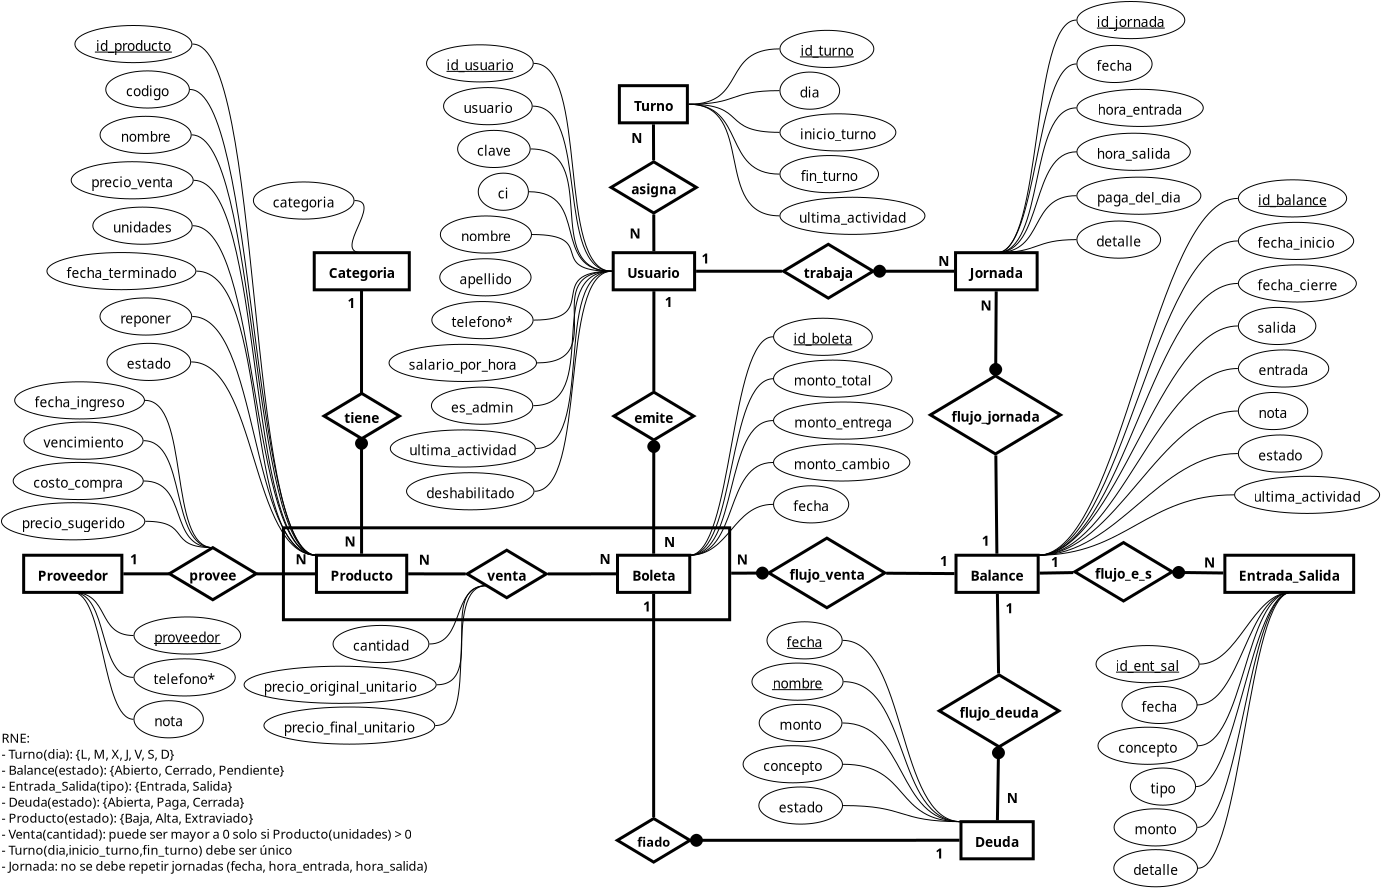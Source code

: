<?xml version="1.0" encoding="UTF-8"?>
<dia:diagram xmlns:dia="http://www.lysator.liu.se/~alla/dia/">
  <dia:layer name="Fondo" visible="true" active="true">
    <dia:object type="Standard - Box" version="0" id="O0">
      <dia:attribute name="obj_pos">
        <dia:point val="-6.465,13.229"/>
      </dia:attribute>
      <dia:attribute name="obj_bb">
        <dia:rectangle val="-6.54,13.154;15.921,17.9"/>
      </dia:attribute>
      <dia:attribute name="elem_corner">
        <dia:point val="-6.465,13.229"/>
      </dia:attribute>
      <dia:attribute name="elem_width">
        <dia:real val="22.312"/>
      </dia:attribute>
      <dia:attribute name="elem_height">
        <dia:real val="4.596"/>
      </dia:attribute>
      <dia:attribute name="border_width">
        <dia:real val="0.15"/>
      </dia:attribute>
      <dia:attribute name="show_background">
        <dia:boolean val="true"/>
      </dia:attribute>
    </dia:object>
    <dia:object type="ER - Entity" version="0" id="O1">
      <dia:attribute name="obj_pos">
        <dia:point val="10.024,-0.528"/>
      </dia:attribute>
      <dia:attribute name="obj_bb">
        <dia:rectangle val="9.949,-0.603;14.132,1.404"/>
      </dia:attribute>
      <dia:attribute name="elem_corner">
        <dia:point val="10.024,-0.528"/>
      </dia:attribute>
      <dia:attribute name="elem_width">
        <dia:real val="4.032"/>
      </dia:attribute>
      <dia:attribute name="elem_height">
        <dia:real val="1.857"/>
      </dia:attribute>
      <dia:attribute name="border_width">
        <dia:real val="0.15"/>
      </dia:attribute>
      <dia:attribute name="border_color">
        <dia:color val="#000000"/>
      </dia:attribute>
      <dia:attribute name="inner_color">
        <dia:color val="#ffffff"/>
      </dia:attribute>
      <dia:attribute name="name">
        <dia:string>#Usuario#</dia:string>
      </dia:attribute>
      <dia:attribute name="weak">
        <dia:boolean val="false"/>
      </dia:attribute>
      <dia:attribute name="associative">
        <dia:boolean val="false"/>
      </dia:attribute>
      <dia:attribute name="font">
        <dia:font family="sans" style="80" name="Helvetica-Bold"/>
      </dia:attribute>
      <dia:attribute name="font_height">
        <dia:real val="0.857"/>
      </dia:attribute>
    </dia:object>
    <dia:object type="ER - Entity" version="0" id="O2">
      <dia:attribute name="obj_pos">
        <dia:point val="27.141,-0.528"/>
      </dia:attribute>
      <dia:attribute name="obj_bb">
        <dia:rectangle val="27.066,-0.603;31.366,1.404"/>
      </dia:attribute>
      <dia:attribute name="elem_corner">
        <dia:point val="27.141,-0.528"/>
      </dia:attribute>
      <dia:attribute name="elem_width">
        <dia:real val="4.15"/>
      </dia:attribute>
      <dia:attribute name="elem_height">
        <dia:real val="1.857"/>
      </dia:attribute>
      <dia:attribute name="border_width">
        <dia:real val="0.15"/>
      </dia:attribute>
      <dia:attribute name="border_color">
        <dia:color val="#000000"/>
      </dia:attribute>
      <dia:attribute name="inner_color">
        <dia:color val="#ffffff"/>
      </dia:attribute>
      <dia:attribute name="name">
        <dia:string>#Jornada#</dia:string>
      </dia:attribute>
      <dia:attribute name="weak">
        <dia:boolean val="false"/>
      </dia:attribute>
      <dia:attribute name="associative">
        <dia:boolean val="false"/>
      </dia:attribute>
      <dia:attribute name="font">
        <dia:font family="sans" style="80" name="Helvetica-Bold"/>
      </dia:attribute>
      <dia:attribute name="font_height">
        <dia:real val="0.857"/>
      </dia:attribute>
    </dia:object>
    <dia:object type="ER - Relationship" version="0" id="O3">
      <dia:attribute name="obj_pos">
        <dia:point val="18.536,-0.947"/>
      </dia:attribute>
      <dia:attribute name="obj_bb">
        <dia:rectangle val="18.161,-1.022;23.404,1.823"/>
      </dia:attribute>
      <dia:attribute name="elem_corner">
        <dia:point val="18.536,-0.947"/>
      </dia:attribute>
      <dia:attribute name="elem_width">
        <dia:real val="4.492"/>
      </dia:attribute>
      <dia:attribute name="elem_height">
        <dia:real val="2.695"/>
      </dia:attribute>
      <dia:attribute name="border_width">
        <dia:real val="0.15"/>
      </dia:attribute>
      <dia:attribute name="border_color">
        <dia:color val="#000000"/>
      </dia:attribute>
      <dia:attribute name="inner_color">
        <dia:color val="#ffffff"/>
      </dia:attribute>
      <dia:attribute name="name">
        <dia:string>#trabaja#</dia:string>
      </dia:attribute>
      <dia:attribute name="left_card">
        <dia:string>##</dia:string>
      </dia:attribute>
      <dia:attribute name="right_card">
        <dia:string>##</dia:string>
      </dia:attribute>
      <dia:attribute name="identifying">
        <dia:boolean val="false"/>
      </dia:attribute>
      <dia:attribute name="rotated">
        <dia:boolean val="false"/>
      </dia:attribute>
      <dia:attribute name="font">
        <dia:font family="sans" style="80" name="Helvetica-Bold"/>
      </dia:attribute>
      <dia:attribute name="font_height">
        <dia:real val="0.857"/>
      </dia:attribute>
    </dia:object>
    <dia:object type="Standard - Line" version="0" id="O4">
      <dia:attribute name="obj_pos">
        <dia:point val="14.128,0.401"/>
      </dia:attribute>
      <dia:attribute name="obj_bb">
        <dia:rectangle val="14.053,0.326;18.604,0.476"/>
      </dia:attribute>
      <dia:attribute name="conn_endpoints">
        <dia:point val="14.128,0.401"/>
        <dia:point val="18.529,0.401"/>
      </dia:attribute>
      <dia:attribute name="numcp">
        <dia:int val="1"/>
      </dia:attribute>
      <dia:attribute name="line_width">
        <dia:real val="0.15"/>
      </dia:attribute>
      <dia:connections>
        <dia:connection handle="0" to="O1" connection="8"/>
        <dia:connection handle="1" to="O3" connection="8"/>
      </dia:connections>
    </dia:object>
    <dia:object type="Standard - Line" version="0" id="O5">
      <dia:attribute name="obj_pos">
        <dia:point val="27.066,0.401"/>
      </dia:attribute>
      <dia:attribute name="obj_bb">
        <dia:rectangle val="22.997,0.045;27.141,0.757"/>
      </dia:attribute>
      <dia:attribute name="conn_endpoints">
        <dia:point val="27.066,0.401"/>
        <dia:point val="23.103,0.401"/>
      </dia:attribute>
      <dia:attribute name="numcp">
        <dia:int val="1"/>
      </dia:attribute>
      <dia:attribute name="line_width">
        <dia:real val="0.15"/>
      </dia:attribute>
      <dia:attribute name="end_arrow">
        <dia:enum val="8"/>
      </dia:attribute>
      <dia:attribute name="end_arrow_length">
        <dia:real val="0.5"/>
      </dia:attribute>
      <dia:attribute name="end_arrow_width">
        <dia:real val="0.5"/>
      </dia:attribute>
      <dia:connections>
        <dia:connection handle="0" to="O2" connection="8"/>
        <dia:connection handle="1" to="O3" connection="8"/>
      </dia:connections>
    </dia:object>
    <dia:object type="Standard - Text" version="1" id="O6">
      <dia:attribute name="obj_pos">
        <dia:point val="14.445,0.017"/>
      </dia:attribute>
      <dia:attribute name="obj_bb">
        <dia:rectangle val="14.445,-0.668;14.88,0.159"/>
      </dia:attribute>
      <dia:attribute name="text">
        <dia:composite type="text">
          <dia:attribute name="string">
            <dia:string>#1#</dia:string>
          </dia:attribute>
          <dia:attribute name="font">
            <dia:font family="sans" style="80" name="Helvetica-Bold"/>
          </dia:attribute>
          <dia:attribute name="height">
            <dia:real val="0.857"/>
          </dia:attribute>
          <dia:attribute name="pos">
            <dia:point val="14.445,0.017"/>
          </dia:attribute>
          <dia:attribute name="color">
            <dia:color val="#000000"/>
          </dia:attribute>
          <dia:attribute name="alignment">
            <dia:enum val="0"/>
          </dia:attribute>
        </dia:composite>
      </dia:attribute>
      <dia:attribute name="valign">
        <dia:enum val="3"/>
      </dia:attribute>
    </dia:object>
    <dia:object type="Standard - Text" version="1" id="O7">
      <dia:attribute name="obj_pos">
        <dia:point val="29.216,0.401"/>
      </dia:attribute>
      <dia:attribute name="obj_bb">
        <dia:rectangle val="29.216,-0.284;29.216,0.543"/>
      </dia:attribute>
      <dia:attribute name="text">
        <dia:composite type="text">
          <dia:attribute name="string">
            <dia:string>##</dia:string>
          </dia:attribute>
          <dia:attribute name="font">
            <dia:font family="sans" style="80" name="Helvetica-Bold"/>
          </dia:attribute>
          <dia:attribute name="height">
            <dia:real val="0.857"/>
          </dia:attribute>
          <dia:attribute name="pos">
            <dia:point val="29.216,0.401"/>
          </dia:attribute>
          <dia:attribute name="color">
            <dia:color val="#000000"/>
          </dia:attribute>
          <dia:attribute name="alignment">
            <dia:enum val="0"/>
          </dia:attribute>
        </dia:composite>
      </dia:attribute>
      <dia:attribute name="valign">
        <dia:enum val="3"/>
      </dia:attribute>
      <dia:connections>
        <dia:connection handle="0" to="O2" connection="8"/>
      </dia:connections>
    </dia:object>
    <dia:object type="Standard - Text" version="1" id="O8">
      <dia:attribute name="obj_pos">
        <dia:point val="26.276,0.132"/>
      </dia:attribute>
      <dia:attribute name="obj_bb">
        <dia:rectangle val="26.276,-0.553;26.803,0.274"/>
      </dia:attribute>
      <dia:attribute name="text">
        <dia:composite type="text">
          <dia:attribute name="string">
            <dia:string>#N#</dia:string>
          </dia:attribute>
          <dia:attribute name="font">
            <dia:font family="sans" style="80" name="Helvetica-Bold"/>
          </dia:attribute>
          <dia:attribute name="height">
            <dia:real val="0.857"/>
          </dia:attribute>
          <dia:attribute name="pos">
            <dia:point val="26.276,0.132"/>
          </dia:attribute>
          <dia:attribute name="color">
            <dia:color val="#000000"/>
          </dia:attribute>
          <dia:attribute name="alignment">
            <dia:enum val="0"/>
          </dia:attribute>
        </dia:composite>
      </dia:attribute>
      <dia:attribute name="valign">
        <dia:enum val="3"/>
      </dia:attribute>
    </dia:object>
    <dia:object type="ER - Attribute" version="0" id="O9">
      <dia:attribute name="obj_pos">
        <dia:point val="3.277,-4.504"/>
      </dia:attribute>
      <dia:attribute name="obj_bb">
        <dia:rectangle val="3.252,-4.529;5.785,-2.622"/>
      </dia:attribute>
      <dia:attribute name="elem_corner">
        <dia:point val="3.277,-4.504"/>
      </dia:attribute>
      <dia:attribute name="elem_width">
        <dia:real val="2.482"/>
      </dia:attribute>
      <dia:attribute name="elem_height">
        <dia:real val="1.857"/>
      </dia:attribute>
      <dia:attribute name="border_width">
        <dia:real val="0.05"/>
      </dia:attribute>
      <dia:attribute name="border_color">
        <dia:color val="#000000"/>
      </dia:attribute>
      <dia:attribute name="inner_color">
        <dia:color val="#ffffff"/>
      </dia:attribute>
      <dia:attribute name="name">
        <dia:string>#ci#</dia:string>
      </dia:attribute>
      <dia:attribute name="key">
        <dia:boolean val="false"/>
      </dia:attribute>
      <dia:attribute name="weak_key">
        <dia:boolean val="false"/>
      </dia:attribute>
      <dia:attribute name="derived">
        <dia:boolean val="false"/>
      </dia:attribute>
      <dia:attribute name="multivalued">
        <dia:boolean val="false"/>
      </dia:attribute>
      <dia:attribute name="font">
        <dia:font family="Gadugi" style="0" name="Courier"/>
      </dia:attribute>
      <dia:attribute name="font_height">
        <dia:real val="0.857"/>
      </dia:attribute>
    </dia:object>
    <dia:object type="ER - Attribute" version="0" id="O10">
      <dia:attribute name="obj_pos">
        <dia:point val="1.382,-2.364"/>
      </dia:attribute>
      <dia:attribute name="obj_bb">
        <dia:rectangle val="1.357,-2.389;5.785,-0.483"/>
      </dia:attribute>
      <dia:attribute name="elem_corner">
        <dia:point val="1.382,-2.364"/>
      </dia:attribute>
      <dia:attribute name="elem_width">
        <dia:real val="4.377"/>
      </dia:attribute>
      <dia:attribute name="elem_height">
        <dia:real val="1.857"/>
      </dia:attribute>
      <dia:attribute name="border_width">
        <dia:real val="0.05"/>
      </dia:attribute>
      <dia:attribute name="border_color">
        <dia:color val="#000000"/>
      </dia:attribute>
      <dia:attribute name="inner_color">
        <dia:color val="#ffffff"/>
      </dia:attribute>
      <dia:attribute name="name">
        <dia:string>#nombre#</dia:string>
      </dia:attribute>
      <dia:attribute name="key">
        <dia:boolean val="false"/>
      </dia:attribute>
      <dia:attribute name="weak_key">
        <dia:boolean val="false"/>
      </dia:attribute>
      <dia:attribute name="derived">
        <dia:boolean val="false"/>
      </dia:attribute>
      <dia:attribute name="multivalued">
        <dia:boolean val="false"/>
      </dia:attribute>
      <dia:attribute name="font">
        <dia:font family="Gadugi" style="0" name="Courier"/>
      </dia:attribute>
      <dia:attribute name="font_height">
        <dia:real val="0.857"/>
      </dia:attribute>
    </dia:object>
    <dia:object type="ER - Attribute" version="0" id="O11">
      <dia:attribute name="obj_pos">
        <dia:point val="0.955,1.915"/>
      </dia:attribute>
      <dia:attribute name="obj_bb">
        <dia:rectangle val="0.93,1.89;5.785,3.796"/>
      </dia:attribute>
      <dia:attribute name="elem_corner">
        <dia:point val="0.955,1.915"/>
      </dia:attribute>
      <dia:attribute name="elem_width">
        <dia:real val="4.805"/>
      </dia:attribute>
      <dia:attribute name="elem_height">
        <dia:real val="1.857"/>
      </dia:attribute>
      <dia:attribute name="border_width">
        <dia:real val="0.05"/>
      </dia:attribute>
      <dia:attribute name="border_color">
        <dia:color val="#000000"/>
      </dia:attribute>
      <dia:attribute name="inner_color">
        <dia:color val="#ffffff"/>
      </dia:attribute>
      <dia:attribute name="name">
        <dia:string>#telefono*#</dia:string>
      </dia:attribute>
      <dia:attribute name="key">
        <dia:boolean val="false"/>
      </dia:attribute>
      <dia:attribute name="weak_key">
        <dia:boolean val="false"/>
      </dia:attribute>
      <dia:attribute name="derived">
        <dia:boolean val="false"/>
      </dia:attribute>
      <dia:attribute name="multivalued">
        <dia:boolean val="false"/>
      </dia:attribute>
      <dia:attribute name="font">
        <dia:font family="Gadugi" style="0" name="Courier"/>
      </dia:attribute>
      <dia:attribute name="font_height">
        <dia:real val="0.857"/>
      </dia:attribute>
    </dia:object>
    <dia:object type="ER - Attribute" version="0" id="O12">
      <dia:attribute name="obj_pos">
        <dia:point val="0.935,6.194"/>
      </dia:attribute>
      <dia:attribute name="obj_bb">
        <dia:rectangle val="0.91,6.169;5.785,8.076"/>
      </dia:attribute>
      <dia:attribute name="elem_corner">
        <dia:point val="0.935,6.194"/>
      </dia:attribute>
      <dia:attribute name="elem_width">
        <dia:real val="4.825"/>
      </dia:attribute>
      <dia:attribute name="elem_height">
        <dia:real val="1.857"/>
      </dia:attribute>
      <dia:attribute name="border_width">
        <dia:real val="0.05"/>
      </dia:attribute>
      <dia:attribute name="border_color">
        <dia:color val="#000000"/>
      </dia:attribute>
      <dia:attribute name="inner_color">
        <dia:color val="#ffffff"/>
      </dia:attribute>
      <dia:attribute name="name">
        <dia:string>#es_admin#</dia:string>
      </dia:attribute>
      <dia:attribute name="key">
        <dia:boolean val="false"/>
      </dia:attribute>
      <dia:attribute name="weak_key">
        <dia:boolean val="false"/>
      </dia:attribute>
      <dia:attribute name="derived">
        <dia:boolean val="false"/>
      </dia:attribute>
      <dia:attribute name="multivalued">
        <dia:boolean val="false"/>
      </dia:attribute>
      <dia:attribute name="font">
        <dia:font family="Gadugi" style="0" name="Courier"/>
      </dia:attribute>
      <dia:attribute name="font_height">
        <dia:real val="0.857"/>
      </dia:attribute>
    </dia:object>
    <dia:object type="ER - Attribute" version="0" id="O13">
      <dia:attribute name="obj_pos">
        <dia:point val="33.209,-10.892"/>
      </dia:attribute>
      <dia:attribute name="obj_bb">
        <dia:rectangle val="33.184,-10.917;36.859,-9.01"/>
      </dia:attribute>
      <dia:attribute name="elem_corner">
        <dia:point val="33.209,-10.892"/>
      </dia:attribute>
      <dia:attribute name="elem_width">
        <dia:real val="3.625"/>
      </dia:attribute>
      <dia:attribute name="elem_height">
        <dia:real val="1.857"/>
      </dia:attribute>
      <dia:attribute name="border_width">
        <dia:real val="0.05"/>
      </dia:attribute>
      <dia:attribute name="border_color">
        <dia:color val="#000000"/>
      </dia:attribute>
      <dia:attribute name="inner_color">
        <dia:color val="#ffffff"/>
      </dia:attribute>
      <dia:attribute name="name">
        <dia:string>#fecha#</dia:string>
      </dia:attribute>
      <dia:attribute name="key">
        <dia:boolean val="false"/>
      </dia:attribute>
      <dia:attribute name="weak_key">
        <dia:boolean val="false"/>
      </dia:attribute>
      <dia:attribute name="derived">
        <dia:boolean val="false"/>
      </dia:attribute>
      <dia:attribute name="multivalued">
        <dia:boolean val="false"/>
      </dia:attribute>
      <dia:attribute name="font">
        <dia:font family="Gadugi" style="0" name="Courier"/>
      </dia:attribute>
      <dia:attribute name="font_height">
        <dia:real val="0.857"/>
      </dia:attribute>
    </dia:object>
    <dia:object type="ER - Entity" version="0" id="O14">
      <dia:attribute name="obj_pos">
        <dia:point val="-4.813,14.6"/>
      </dia:attribute>
      <dia:attribute name="obj_bb">
        <dia:rectangle val="-4.888,14.525;-0.233,16.532"/>
      </dia:attribute>
      <dia:attribute name="elem_corner">
        <dia:point val="-4.813,14.6"/>
      </dia:attribute>
      <dia:attribute name="elem_width">
        <dia:real val="4.505"/>
      </dia:attribute>
      <dia:attribute name="elem_height">
        <dia:real val="1.857"/>
      </dia:attribute>
      <dia:attribute name="border_width">
        <dia:real val="0.15"/>
      </dia:attribute>
      <dia:attribute name="border_color">
        <dia:color val="#000000"/>
      </dia:attribute>
      <dia:attribute name="inner_color">
        <dia:color val="#ffffff"/>
      </dia:attribute>
      <dia:attribute name="name">
        <dia:string>#Producto#</dia:string>
      </dia:attribute>
      <dia:attribute name="weak">
        <dia:boolean val="false"/>
      </dia:attribute>
      <dia:attribute name="associative">
        <dia:boolean val="false"/>
      </dia:attribute>
      <dia:attribute name="font">
        <dia:font family="sans" style="80" name="Helvetica-Bold"/>
      </dia:attribute>
      <dia:attribute name="font_height">
        <dia:real val="0.857"/>
      </dia:attribute>
    </dia:object>
    <dia:object type="ER - Entity" version="0" id="O15">
      <dia:attribute name="obj_pos">
        <dia:point val="10.239,14.6"/>
      </dia:attribute>
      <dia:attribute name="obj_bb">
        <dia:rectangle val="10.164,14.525;13.917,16.532"/>
      </dia:attribute>
      <dia:attribute name="elem_corner">
        <dia:point val="10.239,14.6"/>
      </dia:attribute>
      <dia:attribute name="elem_width">
        <dia:real val="3.602"/>
      </dia:attribute>
      <dia:attribute name="elem_height">
        <dia:real val="1.857"/>
      </dia:attribute>
      <dia:attribute name="border_width">
        <dia:real val="0.15"/>
      </dia:attribute>
      <dia:attribute name="border_color">
        <dia:color val="#000000"/>
      </dia:attribute>
      <dia:attribute name="inner_color">
        <dia:color val="#ffffff"/>
      </dia:attribute>
      <dia:attribute name="name">
        <dia:string>#Boleta#</dia:string>
      </dia:attribute>
      <dia:attribute name="weak">
        <dia:boolean val="false"/>
      </dia:attribute>
      <dia:attribute name="associative">
        <dia:boolean val="false"/>
      </dia:attribute>
      <dia:attribute name="font">
        <dia:font family="sans" style="80" name="Helvetica-Bold"/>
      </dia:attribute>
      <dia:attribute name="font_height">
        <dia:real val="0.857"/>
      </dia:attribute>
    </dia:object>
    <dia:object type="ER - Relationship" version="0" id="O16">
      <dia:attribute name="obj_pos">
        <dia:point val="2.722,14.348"/>
      </dia:attribute>
      <dia:attribute name="obj_bb">
        <dia:rectangle val="2.347,14.273;7.034,16.785"/>
      </dia:attribute>
      <dia:attribute name="elem_corner">
        <dia:point val="2.722,14.348"/>
      </dia:attribute>
      <dia:attribute name="elem_width">
        <dia:real val="3.938"/>
      </dia:attribute>
      <dia:attribute name="elem_height">
        <dia:real val="2.362"/>
      </dia:attribute>
      <dia:attribute name="border_width">
        <dia:real val="0.15"/>
      </dia:attribute>
      <dia:attribute name="border_color">
        <dia:color val="#000000"/>
      </dia:attribute>
      <dia:attribute name="inner_color">
        <dia:color val="#ffffff"/>
      </dia:attribute>
      <dia:attribute name="name">
        <dia:string>#venta#</dia:string>
      </dia:attribute>
      <dia:attribute name="left_card">
        <dia:string>##</dia:string>
      </dia:attribute>
      <dia:attribute name="right_card">
        <dia:string>##</dia:string>
      </dia:attribute>
      <dia:attribute name="identifying">
        <dia:boolean val="false"/>
      </dia:attribute>
      <dia:attribute name="rotated">
        <dia:boolean val="false"/>
      </dia:attribute>
      <dia:attribute name="font">
        <dia:font family="sans" style="80" name="Helvetica-Bold"/>
      </dia:attribute>
      <dia:attribute name="font_height">
        <dia:real val="0.857"/>
      </dia:attribute>
    </dia:object>
    <dia:object type="Standard - Line" version="0" id="O17">
      <dia:attribute name="obj_pos">
        <dia:point val="-0.233,15.529"/>
      </dia:attribute>
      <dia:attribute name="obj_bb">
        <dia:rectangle val="-0.308,15.454;2.722,15.604"/>
      </dia:attribute>
      <dia:attribute name="conn_endpoints">
        <dia:point val="-0.233,15.529"/>
        <dia:point val="2.647,15.529"/>
      </dia:attribute>
      <dia:attribute name="numcp">
        <dia:int val="1"/>
      </dia:attribute>
      <dia:attribute name="line_width">
        <dia:real val="0.15"/>
      </dia:attribute>
      <dia:connections>
        <dia:connection handle="0" to="O14" connection="8"/>
        <dia:connection handle="1" to="O16" connection="8"/>
      </dia:connections>
    </dia:object>
    <dia:object type="Standard - Line" version="0" id="O18">
      <dia:attribute name="obj_pos">
        <dia:point val="10.165,15.529"/>
      </dia:attribute>
      <dia:attribute name="obj_bb">
        <dia:rectangle val="6.658,15.454;10.24,15.604"/>
      </dia:attribute>
      <dia:attribute name="conn_endpoints">
        <dia:point val="10.165,15.529"/>
        <dia:point val="6.733,15.529"/>
      </dia:attribute>
      <dia:attribute name="numcp">
        <dia:int val="1"/>
      </dia:attribute>
      <dia:attribute name="line_width">
        <dia:real val="0.15"/>
      </dia:attribute>
      <dia:connections>
        <dia:connection handle="0" to="O15" connection="8"/>
        <dia:connection handle="1" to="O16" connection="8"/>
      </dia:connections>
    </dia:object>
    <dia:object type="Standard - Text" version="1" id="O19">
      <dia:attribute name="obj_pos">
        <dia:point val="0.304,15.079"/>
      </dia:attribute>
      <dia:attribute name="obj_bb">
        <dia:rectangle val="0.304,14.394;0.832,15.221"/>
      </dia:attribute>
      <dia:attribute name="text">
        <dia:composite type="text">
          <dia:attribute name="string">
            <dia:string>#N#</dia:string>
          </dia:attribute>
          <dia:attribute name="font">
            <dia:font family="sans" style="80" name="Helvetica-Bold"/>
          </dia:attribute>
          <dia:attribute name="height">
            <dia:real val="0.857"/>
          </dia:attribute>
          <dia:attribute name="pos">
            <dia:point val="0.304,15.079"/>
          </dia:attribute>
          <dia:attribute name="color">
            <dia:color val="#000000"/>
          </dia:attribute>
          <dia:attribute name="alignment">
            <dia:enum val="0"/>
          </dia:attribute>
        </dia:composite>
      </dia:attribute>
      <dia:attribute name="valign">
        <dia:enum val="3"/>
      </dia:attribute>
    </dia:object>
    <dia:object type="Standard - Text" version="1" id="O20">
      <dia:attribute name="obj_pos">
        <dia:point val="9.341,15.041"/>
      </dia:attribute>
      <dia:attribute name="obj_bb">
        <dia:rectangle val="9.341,14.356;9.868,15.183"/>
      </dia:attribute>
      <dia:attribute name="text">
        <dia:composite type="text">
          <dia:attribute name="string">
            <dia:string>#N#</dia:string>
          </dia:attribute>
          <dia:attribute name="font">
            <dia:font family="sans" style="80" name="Helvetica-Bold"/>
          </dia:attribute>
          <dia:attribute name="height">
            <dia:real val="0.857"/>
          </dia:attribute>
          <dia:attribute name="pos">
            <dia:point val="9.341,15.041"/>
          </dia:attribute>
          <dia:attribute name="color">
            <dia:color val="#000000"/>
          </dia:attribute>
          <dia:attribute name="alignment">
            <dia:enum val="0"/>
          </dia:attribute>
        </dia:composite>
      </dia:attribute>
      <dia:attribute name="valign">
        <dia:enum val="3"/>
      </dia:attribute>
    </dia:object>
    <dia:object type="ER - Relationship" version="0" id="O21">
      <dia:attribute name="obj_pos">
        <dia:point val="10.06,6.445"/>
      </dia:attribute>
      <dia:attribute name="obj_bb">
        <dia:rectangle val="9.685,6.37;14.396,8.896"/>
      </dia:attribute>
      <dia:attribute name="elem_corner">
        <dia:point val="10.06,6.445"/>
      </dia:attribute>
      <dia:attribute name="elem_width">
        <dia:real val="3.96"/>
      </dia:attribute>
      <dia:attribute name="elem_height">
        <dia:real val="2.376"/>
      </dia:attribute>
      <dia:attribute name="border_width">
        <dia:real val="0.15"/>
      </dia:attribute>
      <dia:attribute name="border_color">
        <dia:color val="#000000"/>
      </dia:attribute>
      <dia:attribute name="inner_color">
        <dia:color val="#ffffff"/>
      </dia:attribute>
      <dia:attribute name="name">
        <dia:string>#emite#</dia:string>
      </dia:attribute>
      <dia:attribute name="left_card">
        <dia:string>##</dia:string>
      </dia:attribute>
      <dia:attribute name="right_card">
        <dia:string>##</dia:string>
      </dia:attribute>
      <dia:attribute name="identifying">
        <dia:boolean val="false"/>
      </dia:attribute>
      <dia:attribute name="rotated">
        <dia:boolean val="false"/>
      </dia:attribute>
      <dia:attribute name="font">
        <dia:font family="sans" style="80" name="Helvetica-Bold"/>
      </dia:attribute>
      <dia:attribute name="font_height">
        <dia:real val="0.857"/>
      </dia:attribute>
    </dia:object>
    <dia:object type="Standard - Line" version="0" id="O22">
      <dia:attribute name="obj_pos">
        <dia:point val="12.04,1.404"/>
      </dia:attribute>
      <dia:attribute name="obj_bb">
        <dia:rectangle val="11.966,1.329;12.116,6.445"/>
      </dia:attribute>
      <dia:attribute name="conn_endpoints">
        <dia:point val="12.04,1.404"/>
        <dia:point val="12.04,6.37"/>
      </dia:attribute>
      <dia:attribute name="numcp">
        <dia:int val="1"/>
      </dia:attribute>
      <dia:attribute name="line_width">
        <dia:real val="0.15"/>
      </dia:attribute>
      <dia:connections>
        <dia:connection handle="0" to="O1" connection="8"/>
        <dia:connection handle="1" to="O21" connection="8"/>
      </dia:connections>
    </dia:object>
    <dia:object type="Standard - Line" version="0" id="O23">
      <dia:attribute name="obj_pos">
        <dia:point val="12.04,8.896"/>
      </dia:attribute>
      <dia:attribute name="obj_bb">
        <dia:rectangle val="11.684,8.79;12.397,14.601"/>
      </dia:attribute>
      <dia:attribute name="conn_endpoints">
        <dia:point val="12.04,8.896"/>
        <dia:point val="12.04,14.526"/>
      </dia:attribute>
      <dia:attribute name="numcp">
        <dia:int val="1"/>
      </dia:attribute>
      <dia:attribute name="line_width">
        <dia:real val="0.15"/>
      </dia:attribute>
      <dia:attribute name="start_arrow">
        <dia:enum val="8"/>
      </dia:attribute>
      <dia:attribute name="start_arrow_length">
        <dia:real val="0.5"/>
      </dia:attribute>
      <dia:attribute name="start_arrow_width">
        <dia:real val="0.5"/>
      </dia:attribute>
      <dia:connections>
        <dia:connection handle="0" to="O21" connection="8"/>
        <dia:connection handle="1" to="O15" connection="8"/>
      </dia:connections>
    </dia:object>
    <dia:object type="Standard - Text" version="1" id="O24">
      <dia:attribute name="obj_pos">
        <dia:point val="12.57,14.191"/>
      </dia:attribute>
      <dia:attribute name="obj_bb">
        <dia:rectangle val="12.57,13.506;13.098,14.334"/>
      </dia:attribute>
      <dia:attribute name="text">
        <dia:composite type="text">
          <dia:attribute name="string">
            <dia:string>#N#</dia:string>
          </dia:attribute>
          <dia:attribute name="font">
            <dia:font family="sans" style="80" name="Helvetica-Bold"/>
          </dia:attribute>
          <dia:attribute name="height">
            <dia:real val="0.857"/>
          </dia:attribute>
          <dia:attribute name="pos">
            <dia:point val="12.57,14.191"/>
          </dia:attribute>
          <dia:attribute name="color">
            <dia:color val="#000000"/>
          </dia:attribute>
          <dia:attribute name="alignment">
            <dia:enum val="0"/>
          </dia:attribute>
        </dia:composite>
      </dia:attribute>
      <dia:attribute name="valign">
        <dia:enum val="3"/>
      </dia:attribute>
      <dia:connections>
        <dia:connection handle="0" to="O0" connection="8"/>
      </dia:connections>
    </dia:object>
    <dia:object type="ER - Attribute" version="0" id="O25">
      <dia:attribute name="obj_pos">
        <dia:point val="-3.984,18.109"/>
      </dia:attribute>
      <dia:attribute name="obj_bb">
        <dia:rectangle val="-4.009,18.084;0.644,19.991"/>
      </dia:attribute>
      <dia:attribute name="elem_corner">
        <dia:point val="-3.984,18.109"/>
      </dia:attribute>
      <dia:attribute name="elem_width">
        <dia:real val="4.603"/>
      </dia:attribute>
      <dia:attribute name="elem_height">
        <dia:real val="1.857"/>
      </dia:attribute>
      <dia:attribute name="border_width">
        <dia:real val="0.05"/>
      </dia:attribute>
      <dia:attribute name="border_color">
        <dia:color val="#000000"/>
      </dia:attribute>
      <dia:attribute name="inner_color">
        <dia:color val="#ffffff"/>
      </dia:attribute>
      <dia:attribute name="name">
        <dia:string>#cantidad#</dia:string>
      </dia:attribute>
      <dia:attribute name="key">
        <dia:boolean val="false"/>
      </dia:attribute>
      <dia:attribute name="weak_key">
        <dia:boolean val="false"/>
      </dia:attribute>
      <dia:attribute name="derived">
        <dia:boolean val="false"/>
      </dia:attribute>
      <dia:attribute name="multivalued">
        <dia:boolean val="false"/>
      </dia:attribute>
      <dia:attribute name="font">
        <dia:font family="Gadugi" style="0" name="Courier"/>
      </dia:attribute>
      <dia:attribute name="font_height">
        <dia:real val="0.857"/>
      </dia:attribute>
    </dia:object>
    <dia:object type="ER - Attribute" version="0" id="O26">
      <dia:attribute name="obj_pos">
        <dia:point val="-7.439,22.188"/>
      </dia:attribute>
      <dia:attribute name="obj_bb">
        <dia:rectangle val="-7.464,22.163;0.644,24.07"/>
      </dia:attribute>
      <dia:attribute name="elem_corner">
        <dia:point val="-7.439,22.188"/>
      </dia:attribute>
      <dia:attribute name="elem_width">
        <dia:real val="8.058"/>
      </dia:attribute>
      <dia:attribute name="elem_height">
        <dia:real val="1.857"/>
      </dia:attribute>
      <dia:attribute name="border_width">
        <dia:real val="0.05"/>
      </dia:attribute>
      <dia:attribute name="border_color">
        <dia:color val="#000000"/>
      </dia:attribute>
      <dia:attribute name="inner_color">
        <dia:color val="#ffffff"/>
      </dia:attribute>
      <dia:attribute name="name">
        <dia:string>#precio_final_unitario#</dia:string>
      </dia:attribute>
      <dia:attribute name="key">
        <dia:boolean val="false"/>
      </dia:attribute>
      <dia:attribute name="weak_key">
        <dia:boolean val="false"/>
      </dia:attribute>
      <dia:attribute name="derived">
        <dia:boolean val="false"/>
      </dia:attribute>
      <dia:attribute name="multivalued">
        <dia:boolean val="false"/>
      </dia:attribute>
      <dia:attribute name="font">
        <dia:font family="Gadugi" style="0" name="Courier"/>
      </dia:attribute>
      <dia:attribute name="font_height">
        <dia:real val="0.857"/>
      </dia:attribute>
    </dia:object>
    <dia:object type="ER - Attribute" version="0" id="O27">
      <dia:attribute name="obj_pos">
        <dia:point val="-8.431,20.149"/>
      </dia:attribute>
      <dia:attribute name="obj_bb">
        <dia:rectangle val="-8.456,20.124;0.644,22.03"/>
      </dia:attribute>
      <dia:attribute name="elem_corner">
        <dia:point val="-8.431,20.149"/>
      </dia:attribute>
      <dia:attribute name="elem_width">
        <dia:real val="9.05"/>
      </dia:attribute>
      <dia:attribute name="elem_height">
        <dia:real val="1.857"/>
      </dia:attribute>
      <dia:attribute name="border_width">
        <dia:real val="0.05"/>
      </dia:attribute>
      <dia:attribute name="border_color">
        <dia:color val="#000000"/>
      </dia:attribute>
      <dia:attribute name="inner_color">
        <dia:color val="#ffffff"/>
      </dia:attribute>
      <dia:attribute name="name">
        <dia:string>#precio_original_unitario#</dia:string>
      </dia:attribute>
      <dia:attribute name="key">
        <dia:boolean val="false"/>
      </dia:attribute>
      <dia:attribute name="weak_key">
        <dia:boolean val="false"/>
      </dia:attribute>
      <dia:attribute name="derived">
        <dia:boolean val="false"/>
      </dia:attribute>
      <dia:attribute name="multivalued">
        <dia:boolean val="false"/>
      </dia:attribute>
      <dia:attribute name="font">
        <dia:font family="Gadugi" style="0" name="Courier"/>
      </dia:attribute>
      <dia:attribute name="font_height">
        <dia:real val="0.857"/>
      </dia:attribute>
    </dia:object>
    <dia:object type="ER - Attribute" version="0" id="O28">
      <dia:attribute name="obj_pos">
        <dia:point val="-15.995,-2.806"/>
      </dia:attribute>
      <dia:attribute name="obj_bb">
        <dia:rectangle val="-16.02,-2.831;-11.23,-0.924"/>
      </dia:attribute>
      <dia:attribute name="elem_corner">
        <dia:point val="-15.995,-2.806"/>
      </dia:attribute>
      <dia:attribute name="elem_width">
        <dia:real val="4.74"/>
      </dia:attribute>
      <dia:attribute name="elem_height">
        <dia:real val="1.857"/>
      </dia:attribute>
      <dia:attribute name="border_width">
        <dia:real val="0.05"/>
      </dia:attribute>
      <dia:attribute name="border_color">
        <dia:color val="#000000"/>
      </dia:attribute>
      <dia:attribute name="inner_color">
        <dia:color val="#ffffff"/>
      </dia:attribute>
      <dia:attribute name="name">
        <dia:string>#unidades#</dia:string>
      </dia:attribute>
      <dia:attribute name="key">
        <dia:boolean val="false"/>
      </dia:attribute>
      <dia:attribute name="weak_key">
        <dia:boolean val="false"/>
      </dia:attribute>
      <dia:attribute name="derived">
        <dia:boolean val="false"/>
      </dia:attribute>
      <dia:attribute name="multivalued">
        <dia:boolean val="false"/>
      </dia:attribute>
      <dia:attribute name="font">
        <dia:font family="Gadugi" style="0" name="Courier"/>
      </dia:attribute>
      <dia:attribute name="font_height">
        <dia:real val="0.857"/>
      </dia:attribute>
    </dia:object>
    <dia:object type="ER - Attribute" version="0" id="O29">
      <dia:attribute name="obj_pos">
        <dia:point val="-13.938,17.685"/>
      </dia:attribute>
      <dia:attribute name="obj_bb">
        <dia:rectangle val="-13.963,17.66;-8.786,19.567"/>
      </dia:attribute>
      <dia:attribute name="elem_corner">
        <dia:point val="-13.938,17.685"/>
      </dia:attribute>
      <dia:attribute name="elem_width">
        <dia:real val="5.127"/>
      </dia:attribute>
      <dia:attribute name="elem_height">
        <dia:real val="1.857"/>
      </dia:attribute>
      <dia:attribute name="border_width">
        <dia:real val="0.05"/>
      </dia:attribute>
      <dia:attribute name="border_color">
        <dia:color val="#000000"/>
      </dia:attribute>
      <dia:attribute name="inner_color">
        <dia:color val="#ffffff"/>
      </dia:attribute>
      <dia:attribute name="name">
        <dia:string>#proveedor#</dia:string>
      </dia:attribute>
      <dia:attribute name="key">
        <dia:boolean val="true"/>
      </dia:attribute>
      <dia:attribute name="weak_key">
        <dia:boolean val="false"/>
      </dia:attribute>
      <dia:attribute name="derived">
        <dia:boolean val="false"/>
      </dia:attribute>
      <dia:attribute name="multivalued">
        <dia:boolean val="false"/>
      </dia:attribute>
      <dia:attribute name="font">
        <dia:font family="Gadugi" style="0" name="Courier"/>
      </dia:attribute>
      <dia:attribute name="font_height">
        <dia:real val="0.857"/>
      </dia:attribute>
    </dia:object>
    <dia:object type="ER - Attribute" version="0" id="O30">
      <dia:attribute name="obj_pos">
        <dia:point val="-13.938,19.78"/>
      </dia:attribute>
      <dia:attribute name="obj_bb">
        <dia:rectangle val="-13.963,19.755;-9.108,21.661"/>
      </dia:attribute>
      <dia:attribute name="elem_corner">
        <dia:point val="-13.938,19.78"/>
      </dia:attribute>
      <dia:attribute name="elem_width">
        <dia:real val="4.805"/>
      </dia:attribute>
      <dia:attribute name="elem_height">
        <dia:real val="1.857"/>
      </dia:attribute>
      <dia:attribute name="border_width">
        <dia:real val="0.05"/>
      </dia:attribute>
      <dia:attribute name="border_color">
        <dia:color val="#000000"/>
      </dia:attribute>
      <dia:attribute name="inner_color">
        <dia:color val="#ffffff"/>
      </dia:attribute>
      <dia:attribute name="name">
        <dia:string>#telefono*#</dia:string>
      </dia:attribute>
      <dia:attribute name="key">
        <dia:boolean val="false"/>
      </dia:attribute>
      <dia:attribute name="weak_key">
        <dia:boolean val="false"/>
      </dia:attribute>
      <dia:attribute name="derived">
        <dia:boolean val="false"/>
      </dia:attribute>
      <dia:attribute name="multivalued">
        <dia:boolean val="false"/>
      </dia:attribute>
      <dia:attribute name="font">
        <dia:font family="Gadugi" style="0" name="Courier"/>
      </dia:attribute>
      <dia:attribute name="font_height">
        <dia:real val="0.857"/>
      </dia:attribute>
    </dia:object>
    <dia:object type="ER - Attribute" version="0" id="O31">
      <dia:attribute name="obj_pos">
        <dia:point val="18.041,4.844"/>
      </dia:attribute>
      <dia:attribute name="obj_bb">
        <dia:rectangle val="18.016,4.819;23.746,6.726"/>
      </dia:attribute>
      <dia:attribute name="elem_corner">
        <dia:point val="18.041,4.844"/>
      </dia:attribute>
      <dia:attribute name="elem_width">
        <dia:real val="5.68"/>
      </dia:attribute>
      <dia:attribute name="elem_height">
        <dia:real val="1.857"/>
      </dia:attribute>
      <dia:attribute name="border_width">
        <dia:real val="0.05"/>
      </dia:attribute>
      <dia:attribute name="border_color">
        <dia:color val="#000000"/>
      </dia:attribute>
      <dia:attribute name="inner_color">
        <dia:color val="#ffffff"/>
      </dia:attribute>
      <dia:attribute name="name">
        <dia:string>#monto_total#</dia:string>
      </dia:attribute>
      <dia:attribute name="key">
        <dia:boolean val="false"/>
      </dia:attribute>
      <dia:attribute name="weak_key">
        <dia:boolean val="false"/>
      </dia:attribute>
      <dia:attribute name="derived">
        <dia:boolean val="false"/>
      </dia:attribute>
      <dia:attribute name="multivalued">
        <dia:boolean val="false"/>
      </dia:attribute>
      <dia:attribute name="font">
        <dia:font family="Gadugi" style="0" name="Courier"/>
      </dia:attribute>
      <dia:attribute name="font_height">
        <dia:real val="0.857"/>
      </dia:attribute>
    </dia:object>
    <dia:object type="ER - Attribute" version="0" id="O32">
      <dia:attribute name="obj_pos">
        <dia:point val="18.041,6.939"/>
      </dia:attribute>
      <dia:attribute name="obj_bb">
        <dia:rectangle val="18.016,6.914;24.689,8.82"/>
      </dia:attribute>
      <dia:attribute name="elem_corner">
        <dia:point val="18.041,6.939"/>
      </dia:attribute>
      <dia:attribute name="elem_width">
        <dia:real val="6.623"/>
      </dia:attribute>
      <dia:attribute name="elem_height">
        <dia:real val="1.857"/>
      </dia:attribute>
      <dia:attribute name="border_width">
        <dia:real val="0.05"/>
      </dia:attribute>
      <dia:attribute name="border_color">
        <dia:color val="#000000"/>
      </dia:attribute>
      <dia:attribute name="inner_color">
        <dia:color val="#ffffff"/>
      </dia:attribute>
      <dia:attribute name="name">
        <dia:string>#monto_entrega#</dia:string>
      </dia:attribute>
      <dia:attribute name="key">
        <dia:boolean val="false"/>
      </dia:attribute>
      <dia:attribute name="weak_key">
        <dia:boolean val="false"/>
      </dia:attribute>
      <dia:attribute name="derived">
        <dia:boolean val="false"/>
      </dia:attribute>
      <dia:attribute name="multivalued">
        <dia:boolean val="false"/>
      </dia:attribute>
      <dia:attribute name="font">
        <dia:font family="Gadugi" style="0" name="Courier"/>
      </dia:attribute>
      <dia:attribute name="font_height">
        <dia:real val="0.857"/>
      </dia:attribute>
    </dia:object>
    <dia:object type="ER - Attribute" version="0" id="O33">
      <dia:attribute name="obj_pos">
        <dia:point val="18.041,9.033"/>
      </dia:attribute>
      <dia:attribute name="obj_bb">
        <dia:rectangle val="18.016,9.008;24.591,10.915"/>
      </dia:attribute>
      <dia:attribute name="elem_corner">
        <dia:point val="18.041,9.033"/>
      </dia:attribute>
      <dia:attribute name="elem_width">
        <dia:real val="6.525"/>
      </dia:attribute>
      <dia:attribute name="elem_height">
        <dia:real val="1.857"/>
      </dia:attribute>
      <dia:attribute name="border_width">
        <dia:real val="0.05"/>
      </dia:attribute>
      <dia:attribute name="border_color">
        <dia:color val="#000000"/>
      </dia:attribute>
      <dia:attribute name="inner_color">
        <dia:color val="#ffffff"/>
      </dia:attribute>
      <dia:attribute name="name">
        <dia:string>#monto_cambio#</dia:string>
      </dia:attribute>
      <dia:attribute name="key">
        <dia:boolean val="false"/>
      </dia:attribute>
      <dia:attribute name="weak_key">
        <dia:boolean val="false"/>
      </dia:attribute>
      <dia:attribute name="derived">
        <dia:boolean val="false"/>
      </dia:attribute>
      <dia:attribute name="multivalued">
        <dia:boolean val="false"/>
      </dia:attribute>
      <dia:attribute name="font">
        <dia:font family="Gadugi" style="0" name="Courier"/>
      </dia:attribute>
      <dia:attribute name="font_height">
        <dia:real val="0.857"/>
      </dia:attribute>
    </dia:object>
    <dia:object type="ER - Entity" version="0" id="O34">
      <dia:attribute name="obj_pos">
        <dia:point val="40.607,14.6"/>
      </dia:attribute>
      <dia:attribute name="obj_bb">
        <dia:rectangle val="40.532,14.525;47.31,16.532"/>
      </dia:attribute>
      <dia:attribute name="elem_corner">
        <dia:point val="40.607,14.6"/>
      </dia:attribute>
      <dia:attribute name="elem_width">
        <dia:real val="6.627"/>
      </dia:attribute>
      <dia:attribute name="elem_height">
        <dia:real val="1.857"/>
      </dia:attribute>
      <dia:attribute name="border_width">
        <dia:real val="0.15"/>
      </dia:attribute>
      <dia:attribute name="border_color">
        <dia:color val="#000000"/>
      </dia:attribute>
      <dia:attribute name="inner_color">
        <dia:color val="#ffffff"/>
      </dia:attribute>
      <dia:attribute name="name">
        <dia:string>#Entrada_Salida#</dia:string>
      </dia:attribute>
      <dia:attribute name="weak">
        <dia:boolean val="false"/>
      </dia:attribute>
      <dia:attribute name="associative">
        <dia:boolean val="false"/>
      </dia:attribute>
      <dia:attribute name="font">
        <dia:font family="sans" style="80" name="Helvetica-Bold"/>
      </dia:attribute>
      <dia:attribute name="font_height">
        <dia:real val="0.857"/>
      </dia:attribute>
    </dia:object>
    <dia:object type="ER - Attribute" version="0" id="O35">
      <dia:attribute name="obj_pos">
        <dia:point val="34.263,23.198"/>
      </dia:attribute>
      <dia:attribute name="obj_bb">
        <dia:rectangle val="34.237,23.173;39.108,25.079"/>
      </dia:attribute>
      <dia:attribute name="elem_corner">
        <dia:point val="34.263,23.198"/>
      </dia:attribute>
      <dia:attribute name="elem_width">
        <dia:real val="4.82"/>
      </dia:attribute>
      <dia:attribute name="elem_height">
        <dia:real val="1.857"/>
      </dia:attribute>
      <dia:attribute name="border_width">
        <dia:real val="0.05"/>
      </dia:attribute>
      <dia:attribute name="border_color">
        <dia:color val="#000000"/>
      </dia:attribute>
      <dia:attribute name="inner_color">
        <dia:color val="#ffffff"/>
      </dia:attribute>
      <dia:attribute name="name">
        <dia:string>#concepto#</dia:string>
      </dia:attribute>
      <dia:attribute name="key">
        <dia:boolean val="false"/>
      </dia:attribute>
      <dia:attribute name="weak_key">
        <dia:boolean val="false"/>
      </dia:attribute>
      <dia:attribute name="derived">
        <dia:boolean val="false"/>
      </dia:attribute>
      <dia:attribute name="multivalued">
        <dia:boolean val="false"/>
      </dia:attribute>
      <dia:attribute name="font">
        <dia:font family="Gadugi" style="0" name="Courier"/>
      </dia:attribute>
      <dia:attribute name="font_height">
        <dia:real val="0.857"/>
      </dia:attribute>
    </dia:object>
    <dia:object type="ER - Attribute" version="0" id="O36">
      <dia:attribute name="obj_pos">
        <dia:point val="35.88,25.239"/>
      </dia:attribute>
      <dia:attribute name="obj_bb">
        <dia:rectangle val="35.855,25.214;39.108,27.12"/>
      </dia:attribute>
      <dia:attribute name="elem_corner">
        <dia:point val="35.88,25.239"/>
      </dia:attribute>
      <dia:attribute name="elem_width">
        <dia:real val="3.203"/>
      </dia:attribute>
      <dia:attribute name="elem_height">
        <dia:real val="1.857"/>
      </dia:attribute>
      <dia:attribute name="border_width">
        <dia:real val="0.05"/>
      </dia:attribute>
      <dia:attribute name="border_color">
        <dia:color val="#000000"/>
      </dia:attribute>
      <dia:attribute name="inner_color">
        <dia:color val="#ffffff"/>
      </dia:attribute>
      <dia:attribute name="name">
        <dia:string>#tipo#</dia:string>
      </dia:attribute>
      <dia:attribute name="key">
        <dia:boolean val="false"/>
      </dia:attribute>
      <dia:attribute name="weak_key">
        <dia:boolean val="false"/>
      </dia:attribute>
      <dia:attribute name="derived">
        <dia:boolean val="false"/>
      </dia:attribute>
      <dia:attribute name="multivalued">
        <dia:boolean val="false"/>
      </dia:attribute>
      <dia:attribute name="font">
        <dia:font family="Gadugi" style="0" name="Courier"/>
      </dia:attribute>
      <dia:attribute name="font_height">
        <dia:real val="0.857"/>
      </dia:attribute>
    </dia:object>
    <dia:object type="ER - Attribute" version="0" id="O37">
      <dia:attribute name="obj_pos">
        <dia:point val="35.068,27.279"/>
      </dia:attribute>
      <dia:attribute name="obj_bb">
        <dia:rectangle val="35.042,27.255;39.108,29.161"/>
      </dia:attribute>
      <dia:attribute name="elem_corner">
        <dia:point val="35.068,27.279"/>
      </dia:attribute>
      <dia:attribute name="elem_width">
        <dia:real val="4.015"/>
      </dia:attribute>
      <dia:attribute name="elem_height">
        <dia:real val="1.857"/>
      </dia:attribute>
      <dia:attribute name="border_width">
        <dia:real val="0.05"/>
      </dia:attribute>
      <dia:attribute name="border_color">
        <dia:color val="#000000"/>
      </dia:attribute>
      <dia:attribute name="inner_color">
        <dia:color val="#ffffff"/>
      </dia:attribute>
      <dia:attribute name="name">
        <dia:string>#monto#</dia:string>
      </dia:attribute>
      <dia:attribute name="key">
        <dia:boolean val="false"/>
      </dia:attribute>
      <dia:attribute name="weak_key">
        <dia:boolean val="false"/>
      </dia:attribute>
      <dia:attribute name="derived">
        <dia:boolean val="false"/>
      </dia:attribute>
      <dia:attribute name="multivalued">
        <dia:boolean val="false"/>
      </dia:attribute>
      <dia:attribute name="font">
        <dia:font family="Gadugi" style="0" name="Courier"/>
      </dia:attribute>
      <dia:attribute name="font_height">
        <dia:real val="0.857"/>
      </dia:attribute>
    </dia:object>
    <dia:object type="ER - Attribute" version="0" id="O38">
      <dia:attribute name="obj_pos">
        <dia:point val="35.055,29.32"/>
      </dia:attribute>
      <dia:attribute name="obj_bb">
        <dia:rectangle val="35.03,29.295;39.108,31.202"/>
      </dia:attribute>
      <dia:attribute name="elem_corner">
        <dia:point val="35.055,29.32"/>
      </dia:attribute>
      <dia:attribute name="elem_width">
        <dia:real val="4.027"/>
      </dia:attribute>
      <dia:attribute name="elem_height">
        <dia:real val="1.857"/>
      </dia:attribute>
      <dia:attribute name="border_width">
        <dia:real val="0.05"/>
      </dia:attribute>
      <dia:attribute name="border_color">
        <dia:color val="#000000"/>
      </dia:attribute>
      <dia:attribute name="inner_color">
        <dia:color val="#ffffff"/>
      </dia:attribute>
      <dia:attribute name="name">
        <dia:string>#detalle#</dia:string>
      </dia:attribute>
      <dia:attribute name="key">
        <dia:boolean val="false"/>
      </dia:attribute>
      <dia:attribute name="weak_key">
        <dia:boolean val="false"/>
      </dia:attribute>
      <dia:attribute name="derived">
        <dia:boolean val="false"/>
      </dia:attribute>
      <dia:attribute name="multivalued">
        <dia:boolean val="false"/>
      </dia:attribute>
      <dia:attribute name="font">
        <dia:font family="Gadugi" style="0" name="Courier"/>
      </dia:attribute>
      <dia:attribute name="font_height">
        <dia:real val="0.857"/>
      </dia:attribute>
    </dia:object>
    <dia:object type="ER - Attribute" version="0" id="O39">
      <dia:attribute name="obj_pos">
        <dia:point val="-15.633,-7.346"/>
      </dia:attribute>
      <dia:attribute name="obj_bb">
        <dia:rectangle val="-15.658,-7.371;-11.23,-5.465"/>
      </dia:attribute>
      <dia:attribute name="elem_corner">
        <dia:point val="-15.633,-7.346"/>
      </dia:attribute>
      <dia:attribute name="elem_width">
        <dia:real val="4.377"/>
      </dia:attribute>
      <dia:attribute name="elem_height">
        <dia:real val="1.857"/>
      </dia:attribute>
      <dia:attribute name="border_width">
        <dia:real val="0.05"/>
      </dia:attribute>
      <dia:attribute name="border_color">
        <dia:color val="#000000"/>
      </dia:attribute>
      <dia:attribute name="inner_color">
        <dia:color val="#ffffff"/>
      </dia:attribute>
      <dia:attribute name="name">
        <dia:string>#nombre#</dia:string>
      </dia:attribute>
      <dia:attribute name="key">
        <dia:boolean val="false"/>
      </dia:attribute>
      <dia:attribute name="weak_key">
        <dia:boolean val="false"/>
      </dia:attribute>
      <dia:attribute name="derived">
        <dia:boolean val="false"/>
      </dia:attribute>
      <dia:attribute name="multivalued">
        <dia:boolean val="false"/>
      </dia:attribute>
      <dia:attribute name="font">
        <dia:font family="Gadugi" style="0" name="Courier"/>
      </dia:attribute>
      <dia:attribute name="font_height">
        <dia:real val="0.857"/>
      </dia:attribute>
    </dia:object>
    <dia:object type="ER - Attribute" version="0" id="O40">
      <dia:attribute name="obj_pos">
        <dia:point val="-7.966,-4.064"/>
      </dia:attribute>
      <dia:attribute name="obj_bb">
        <dia:rectangle val="-7.991,-4.089;-3.131,-2.182"/>
      </dia:attribute>
      <dia:attribute name="elem_corner">
        <dia:point val="-7.966,-4.064"/>
      </dia:attribute>
      <dia:attribute name="elem_width">
        <dia:real val="4.81"/>
      </dia:attribute>
      <dia:attribute name="elem_height">
        <dia:real val="1.857"/>
      </dia:attribute>
      <dia:attribute name="border_width">
        <dia:real val="0.05"/>
      </dia:attribute>
      <dia:attribute name="border_color">
        <dia:color val="#000000"/>
      </dia:attribute>
      <dia:attribute name="inner_color">
        <dia:color val="#ffffff"/>
      </dia:attribute>
      <dia:attribute name="name">
        <dia:string>#categoria#</dia:string>
      </dia:attribute>
      <dia:attribute name="key">
        <dia:boolean val="false"/>
      </dia:attribute>
      <dia:attribute name="weak_key">
        <dia:boolean val="false"/>
      </dia:attribute>
      <dia:attribute name="derived">
        <dia:boolean val="false"/>
      </dia:attribute>
      <dia:attribute name="multivalued">
        <dia:boolean val="false"/>
      </dia:attribute>
      <dia:attribute name="font">
        <dia:font family="Gadugi" style="0" name="Courier"/>
      </dia:attribute>
      <dia:attribute name="font_height">
        <dia:real val="0.857"/>
      </dia:attribute>
    </dia:object>
    <dia:object type="ER - Attribute" version="0" id="O41">
      <dia:attribute name="obj_pos">
        <dia:point val="-17.075,-5.076"/>
      </dia:attribute>
      <dia:attribute name="obj_bb">
        <dia:rectangle val="-17.1,-5.101;-11.23,-3.194"/>
      </dia:attribute>
      <dia:attribute name="elem_corner">
        <dia:point val="-17.075,-5.076"/>
      </dia:attribute>
      <dia:attribute name="elem_width">
        <dia:real val="5.82"/>
      </dia:attribute>
      <dia:attribute name="elem_height">
        <dia:real val="1.857"/>
      </dia:attribute>
      <dia:attribute name="border_width">
        <dia:real val="0.05"/>
      </dia:attribute>
      <dia:attribute name="border_color">
        <dia:color val="#000000"/>
      </dia:attribute>
      <dia:attribute name="inner_color">
        <dia:color val="#ffffff"/>
      </dia:attribute>
      <dia:attribute name="name">
        <dia:string>#precio_venta#</dia:string>
      </dia:attribute>
      <dia:attribute name="key">
        <dia:boolean val="false"/>
      </dia:attribute>
      <dia:attribute name="weak_key">
        <dia:boolean val="false"/>
      </dia:attribute>
      <dia:attribute name="derived">
        <dia:boolean val="false"/>
      </dia:attribute>
      <dia:attribute name="multivalued">
        <dia:boolean val="false"/>
      </dia:attribute>
      <dia:attribute name="font">
        <dia:font family="Gadugi" style="0" name="Courier"/>
      </dia:attribute>
      <dia:attribute name="font_height">
        <dia:real val="0.857"/>
      </dia:attribute>
    </dia:object>
    <dia:object type="ER - Attribute" version="0" id="O42">
      <dia:attribute name="obj_pos">
        <dia:point val="-19.976,9.959"/>
      </dia:attribute>
      <dia:attribute name="obj_bb">
        <dia:rectangle val="-20.001,9.934;-13.723,11.84"/>
      </dia:attribute>
      <dia:attribute name="elem_corner">
        <dia:point val="-19.976,9.959"/>
      </dia:attribute>
      <dia:attribute name="elem_width">
        <dia:real val="6.228"/>
      </dia:attribute>
      <dia:attribute name="elem_height">
        <dia:real val="1.857"/>
      </dia:attribute>
      <dia:attribute name="border_width">
        <dia:real val="0.05"/>
      </dia:attribute>
      <dia:attribute name="border_color">
        <dia:color val="#000000"/>
      </dia:attribute>
      <dia:attribute name="inner_color">
        <dia:color val="#ffffff"/>
      </dia:attribute>
      <dia:attribute name="name">
        <dia:string>#costo_compra#</dia:string>
      </dia:attribute>
      <dia:attribute name="key">
        <dia:boolean val="false"/>
      </dia:attribute>
      <dia:attribute name="weak_key">
        <dia:boolean val="false"/>
      </dia:attribute>
      <dia:attribute name="derived">
        <dia:boolean val="false"/>
      </dia:attribute>
      <dia:attribute name="multivalued">
        <dia:boolean val="false"/>
      </dia:attribute>
      <dia:attribute name="font">
        <dia:font family="Gadugi" style="0" name="Courier"/>
      </dia:attribute>
      <dia:attribute name="font_height">
        <dia:real val="0.857"/>
      </dia:attribute>
    </dia:object>
    <dia:object type="ER - Attribute" version="0" id="O43">
      <dia:attribute name="obj_pos">
        <dia:point val="18.361,-9.558"/>
      </dia:attribute>
      <dia:attribute name="obj_bb">
        <dia:rectangle val="18.336,-9.583;21.301,-7.677"/>
      </dia:attribute>
      <dia:attribute name="elem_corner">
        <dia:point val="18.361,-9.558"/>
      </dia:attribute>
      <dia:attribute name="elem_width">
        <dia:real val="2.915"/>
      </dia:attribute>
      <dia:attribute name="elem_height">
        <dia:real val="1.857"/>
      </dia:attribute>
      <dia:attribute name="border_width">
        <dia:real val="0.05"/>
      </dia:attribute>
      <dia:attribute name="border_color">
        <dia:color val="#000000"/>
      </dia:attribute>
      <dia:attribute name="inner_color">
        <dia:color val="#ffffff"/>
      </dia:attribute>
      <dia:attribute name="name">
        <dia:string>#dia#</dia:string>
      </dia:attribute>
      <dia:attribute name="key">
        <dia:boolean val="false"/>
      </dia:attribute>
      <dia:attribute name="weak_key">
        <dia:boolean val="false"/>
      </dia:attribute>
      <dia:attribute name="derived">
        <dia:boolean val="false"/>
      </dia:attribute>
      <dia:attribute name="multivalued">
        <dia:boolean val="false"/>
      </dia:attribute>
      <dia:attribute name="font">
        <dia:font family="Gadugi" style="0" name="Courier"/>
      </dia:attribute>
      <dia:attribute name="font_height">
        <dia:real val="0.857"/>
      </dia:attribute>
    </dia:object>
    <dia:object type="ER - Attribute" version="0" id="O44">
      <dia:attribute name="obj_pos">
        <dia:point val="18.041,2.75"/>
      </dia:attribute>
      <dia:attribute name="obj_bb">
        <dia:rectangle val="18.016,2.725;22.826,4.632"/>
      </dia:attribute>
      <dia:attribute name="elem_corner">
        <dia:point val="18.041,2.75"/>
      </dia:attribute>
      <dia:attribute name="elem_width">
        <dia:real val="4.76"/>
      </dia:attribute>
      <dia:attribute name="elem_height">
        <dia:real val="1.857"/>
      </dia:attribute>
      <dia:attribute name="border_width">
        <dia:real val="0.05"/>
      </dia:attribute>
      <dia:attribute name="border_color">
        <dia:color val="#000000"/>
      </dia:attribute>
      <dia:attribute name="inner_color">
        <dia:color val="#ffffff"/>
      </dia:attribute>
      <dia:attribute name="name">
        <dia:string>#id_boleta#</dia:string>
      </dia:attribute>
      <dia:attribute name="key">
        <dia:boolean val="true"/>
      </dia:attribute>
      <dia:attribute name="weak_key">
        <dia:boolean val="false"/>
      </dia:attribute>
      <dia:attribute name="derived">
        <dia:boolean val="false"/>
      </dia:attribute>
      <dia:attribute name="multivalued">
        <dia:boolean val="false"/>
      </dia:attribute>
      <dia:attribute name="font">
        <dia:font family="Gadugi" style="0" name="Courier"/>
      </dia:attribute>
      <dia:attribute name="font_height">
        <dia:real val="0.857"/>
      </dia:attribute>
    </dia:object>
    <dia:object type="ER - Attribute" version="0" id="O45">
      <dia:attribute name="obj_pos">
        <dia:point val="-16.892,-11.887"/>
      </dia:attribute>
      <dia:attribute name="obj_bb">
        <dia:rectangle val="-16.918,-11.912;-11.23,-10.006"/>
      </dia:attribute>
      <dia:attribute name="elem_corner">
        <dia:point val="-16.892,-11.887"/>
      </dia:attribute>
      <dia:attribute name="elem_width">
        <dia:real val="5.638"/>
      </dia:attribute>
      <dia:attribute name="elem_height">
        <dia:real val="1.857"/>
      </dia:attribute>
      <dia:attribute name="border_width">
        <dia:real val="0.05"/>
      </dia:attribute>
      <dia:attribute name="border_color">
        <dia:color val="#000000"/>
      </dia:attribute>
      <dia:attribute name="inner_color">
        <dia:color val="#ffffff"/>
      </dia:attribute>
      <dia:attribute name="name">
        <dia:string>#id_producto#</dia:string>
      </dia:attribute>
      <dia:attribute name="key">
        <dia:boolean val="true"/>
      </dia:attribute>
      <dia:attribute name="weak_key">
        <dia:boolean val="false"/>
      </dia:attribute>
      <dia:attribute name="derived">
        <dia:boolean val="false"/>
      </dia:attribute>
      <dia:attribute name="multivalued">
        <dia:boolean val="false"/>
      </dia:attribute>
      <dia:attribute name="font">
        <dia:font family="Gadugi" style="0" name="Courier"/>
      </dia:attribute>
      <dia:attribute name="font_height">
        <dia:real val="0.857"/>
      </dia:attribute>
    </dia:object>
    <dia:object type="ER - Attribute" version="0" id="O46">
      <dia:attribute name="obj_pos">
        <dia:point val="34.165,19.116"/>
      </dia:attribute>
      <dia:attribute name="obj_bb">
        <dia:rectangle val="34.14,19.091;39.108,20.998"/>
      </dia:attribute>
      <dia:attribute name="elem_corner">
        <dia:point val="34.165,19.116"/>
      </dia:attribute>
      <dia:attribute name="elem_width">
        <dia:real val="4.918"/>
      </dia:attribute>
      <dia:attribute name="elem_height">
        <dia:real val="1.857"/>
      </dia:attribute>
      <dia:attribute name="border_width">
        <dia:real val="0.05"/>
      </dia:attribute>
      <dia:attribute name="border_color">
        <dia:color val="#000000"/>
      </dia:attribute>
      <dia:attribute name="inner_color">
        <dia:color val="#ffffff"/>
      </dia:attribute>
      <dia:attribute name="name">
        <dia:string>#id_ent_sal#</dia:string>
      </dia:attribute>
      <dia:attribute name="key">
        <dia:boolean val="true"/>
      </dia:attribute>
      <dia:attribute name="weak_key">
        <dia:boolean val="false"/>
      </dia:attribute>
      <dia:attribute name="derived">
        <dia:boolean val="false"/>
      </dia:attribute>
      <dia:attribute name="multivalued">
        <dia:boolean val="false"/>
      </dia:attribute>
      <dia:attribute name="font">
        <dia:font family="Gadugi" style="0" name="Courier"/>
      </dia:attribute>
      <dia:attribute name="font_height">
        <dia:real val="0.857"/>
      </dia:attribute>
    </dia:object>
    <dia:object type="ER - Relationship" version="0" id="O47">
      <dia:attribute name="obj_pos">
        <dia:point val="9.917,-5.071"/>
      </dia:attribute>
      <dia:attribute name="obj_bb">
        <dia:rectangle val="9.542,-5.146;14.539,-2.448"/>
      </dia:attribute>
      <dia:attribute name="elem_corner">
        <dia:point val="9.917,-5.071"/>
      </dia:attribute>
      <dia:attribute name="elem_width">
        <dia:real val="4.248"/>
      </dia:attribute>
      <dia:attribute name="elem_height">
        <dia:real val="2.549"/>
      </dia:attribute>
      <dia:attribute name="border_width">
        <dia:real val="0.15"/>
      </dia:attribute>
      <dia:attribute name="border_color">
        <dia:color val="#000000"/>
      </dia:attribute>
      <dia:attribute name="inner_color">
        <dia:color val="#ffffff"/>
      </dia:attribute>
      <dia:attribute name="name">
        <dia:string>#asigna#</dia:string>
      </dia:attribute>
      <dia:attribute name="left_card">
        <dia:string>##</dia:string>
      </dia:attribute>
      <dia:attribute name="right_card">
        <dia:string>##</dia:string>
      </dia:attribute>
      <dia:attribute name="identifying">
        <dia:boolean val="false"/>
      </dia:attribute>
      <dia:attribute name="rotated">
        <dia:boolean val="false"/>
      </dia:attribute>
      <dia:attribute name="font">
        <dia:font family="sans" style="80" name="Helvetica-Bold"/>
      </dia:attribute>
      <dia:attribute name="font_height">
        <dia:real val="0.857"/>
      </dia:attribute>
    </dia:object>
    <dia:object type="Standard - Line" version="0" id="O48">
      <dia:attribute name="obj_pos">
        <dia:point val="12.04,-2.448"/>
      </dia:attribute>
      <dia:attribute name="obj_bb">
        <dia:rectangle val="11.966,-2.523;12.116,-0.527"/>
      </dia:attribute>
      <dia:attribute name="conn_endpoints">
        <dia:point val="12.04,-2.448"/>
        <dia:point val="12.04,-0.602"/>
      </dia:attribute>
      <dia:attribute name="numcp">
        <dia:int val="1"/>
      </dia:attribute>
      <dia:attribute name="line_width">
        <dia:real val="0.15"/>
      </dia:attribute>
      <dia:connections>
        <dia:connection handle="0" to="O47" connection="8"/>
        <dia:connection handle="1" to="O1" connection="8"/>
      </dia:connections>
    </dia:object>
    <dia:object type="Standard - Line" version="0" id="O49">
      <dia:attribute name="obj_pos">
        <dia:point val="12.04,-6.947"/>
      </dia:attribute>
      <dia:attribute name="obj_bb">
        <dia:rectangle val="11.966,-7.022;12.116,-5.071"/>
      </dia:attribute>
      <dia:attribute name="conn_endpoints">
        <dia:point val="12.04,-6.947"/>
        <dia:point val="12.04,-5.146"/>
      </dia:attribute>
      <dia:attribute name="numcp">
        <dia:int val="1"/>
      </dia:attribute>
      <dia:attribute name="line_width">
        <dia:real val="0.15"/>
      </dia:attribute>
      <dia:connections>
        <dia:connection handle="0" to="O80" connection="8"/>
        <dia:connection handle="1" to="O47" connection="8"/>
      </dia:connections>
    </dia:object>
    <dia:object type="ER - Attribute" version="0" id="O50">
      <dia:attribute name="obj_pos">
        <dia:point val="18.361,-7.472"/>
      </dia:attribute>
      <dia:attribute name="obj_bb">
        <dia:rectangle val="18.336,-7.497;23.921,-5.59"/>
      </dia:attribute>
      <dia:attribute name="elem_corner">
        <dia:point val="18.361,-7.472"/>
      </dia:attribute>
      <dia:attribute name="elem_width">
        <dia:real val="5.535"/>
      </dia:attribute>
      <dia:attribute name="elem_height">
        <dia:real val="1.857"/>
      </dia:attribute>
      <dia:attribute name="border_width">
        <dia:real val="0.05"/>
      </dia:attribute>
      <dia:attribute name="border_color">
        <dia:color val="#000000"/>
      </dia:attribute>
      <dia:attribute name="inner_color">
        <dia:color val="#ffffff"/>
      </dia:attribute>
      <dia:attribute name="name">
        <dia:string>#inicio_turno#</dia:string>
      </dia:attribute>
      <dia:attribute name="key">
        <dia:boolean val="false"/>
      </dia:attribute>
      <dia:attribute name="weak_key">
        <dia:boolean val="false"/>
      </dia:attribute>
      <dia:attribute name="derived">
        <dia:boolean val="false"/>
      </dia:attribute>
      <dia:attribute name="multivalued">
        <dia:boolean val="false"/>
      </dia:attribute>
      <dia:attribute name="font">
        <dia:font family="Gadugi" style="0" name="Courier"/>
      </dia:attribute>
      <dia:attribute name="font_height">
        <dia:real val="0.857"/>
      </dia:attribute>
    </dia:object>
    <dia:object type="ER - Attribute" version="0" id="O51">
      <dia:attribute name="obj_pos">
        <dia:point val="18.361,-5.385"/>
      </dia:attribute>
      <dia:attribute name="obj_bb">
        <dia:rectangle val="18.336,-5.41;23.086,-3.504"/>
      </dia:attribute>
      <dia:attribute name="elem_corner">
        <dia:point val="18.361,-5.385"/>
      </dia:attribute>
      <dia:attribute name="elem_width">
        <dia:real val="4.7"/>
      </dia:attribute>
      <dia:attribute name="elem_height">
        <dia:real val="1.857"/>
      </dia:attribute>
      <dia:attribute name="border_width">
        <dia:real val="0.05"/>
      </dia:attribute>
      <dia:attribute name="border_color">
        <dia:color val="#000000"/>
      </dia:attribute>
      <dia:attribute name="inner_color">
        <dia:color val="#ffffff"/>
      </dia:attribute>
      <dia:attribute name="name">
        <dia:string>#fin_turno#</dia:string>
      </dia:attribute>
      <dia:attribute name="key">
        <dia:boolean val="false"/>
      </dia:attribute>
      <dia:attribute name="weak_key">
        <dia:boolean val="false"/>
      </dia:attribute>
      <dia:attribute name="derived">
        <dia:boolean val="false"/>
      </dia:attribute>
      <dia:attribute name="multivalued">
        <dia:boolean val="false"/>
      </dia:attribute>
      <dia:attribute name="font">
        <dia:font family="Gadugi" style="0" name="Courier"/>
      </dia:attribute>
      <dia:attribute name="font_height">
        <dia:real val="0.857"/>
      </dia:attribute>
    </dia:object>
    <dia:object type="ER - Attribute" version="0" id="O52">
      <dia:attribute name="obj_pos">
        <dia:point val="18.361,-3.299"/>
      </dia:attribute>
      <dia:attribute name="obj_bb">
        <dia:rectangle val="18.336,-3.324;25.266,-1.417"/>
      </dia:attribute>
      <dia:attribute name="elem_corner">
        <dia:point val="18.361,-3.299"/>
      </dia:attribute>
      <dia:attribute name="elem_width">
        <dia:real val="6.88"/>
      </dia:attribute>
      <dia:attribute name="elem_height">
        <dia:real val="1.857"/>
      </dia:attribute>
      <dia:attribute name="border_width">
        <dia:real val="0.05"/>
      </dia:attribute>
      <dia:attribute name="border_color">
        <dia:color val="#000000"/>
      </dia:attribute>
      <dia:attribute name="inner_color">
        <dia:color val="#ffffff"/>
      </dia:attribute>
      <dia:attribute name="name">
        <dia:string>#ultima_actividad#</dia:string>
      </dia:attribute>
      <dia:attribute name="key">
        <dia:boolean val="false"/>
      </dia:attribute>
      <dia:attribute name="weak_key">
        <dia:boolean val="false"/>
      </dia:attribute>
      <dia:attribute name="derived">
        <dia:boolean val="false"/>
      </dia:attribute>
      <dia:attribute name="multivalued">
        <dia:boolean val="false"/>
      </dia:attribute>
      <dia:attribute name="font">
        <dia:font family="Gadugi" style="0" name="Courier"/>
      </dia:attribute>
      <dia:attribute name="font_height">
        <dia:real val="0.857"/>
      </dia:attribute>
    </dia:object>
    <dia:object type="ER - Attribute" version="0" id="O53">
      <dia:attribute name="obj_pos">
        <dia:point val="33.209,-8.696"/>
      </dia:attribute>
      <dia:attribute name="obj_bb">
        <dia:rectangle val="33.184,-8.721;39.207,-6.815"/>
      </dia:attribute>
      <dia:attribute name="elem_corner">
        <dia:point val="33.209,-8.696"/>
      </dia:attribute>
      <dia:attribute name="elem_width">
        <dia:real val="5.973"/>
      </dia:attribute>
      <dia:attribute name="elem_height">
        <dia:real val="1.857"/>
      </dia:attribute>
      <dia:attribute name="border_width">
        <dia:real val="0.05"/>
      </dia:attribute>
      <dia:attribute name="border_color">
        <dia:color val="#000000"/>
      </dia:attribute>
      <dia:attribute name="inner_color">
        <dia:color val="#ffffff"/>
      </dia:attribute>
      <dia:attribute name="name">
        <dia:string>#hora_entrada#</dia:string>
      </dia:attribute>
      <dia:attribute name="key">
        <dia:boolean val="false"/>
      </dia:attribute>
      <dia:attribute name="weak_key">
        <dia:boolean val="false"/>
      </dia:attribute>
      <dia:attribute name="derived">
        <dia:boolean val="false"/>
      </dia:attribute>
      <dia:attribute name="multivalued">
        <dia:boolean val="false"/>
      </dia:attribute>
      <dia:attribute name="font">
        <dia:font family="Gadugi" style="0" name="Courier"/>
      </dia:attribute>
      <dia:attribute name="font_height">
        <dia:real val="0.857"/>
      </dia:attribute>
    </dia:object>
    <dia:object type="ER - Attribute" version="0" id="O54">
      <dia:attribute name="obj_pos">
        <dia:point val="33.209,-6.501"/>
      </dia:attribute>
      <dia:attribute name="obj_bb">
        <dia:rectangle val="33.184,-6.526;38.612,-4.619"/>
      </dia:attribute>
      <dia:attribute name="elem_corner">
        <dia:point val="33.209,-6.501"/>
      </dia:attribute>
      <dia:attribute name="elem_width">
        <dia:real val="5.377"/>
      </dia:attribute>
      <dia:attribute name="elem_height">
        <dia:real val="1.857"/>
      </dia:attribute>
      <dia:attribute name="border_width">
        <dia:real val="0.05"/>
      </dia:attribute>
      <dia:attribute name="border_color">
        <dia:color val="#000000"/>
      </dia:attribute>
      <dia:attribute name="inner_color">
        <dia:color val="#ffffff"/>
      </dia:attribute>
      <dia:attribute name="name">
        <dia:string>#hora_salida#</dia:string>
      </dia:attribute>
      <dia:attribute name="key">
        <dia:boolean val="false"/>
      </dia:attribute>
      <dia:attribute name="weak_key">
        <dia:boolean val="false"/>
      </dia:attribute>
      <dia:attribute name="derived">
        <dia:boolean val="false"/>
      </dia:attribute>
      <dia:attribute name="multivalued">
        <dia:boolean val="false"/>
      </dia:attribute>
      <dia:attribute name="font">
        <dia:font family="Gadugi" style="0" name="Courier"/>
      </dia:attribute>
      <dia:attribute name="font_height">
        <dia:real val="0.857"/>
      </dia:attribute>
    </dia:object>
    <dia:object type="ER - Attribute" version="0" id="O55">
      <dia:attribute name="obj_pos">
        <dia:point val="33.209,-4.305"/>
      </dia:attribute>
      <dia:attribute name="obj_bb">
        <dia:rectangle val="33.184,-4.33;39.144,-2.424"/>
      </dia:attribute>
      <dia:attribute name="elem_corner">
        <dia:point val="33.209,-4.305"/>
      </dia:attribute>
      <dia:attribute name="elem_width">
        <dia:real val="5.91"/>
      </dia:attribute>
      <dia:attribute name="elem_height">
        <dia:real val="1.857"/>
      </dia:attribute>
      <dia:attribute name="border_width">
        <dia:real val="0.05"/>
      </dia:attribute>
      <dia:attribute name="border_color">
        <dia:color val="#000000"/>
      </dia:attribute>
      <dia:attribute name="inner_color">
        <dia:color val="#ffffff"/>
      </dia:attribute>
      <dia:attribute name="name">
        <dia:string>#paga_del_dia#</dia:string>
      </dia:attribute>
      <dia:attribute name="key">
        <dia:boolean val="false"/>
      </dia:attribute>
      <dia:attribute name="weak_key">
        <dia:boolean val="false"/>
      </dia:attribute>
      <dia:attribute name="derived">
        <dia:boolean val="false"/>
      </dia:attribute>
      <dia:attribute name="multivalued">
        <dia:boolean val="false"/>
      </dia:attribute>
      <dia:attribute name="font">
        <dia:font family="Gadugi" style="0" name="Courier"/>
      </dia:attribute>
      <dia:attribute name="font_height">
        <dia:real val="0.857"/>
      </dia:attribute>
    </dia:object>
    <dia:object type="ER - Attribute" version="0" id="O56">
      <dia:attribute name="obj_pos">
        <dia:point val="2.245,-6.643"/>
      </dia:attribute>
      <dia:attribute name="obj_bb">
        <dia:rectangle val="2.22,-6.668;5.785,-4.762"/>
      </dia:attribute>
      <dia:attribute name="elem_corner">
        <dia:point val="2.245,-6.643"/>
      </dia:attribute>
      <dia:attribute name="elem_width">
        <dia:real val="3.515"/>
      </dia:attribute>
      <dia:attribute name="elem_height">
        <dia:real val="1.857"/>
      </dia:attribute>
      <dia:attribute name="border_width">
        <dia:real val="0.05"/>
      </dia:attribute>
      <dia:attribute name="border_color">
        <dia:color val="#000000"/>
      </dia:attribute>
      <dia:attribute name="inner_color">
        <dia:color val="#ffffff"/>
      </dia:attribute>
      <dia:attribute name="name">
        <dia:string>#clave#</dia:string>
      </dia:attribute>
      <dia:attribute name="key">
        <dia:boolean val="false"/>
      </dia:attribute>
      <dia:attribute name="weak_key">
        <dia:boolean val="false"/>
      </dia:attribute>
      <dia:attribute name="derived">
        <dia:boolean val="false"/>
      </dia:attribute>
      <dia:attribute name="multivalued">
        <dia:boolean val="false"/>
      </dia:attribute>
      <dia:attribute name="font">
        <dia:font family="Gadugi" style="0" name="Courier"/>
      </dia:attribute>
      <dia:attribute name="font_height">
        <dia:real val="0.857"/>
      </dia:attribute>
    </dia:object>
    <dia:object type="ER - Entity" version="0" id="O57">
      <dia:attribute name="obj_pos">
        <dia:point val="27.165,14.6"/>
      </dia:attribute>
      <dia:attribute name="obj_bb">
        <dia:rectangle val="27.09,14.525;31.342,16.532"/>
      </dia:attribute>
      <dia:attribute name="elem_corner">
        <dia:point val="27.165,14.6"/>
      </dia:attribute>
      <dia:attribute name="elem_width">
        <dia:real val="4.102"/>
      </dia:attribute>
      <dia:attribute name="elem_height">
        <dia:real val="1.857"/>
      </dia:attribute>
      <dia:attribute name="border_width">
        <dia:real val="0.15"/>
      </dia:attribute>
      <dia:attribute name="border_color">
        <dia:color val="#000000"/>
      </dia:attribute>
      <dia:attribute name="inner_color">
        <dia:color val="#ffffff"/>
      </dia:attribute>
      <dia:attribute name="name">
        <dia:string>#Balance#</dia:string>
      </dia:attribute>
      <dia:attribute name="weak">
        <dia:boolean val="false"/>
      </dia:attribute>
      <dia:attribute name="associative">
        <dia:boolean val="false"/>
      </dia:attribute>
      <dia:attribute name="font">
        <dia:font family="sans" style="80" name="Helvetica-Bold"/>
      </dia:attribute>
      <dia:attribute name="font_height">
        <dia:real val="0.857"/>
      </dia:attribute>
    </dia:object>
    <dia:object type="ER - Attribute" version="0" id="O58">
      <dia:attribute name="obj_pos">
        <dia:point val="41.282,0.082"/>
      </dia:attribute>
      <dia:attribute name="obj_bb">
        <dia:rectangle val="41.257,0.057;46.89,1.963"/>
      </dia:attribute>
      <dia:attribute name="elem_corner">
        <dia:point val="41.282,0.082"/>
      </dia:attribute>
      <dia:attribute name="elem_width">
        <dia:real val="5.583"/>
      </dia:attribute>
      <dia:attribute name="elem_height">
        <dia:real val="1.857"/>
      </dia:attribute>
      <dia:attribute name="border_width">
        <dia:real val="0.05"/>
      </dia:attribute>
      <dia:attribute name="border_color">
        <dia:color val="#000000"/>
      </dia:attribute>
      <dia:attribute name="inner_color">
        <dia:color val="#ffffff"/>
      </dia:attribute>
      <dia:attribute name="name">
        <dia:string>#fecha_cierre#</dia:string>
      </dia:attribute>
      <dia:attribute name="key">
        <dia:boolean val="false"/>
      </dia:attribute>
      <dia:attribute name="weak_key">
        <dia:boolean val="false"/>
      </dia:attribute>
      <dia:attribute name="derived">
        <dia:boolean val="false"/>
      </dia:attribute>
      <dia:attribute name="multivalued">
        <dia:boolean val="false"/>
      </dia:attribute>
      <dia:attribute name="font">
        <dia:font family="Gadugi" style="0" name="Courier"/>
      </dia:attribute>
      <dia:attribute name="font_height">
        <dia:real val="0.857"/>
      </dia:attribute>
    </dia:object>
    <dia:object type="ER - Attribute" version="0" id="O59">
      <dia:attribute name="obj_pos">
        <dia:point val="41.282,2.208"/>
      </dia:attribute>
      <dia:attribute name="obj_bb">
        <dia:rectangle val="41.257,2.183;45.025,4.09"/>
      </dia:attribute>
      <dia:attribute name="elem_corner">
        <dia:point val="41.282,2.208"/>
      </dia:attribute>
      <dia:attribute name="elem_width">
        <dia:real val="3.718"/>
      </dia:attribute>
      <dia:attribute name="elem_height">
        <dia:real val="1.857"/>
      </dia:attribute>
      <dia:attribute name="border_width">
        <dia:real val="0.05"/>
      </dia:attribute>
      <dia:attribute name="border_color">
        <dia:color val="#000000"/>
      </dia:attribute>
      <dia:attribute name="inner_color">
        <dia:color val="#ffffff"/>
      </dia:attribute>
      <dia:attribute name="name">
        <dia:string>#salida#</dia:string>
      </dia:attribute>
      <dia:attribute name="key">
        <dia:boolean val="false"/>
      </dia:attribute>
      <dia:attribute name="weak_key">
        <dia:boolean val="false"/>
      </dia:attribute>
      <dia:attribute name="derived">
        <dia:boolean val="false"/>
      </dia:attribute>
      <dia:attribute name="multivalued">
        <dia:boolean val="false"/>
      </dia:attribute>
      <dia:attribute name="font">
        <dia:font family="Gadugi" style="0" name="Courier"/>
      </dia:attribute>
      <dia:attribute name="font_height">
        <dia:real val="0.857"/>
      </dia:attribute>
    </dia:object>
    <dia:object type="ER - Attribute" version="0" id="O60">
      <dia:attribute name="obj_pos">
        <dia:point val="41.282,4.334"/>
      </dia:attribute>
      <dia:attribute name="obj_bb">
        <dia:rectangle val="41.257,4.309;45.62,6.216"/>
      </dia:attribute>
      <dia:attribute name="elem_corner">
        <dia:point val="41.282,4.334"/>
      </dia:attribute>
      <dia:attribute name="elem_width">
        <dia:real val="4.312"/>
      </dia:attribute>
      <dia:attribute name="elem_height">
        <dia:real val="1.857"/>
      </dia:attribute>
      <dia:attribute name="border_width">
        <dia:real val="0.05"/>
      </dia:attribute>
      <dia:attribute name="border_color">
        <dia:color val="#000000"/>
      </dia:attribute>
      <dia:attribute name="inner_color">
        <dia:color val="#ffffff"/>
      </dia:attribute>
      <dia:attribute name="name">
        <dia:string>#entrada#</dia:string>
      </dia:attribute>
      <dia:attribute name="key">
        <dia:boolean val="false"/>
      </dia:attribute>
      <dia:attribute name="weak_key">
        <dia:boolean val="false"/>
      </dia:attribute>
      <dia:attribute name="derived">
        <dia:boolean val="false"/>
      </dia:attribute>
      <dia:attribute name="multivalued">
        <dia:boolean val="false"/>
      </dia:attribute>
      <dia:attribute name="font">
        <dia:font family="Gadugi" style="0" name="Courier"/>
      </dia:attribute>
      <dia:attribute name="font_height">
        <dia:real val="0.857"/>
      </dia:attribute>
    </dia:object>
    <dia:object type="ER - Attribute" version="0" id="O61">
      <dia:attribute name="obj_pos">
        <dia:point val="41.282,6.461"/>
      </dia:attribute>
      <dia:attribute name="obj_bb">
        <dia:rectangle val="41.257,6.436;44.677,8.342"/>
      </dia:attribute>
      <dia:attribute name="elem_corner">
        <dia:point val="41.282,6.461"/>
      </dia:attribute>
      <dia:attribute name="elem_width">
        <dia:real val="3.37"/>
      </dia:attribute>
      <dia:attribute name="elem_height">
        <dia:real val="1.857"/>
      </dia:attribute>
      <dia:attribute name="border_width">
        <dia:real val="0.05"/>
      </dia:attribute>
      <dia:attribute name="border_color">
        <dia:color val="#000000"/>
      </dia:attribute>
      <dia:attribute name="inner_color">
        <dia:color val="#ffffff"/>
      </dia:attribute>
      <dia:attribute name="name">
        <dia:string>#nota#</dia:string>
      </dia:attribute>
      <dia:attribute name="key">
        <dia:boolean val="false"/>
      </dia:attribute>
      <dia:attribute name="weak_key">
        <dia:boolean val="false"/>
      </dia:attribute>
      <dia:attribute name="derived">
        <dia:boolean val="false"/>
      </dia:attribute>
      <dia:attribute name="multivalued">
        <dia:boolean val="false"/>
      </dia:attribute>
      <dia:attribute name="font">
        <dia:font family="Gadugi" style="0" name="Courier"/>
      </dia:attribute>
      <dia:attribute name="font_height">
        <dia:real val="0.857"/>
      </dia:attribute>
    </dia:object>
    <dia:object type="ER - Relationship" version="0" id="O62">
      <dia:attribute name="obj_pos">
        <dia:point val="17.808,13.744"/>
      </dia:attribute>
      <dia:attribute name="obj_bb">
        <dia:rectangle val="17.433,13.669;24.133,17.389"/>
      </dia:attribute>
      <dia:attribute name="elem_corner">
        <dia:point val="17.808,13.744"/>
      </dia:attribute>
      <dia:attribute name="elem_width">
        <dia:real val="5.95"/>
      </dia:attribute>
      <dia:attribute name="elem_height">
        <dia:real val="3.57"/>
      </dia:attribute>
      <dia:attribute name="border_width">
        <dia:real val="0.15"/>
      </dia:attribute>
      <dia:attribute name="border_color">
        <dia:color val="#000000"/>
      </dia:attribute>
      <dia:attribute name="inner_color">
        <dia:color val="#ffffff"/>
      </dia:attribute>
      <dia:attribute name="name">
        <dia:string>#flujo_venta#</dia:string>
      </dia:attribute>
      <dia:attribute name="left_card">
        <dia:string>##</dia:string>
      </dia:attribute>
      <dia:attribute name="right_card">
        <dia:string>##</dia:string>
      </dia:attribute>
      <dia:attribute name="identifying">
        <dia:boolean val="false"/>
      </dia:attribute>
      <dia:attribute name="rotated">
        <dia:boolean val="false"/>
      </dia:attribute>
      <dia:attribute name="font">
        <dia:font family="sans" style="80" name="Helvetica-Bold"/>
      </dia:attribute>
      <dia:attribute name="font_height">
        <dia:real val="0.857"/>
      </dia:attribute>
    </dia:object>
    <dia:object type="ER - Relationship" version="0" id="O63">
      <dia:attribute name="obj_pos">
        <dia:point val="25.882,5.632"/>
      </dia:attribute>
      <dia:attribute name="obj_bb">
        <dia:rectangle val="25.507,5.557;32.925,9.708"/>
      </dia:attribute>
      <dia:attribute name="elem_corner">
        <dia:point val="25.882,5.632"/>
      </dia:attribute>
      <dia:attribute name="elem_width">
        <dia:real val="6.667"/>
      </dia:attribute>
      <dia:attribute name="elem_height">
        <dia:real val="4.0"/>
      </dia:attribute>
      <dia:attribute name="border_width">
        <dia:real val="0.15"/>
      </dia:attribute>
      <dia:attribute name="border_color">
        <dia:color val="#000000"/>
      </dia:attribute>
      <dia:attribute name="inner_color">
        <dia:color val="#ffffff"/>
      </dia:attribute>
      <dia:attribute name="name">
        <dia:string>#flujo_jornada#</dia:string>
      </dia:attribute>
      <dia:attribute name="left_card">
        <dia:string>##</dia:string>
      </dia:attribute>
      <dia:attribute name="right_card">
        <dia:string>##</dia:string>
      </dia:attribute>
      <dia:attribute name="identifying">
        <dia:boolean val="false"/>
      </dia:attribute>
      <dia:attribute name="rotated">
        <dia:boolean val="false"/>
      </dia:attribute>
      <dia:attribute name="font">
        <dia:font family="sans" style="80" name="Helvetica-Bold"/>
      </dia:attribute>
      <dia:attribute name="font_height">
        <dia:real val="0.857"/>
      </dia:attribute>
    </dia:object>
    <dia:object type="ER - Relationship" version="0" id="O64">
      <dia:attribute name="obj_pos">
        <dia:point val="33.103,13.966"/>
      </dia:attribute>
      <dia:attribute name="obj_bb">
        <dia:rectangle val="32.728,13.892;38.685,17.166"/>
      </dia:attribute>
      <dia:attribute name="elem_corner">
        <dia:point val="33.103,13.966"/>
      </dia:attribute>
      <dia:attribute name="elem_width">
        <dia:real val="5.208"/>
      </dia:attribute>
      <dia:attribute name="elem_height">
        <dia:real val="3.125"/>
      </dia:attribute>
      <dia:attribute name="border_width">
        <dia:real val="0.15"/>
      </dia:attribute>
      <dia:attribute name="border_color">
        <dia:color val="#000000"/>
      </dia:attribute>
      <dia:attribute name="inner_color">
        <dia:color val="#ffffff"/>
      </dia:attribute>
      <dia:attribute name="name">
        <dia:string>#flujo_e_s#</dia:string>
      </dia:attribute>
      <dia:attribute name="left_card">
        <dia:string>##</dia:string>
      </dia:attribute>
      <dia:attribute name="right_card">
        <dia:string>##</dia:string>
      </dia:attribute>
      <dia:attribute name="identifying">
        <dia:boolean val="false"/>
      </dia:attribute>
      <dia:attribute name="rotated">
        <dia:boolean val="false"/>
      </dia:attribute>
      <dia:attribute name="font">
        <dia:font family="sans" style="80" name="Helvetica-Bold"/>
      </dia:attribute>
      <dia:attribute name="font_height">
        <dia:real val="0.857"/>
      </dia:attribute>
    </dia:object>
    <dia:object type="Standard - Line" version="0" id="O65">
      <dia:attribute name="obj_pos">
        <dia:point val="15.921,15.528"/>
      </dia:attribute>
      <dia:attribute name="obj_bb">
        <dia:rectangle val="15.846,15.172;17.839,15.884"/>
      </dia:attribute>
      <dia:attribute name="conn_endpoints">
        <dia:point val="15.921,15.528"/>
        <dia:point val="17.733,15.528"/>
      </dia:attribute>
      <dia:attribute name="numcp">
        <dia:int val="1"/>
      </dia:attribute>
      <dia:attribute name="line_width">
        <dia:real val="0.15"/>
      </dia:attribute>
      <dia:attribute name="end_arrow">
        <dia:enum val="8"/>
      </dia:attribute>
      <dia:attribute name="end_arrow_length">
        <dia:real val="0.5"/>
      </dia:attribute>
      <dia:attribute name="end_arrow_width">
        <dia:real val="0.5"/>
      </dia:attribute>
      <dia:connections>
        <dia:connection handle="0" to="O0" connection="8"/>
        <dia:connection handle="1" to="O62" connection="8"/>
      </dia:connections>
    </dia:object>
    <dia:object type="Standard - Line" version="0" id="O66">
      <dia:attribute name="obj_pos">
        <dia:point val="23.832,15.529"/>
      </dia:attribute>
      <dia:attribute name="obj_bb">
        <dia:rectangle val="23.757,15.454;27.165,15.604"/>
      </dia:attribute>
      <dia:attribute name="conn_endpoints">
        <dia:point val="23.832,15.529"/>
        <dia:point val="27.09,15.529"/>
      </dia:attribute>
      <dia:attribute name="numcp">
        <dia:int val="1"/>
      </dia:attribute>
      <dia:attribute name="line_width">
        <dia:real val="0.15"/>
      </dia:attribute>
      <dia:connections>
        <dia:connection handle="0" to="O62" connection="8"/>
        <dia:connection handle="1" to="O57" connection="8"/>
      </dia:connections>
    </dia:object>
    <dia:object type="Standard - Line" version="0" id="O67">
      <dia:attribute name="obj_pos">
        <dia:point val="29.216,9.708"/>
      </dia:attribute>
      <dia:attribute name="obj_bb">
        <dia:rectangle val="29.141,9.633;29.291,14.601"/>
      </dia:attribute>
      <dia:attribute name="conn_endpoints">
        <dia:point val="29.216,9.708"/>
        <dia:point val="29.216,14.526"/>
      </dia:attribute>
      <dia:attribute name="numcp">
        <dia:int val="1"/>
      </dia:attribute>
      <dia:attribute name="line_width">
        <dia:real val="0.15"/>
      </dia:attribute>
      <dia:connections>
        <dia:connection handle="0" to="O63" connection="8"/>
        <dia:connection handle="1" to="O57" connection="8"/>
      </dia:connections>
    </dia:object>
    <dia:object type="Standard - Line" version="0" id="O68">
      <dia:attribute name="obj_pos">
        <dia:point val="29.216,1.404"/>
      </dia:attribute>
      <dia:attribute name="obj_bb">
        <dia:rectangle val="28.86,1.329;29.572,5.664"/>
      </dia:attribute>
      <dia:attribute name="conn_endpoints">
        <dia:point val="29.216,1.404"/>
        <dia:point val="29.216,5.558"/>
      </dia:attribute>
      <dia:attribute name="numcp">
        <dia:int val="1"/>
      </dia:attribute>
      <dia:attribute name="line_width">
        <dia:real val="0.15"/>
      </dia:attribute>
      <dia:attribute name="end_arrow">
        <dia:enum val="8"/>
      </dia:attribute>
      <dia:attribute name="end_arrow_length">
        <dia:real val="0.5"/>
      </dia:attribute>
      <dia:attribute name="end_arrow_width">
        <dia:real val="0.5"/>
      </dia:attribute>
      <dia:connections>
        <dia:connection handle="0" to="O2" connection="8"/>
        <dia:connection handle="1" to="O63" connection="8"/>
      </dia:connections>
    </dia:object>
    <dia:object type="Standard - Line" version="0" id="O69">
      <dia:attribute name="obj_pos">
        <dia:point val="31.341,15.529"/>
      </dia:attribute>
      <dia:attribute name="obj_bb">
        <dia:rectangle val="31.266,15.454;33.103,15.604"/>
      </dia:attribute>
      <dia:attribute name="conn_endpoints">
        <dia:point val="31.341,15.529"/>
        <dia:point val="33.028,15.529"/>
      </dia:attribute>
      <dia:attribute name="numcp">
        <dia:int val="1"/>
      </dia:attribute>
      <dia:attribute name="line_width">
        <dia:real val="0.15"/>
      </dia:attribute>
      <dia:connections>
        <dia:connection handle="0" to="O57" connection="8"/>
        <dia:connection handle="1" to="O64" connection="8"/>
      </dia:connections>
    </dia:object>
    <dia:object type="Standard - Line" version="0" id="O70">
      <dia:attribute name="obj_pos">
        <dia:point val="40.534,15.529"/>
      </dia:attribute>
      <dia:attribute name="obj_bb">
        <dia:rectangle val="38.272,15.173;40.609,15.885"/>
      </dia:attribute>
      <dia:attribute name="conn_endpoints">
        <dia:point val="40.534,15.529"/>
        <dia:point val="38.378,15.529"/>
      </dia:attribute>
      <dia:attribute name="numcp">
        <dia:int val="1"/>
      </dia:attribute>
      <dia:attribute name="line_width">
        <dia:real val="0.15"/>
      </dia:attribute>
      <dia:attribute name="end_arrow">
        <dia:enum val="8"/>
      </dia:attribute>
      <dia:attribute name="end_arrow_length">
        <dia:real val="0.5"/>
      </dia:attribute>
      <dia:attribute name="end_arrow_width">
        <dia:real val="0.5"/>
      </dia:attribute>
      <dia:connections>
        <dia:connection handle="0" to="O34" connection="8"/>
        <dia:connection handle="1" to="O64" connection="8"/>
      </dia:connections>
    </dia:object>
    <dia:object type="Standard - Text" version="1" id="O71">
      <dia:attribute name="obj_pos">
        <dia:point val="26.36,15.138"/>
      </dia:attribute>
      <dia:attribute name="obj_bb">
        <dia:rectangle val="26.36,14.453;26.795,15.28"/>
      </dia:attribute>
      <dia:attribute name="text">
        <dia:composite type="text">
          <dia:attribute name="string">
            <dia:string>#1#</dia:string>
          </dia:attribute>
          <dia:attribute name="font">
            <dia:font family="sans" style="80" name="Helvetica-Bold"/>
          </dia:attribute>
          <dia:attribute name="height">
            <dia:real val="0.857"/>
          </dia:attribute>
          <dia:attribute name="pos">
            <dia:point val="26.36,15.138"/>
          </dia:attribute>
          <dia:attribute name="color">
            <dia:color val="#000000"/>
          </dia:attribute>
          <dia:attribute name="alignment">
            <dia:enum val="0"/>
          </dia:attribute>
        </dia:composite>
      </dia:attribute>
      <dia:attribute name="valign">
        <dia:enum val="3"/>
      </dia:attribute>
    </dia:object>
    <dia:object type="Standard - Text" version="1" id="O72">
      <dia:attribute name="obj_pos">
        <dia:point val="28.456,14.123"/>
      </dia:attribute>
      <dia:attribute name="obj_bb">
        <dia:rectangle val="28.456,13.438;28.89,14.266"/>
      </dia:attribute>
      <dia:attribute name="text">
        <dia:composite type="text">
          <dia:attribute name="string">
            <dia:string>#1#</dia:string>
          </dia:attribute>
          <dia:attribute name="font">
            <dia:font family="sans" style="80" name="Helvetica-Bold"/>
          </dia:attribute>
          <dia:attribute name="height">
            <dia:real val="0.857"/>
          </dia:attribute>
          <dia:attribute name="pos">
            <dia:point val="28.456,14.123"/>
          </dia:attribute>
          <dia:attribute name="color">
            <dia:color val="#000000"/>
          </dia:attribute>
          <dia:attribute name="alignment">
            <dia:enum val="0"/>
          </dia:attribute>
        </dia:composite>
      </dia:attribute>
      <dia:attribute name="valign">
        <dia:enum val="3"/>
      </dia:attribute>
    </dia:object>
    <dia:object type="Standard - Text" version="1" id="O73">
      <dia:attribute name="obj_pos">
        <dia:point val="31.91,15.182"/>
      </dia:attribute>
      <dia:attribute name="obj_bb">
        <dia:rectangle val="31.91,14.497;32.345,15.324"/>
      </dia:attribute>
      <dia:attribute name="text">
        <dia:composite type="text">
          <dia:attribute name="string">
            <dia:string>#1#</dia:string>
          </dia:attribute>
          <dia:attribute name="font">
            <dia:font family="sans" style="80" name="Helvetica-Bold"/>
          </dia:attribute>
          <dia:attribute name="height">
            <dia:real val="0.857"/>
          </dia:attribute>
          <dia:attribute name="pos">
            <dia:point val="31.91,15.182"/>
          </dia:attribute>
          <dia:attribute name="color">
            <dia:color val="#000000"/>
          </dia:attribute>
          <dia:attribute name="alignment">
            <dia:enum val="0"/>
          </dia:attribute>
        </dia:composite>
      </dia:attribute>
      <dia:attribute name="valign">
        <dia:enum val="3"/>
      </dia:attribute>
    </dia:object>
    <dia:object type="Standard - Text" version="1" id="O74">
      <dia:attribute name="obj_pos">
        <dia:point val="28.388,2.357"/>
      </dia:attribute>
      <dia:attribute name="obj_bb">
        <dia:rectangle val="28.388,1.672;28.916,2.499"/>
      </dia:attribute>
      <dia:attribute name="text">
        <dia:composite type="text">
          <dia:attribute name="string">
            <dia:string>#N#</dia:string>
          </dia:attribute>
          <dia:attribute name="font">
            <dia:font family="sans" style="80" name="Helvetica-Bold"/>
          </dia:attribute>
          <dia:attribute name="height">
            <dia:real val="0.857"/>
          </dia:attribute>
          <dia:attribute name="pos">
            <dia:point val="28.388,2.357"/>
          </dia:attribute>
          <dia:attribute name="color">
            <dia:color val="#000000"/>
          </dia:attribute>
          <dia:attribute name="alignment">
            <dia:enum val="0"/>
          </dia:attribute>
        </dia:composite>
      </dia:attribute>
      <dia:attribute name="valign">
        <dia:enum val="3"/>
      </dia:attribute>
    </dia:object>
    <dia:object type="Standard - Text" version="1" id="O75">
      <dia:attribute name="obj_pos">
        <dia:point val="39.57,15.214"/>
      </dia:attribute>
      <dia:attribute name="obj_bb">
        <dia:rectangle val="39.57,14.529;40.097,15.357"/>
      </dia:attribute>
      <dia:attribute name="text">
        <dia:composite type="text">
          <dia:attribute name="string">
            <dia:string>#N#</dia:string>
          </dia:attribute>
          <dia:attribute name="font">
            <dia:font family="sans" style="80" name="Helvetica-Bold"/>
          </dia:attribute>
          <dia:attribute name="height">
            <dia:real val="0.857"/>
          </dia:attribute>
          <dia:attribute name="pos">
            <dia:point val="39.57,15.214"/>
          </dia:attribute>
          <dia:attribute name="color">
            <dia:color val="#000000"/>
          </dia:attribute>
          <dia:attribute name="alignment">
            <dia:enum val="0"/>
          </dia:attribute>
        </dia:composite>
      </dia:attribute>
      <dia:attribute name="valign">
        <dia:enum val="3"/>
      </dia:attribute>
    </dia:object>
    <dia:object type="Standard - Text" version="1" id="O76">
      <dia:attribute name="obj_pos">
        <dia:point val="16.202,15.057"/>
      </dia:attribute>
      <dia:attribute name="obj_bb">
        <dia:rectangle val="16.202,14.372;16.73,15.2"/>
      </dia:attribute>
      <dia:attribute name="text">
        <dia:composite type="text">
          <dia:attribute name="string">
            <dia:string>#N#</dia:string>
          </dia:attribute>
          <dia:attribute name="font">
            <dia:font family="sans" style="80" name="Helvetica-Bold"/>
          </dia:attribute>
          <dia:attribute name="height">
            <dia:real val="0.857"/>
          </dia:attribute>
          <dia:attribute name="pos">
            <dia:point val="16.202,15.057"/>
          </dia:attribute>
          <dia:attribute name="color">
            <dia:color val="#000000"/>
          </dia:attribute>
          <dia:attribute name="alignment">
            <dia:enum val="0"/>
          </dia:attribute>
        </dia:composite>
      </dia:attribute>
      <dia:attribute name="valign">
        <dia:enum val="3"/>
      </dia:attribute>
    </dia:object>
    <dia:object type="ER - Attribute" version="0" id="O77">
      <dia:attribute name="obj_pos">
        <dia:point val="18.041,11.127"/>
      </dia:attribute>
      <dia:attribute name="obj_bb">
        <dia:rectangle val="18.016,11.102;21.691,13.009"/>
      </dia:attribute>
      <dia:attribute name="elem_corner">
        <dia:point val="18.041,11.127"/>
      </dia:attribute>
      <dia:attribute name="elem_width">
        <dia:real val="3.625"/>
      </dia:attribute>
      <dia:attribute name="elem_height">
        <dia:real val="1.857"/>
      </dia:attribute>
      <dia:attribute name="border_width">
        <dia:real val="0.05"/>
      </dia:attribute>
      <dia:attribute name="border_color">
        <dia:color val="#000000"/>
      </dia:attribute>
      <dia:attribute name="inner_color">
        <dia:color val="#ffffff"/>
      </dia:attribute>
      <dia:attribute name="name">
        <dia:string>#fecha#</dia:string>
      </dia:attribute>
      <dia:attribute name="key">
        <dia:boolean val="false"/>
      </dia:attribute>
      <dia:attribute name="weak_key">
        <dia:boolean val="false"/>
      </dia:attribute>
      <dia:attribute name="derived">
        <dia:boolean val="false"/>
      </dia:attribute>
      <dia:attribute name="multivalued">
        <dia:boolean val="false"/>
      </dia:attribute>
      <dia:attribute name="font">
        <dia:font family="Gadugi" style="0" name="Courier"/>
      </dia:attribute>
      <dia:attribute name="font_height">
        <dia:real val="0.857"/>
      </dia:attribute>
    </dia:object>
    <dia:object type="ER - Attribute" version="0" id="O78">
      <dia:attribute name="obj_pos">
        <dia:point val="-15.637,1.735"/>
      </dia:attribute>
      <dia:attribute name="obj_bb">
        <dia:rectangle val="-15.662,1.71;-11.23,3.617"/>
      </dia:attribute>
      <dia:attribute name="elem_corner">
        <dia:point val="-15.637,1.735"/>
      </dia:attribute>
      <dia:attribute name="elem_width">
        <dia:real val="4.383"/>
      </dia:attribute>
      <dia:attribute name="elem_height">
        <dia:real val="1.857"/>
      </dia:attribute>
      <dia:attribute name="border_width">
        <dia:real val="0.05"/>
      </dia:attribute>
      <dia:attribute name="border_color">
        <dia:color val="#000000"/>
      </dia:attribute>
      <dia:attribute name="inner_color">
        <dia:color val="#ffffff"/>
      </dia:attribute>
      <dia:attribute name="name">
        <dia:string>#reponer#</dia:string>
      </dia:attribute>
      <dia:attribute name="key">
        <dia:boolean val="false"/>
      </dia:attribute>
      <dia:attribute name="weak_key">
        <dia:boolean val="false"/>
      </dia:attribute>
      <dia:attribute name="derived">
        <dia:boolean val="false"/>
      </dia:attribute>
      <dia:attribute name="multivalued">
        <dia:boolean val="false"/>
      </dia:attribute>
      <dia:attribute name="font">
        <dia:font family="Gadugi" style="0" name="Courier"/>
      </dia:attribute>
      <dia:attribute name="font_height">
        <dia:real val="0.857"/>
      </dia:attribute>
    </dia:object>
    <dia:object type="ER - Attribute" version="0" id="O79">
      <dia:attribute name="obj_pos">
        <dia:point val="-18.288,-0.535"/>
      </dia:attribute>
      <dia:attribute name="obj_bb">
        <dia:rectangle val="-18.312,-0.56;-11.23,1.346"/>
      </dia:attribute>
      <dia:attribute name="elem_corner">
        <dia:point val="-18.288,-0.535"/>
      </dia:attribute>
      <dia:attribute name="elem_width">
        <dia:real val="7.033"/>
      </dia:attribute>
      <dia:attribute name="elem_height">
        <dia:real val="1.857"/>
      </dia:attribute>
      <dia:attribute name="border_width">
        <dia:real val="0.05"/>
      </dia:attribute>
      <dia:attribute name="border_color">
        <dia:color val="#000000"/>
      </dia:attribute>
      <dia:attribute name="inner_color">
        <dia:color val="#ffffff"/>
      </dia:attribute>
      <dia:attribute name="name">
        <dia:string>#fecha_terminado#</dia:string>
      </dia:attribute>
      <dia:attribute name="key">
        <dia:boolean val="false"/>
      </dia:attribute>
      <dia:attribute name="weak_key">
        <dia:boolean val="false"/>
      </dia:attribute>
      <dia:attribute name="derived">
        <dia:boolean val="false"/>
      </dia:attribute>
      <dia:attribute name="multivalued">
        <dia:boolean val="false"/>
      </dia:attribute>
      <dia:attribute name="font">
        <dia:font family="Gadugi" style="0" name="Courier"/>
      </dia:attribute>
      <dia:attribute name="font_height">
        <dia:real val="0.857"/>
      </dia:attribute>
    </dia:object>
    <dia:object type="ER - Entity" version="0" id="O80">
      <dia:attribute name="obj_pos">
        <dia:point val="10.333,-8.878"/>
      </dia:attribute>
      <dia:attribute name="obj_bb">
        <dia:rectangle val="10.258,-8.953;13.823,-6.946"/>
      </dia:attribute>
      <dia:attribute name="elem_corner">
        <dia:point val="10.333,-8.878"/>
      </dia:attribute>
      <dia:attribute name="elem_width">
        <dia:real val="3.415"/>
      </dia:attribute>
      <dia:attribute name="elem_height">
        <dia:real val="1.857"/>
      </dia:attribute>
      <dia:attribute name="border_width">
        <dia:real val="0.15"/>
      </dia:attribute>
      <dia:attribute name="border_color">
        <dia:color val="#000000"/>
      </dia:attribute>
      <dia:attribute name="inner_color">
        <dia:color val="#ffffff"/>
      </dia:attribute>
      <dia:attribute name="name">
        <dia:string>#Turno#</dia:string>
      </dia:attribute>
      <dia:attribute name="weak">
        <dia:boolean val="false"/>
      </dia:attribute>
      <dia:attribute name="associative">
        <dia:boolean val="false"/>
      </dia:attribute>
      <dia:attribute name="font">
        <dia:font family="sans" style="80" name="Helvetica-Bold"/>
      </dia:attribute>
      <dia:attribute name="font_height">
        <dia:real val="0.857"/>
      </dia:attribute>
    </dia:object>
    <dia:object type="ER - Attribute" version="0" id="O81">
      <dia:attribute name="obj_pos">
        <dia:point val="33.209,-2.11"/>
      </dia:attribute>
      <dia:attribute name="obj_bb">
        <dia:rectangle val="33.184,-2.135;37.262,-0.228"/>
      </dia:attribute>
      <dia:attribute name="elem_corner">
        <dia:point val="33.209,-2.11"/>
      </dia:attribute>
      <dia:attribute name="elem_width">
        <dia:real val="4.027"/>
      </dia:attribute>
      <dia:attribute name="elem_height">
        <dia:real val="1.857"/>
      </dia:attribute>
      <dia:attribute name="border_width">
        <dia:real val="0.05"/>
      </dia:attribute>
      <dia:attribute name="border_color">
        <dia:color val="#000000"/>
      </dia:attribute>
      <dia:attribute name="inner_color">
        <dia:color val="#ffffff"/>
      </dia:attribute>
      <dia:attribute name="name">
        <dia:string>#detalle#</dia:string>
      </dia:attribute>
      <dia:attribute name="key">
        <dia:boolean val="false"/>
      </dia:attribute>
      <dia:attribute name="weak_key">
        <dia:boolean val="false"/>
      </dia:attribute>
      <dia:attribute name="derived">
        <dia:boolean val="false"/>
      </dia:attribute>
      <dia:attribute name="multivalued">
        <dia:boolean val="false"/>
      </dia:attribute>
      <dia:attribute name="font">
        <dia:font family="Gadugi" style="0" name="Courier"/>
      </dia:attribute>
      <dia:attribute name="font_height">
        <dia:real val="0.857"/>
      </dia:attribute>
    </dia:object>
    <dia:object type="Standard - Text" version="1" id="O82">
      <dia:attribute name="obj_pos">
        <dia:point val="10.921,-6.016"/>
      </dia:attribute>
      <dia:attribute name="obj_bb">
        <dia:rectangle val="10.921,-6.701;11.449,-5.874"/>
      </dia:attribute>
      <dia:attribute name="text">
        <dia:composite type="text">
          <dia:attribute name="string">
            <dia:string>#N#</dia:string>
          </dia:attribute>
          <dia:attribute name="font">
            <dia:font family="sans" style="80" name="Helvetica-Bold"/>
          </dia:attribute>
          <dia:attribute name="height">
            <dia:real val="0.857"/>
          </dia:attribute>
          <dia:attribute name="pos">
            <dia:point val="10.921,-6.016"/>
          </dia:attribute>
          <dia:attribute name="color">
            <dia:color val="#000000"/>
          </dia:attribute>
          <dia:attribute name="alignment">
            <dia:enum val="0"/>
          </dia:attribute>
        </dia:composite>
      </dia:attribute>
      <dia:attribute name="valign">
        <dia:enum val="3"/>
      </dia:attribute>
    </dia:object>
    <dia:object type="Standard - Text" version="1" id="O83">
      <dia:attribute name="obj_pos">
        <dia:point val="10.838,-1.239"/>
      </dia:attribute>
      <dia:attribute name="obj_bb">
        <dia:rectangle val="10.838,-1.924;11.366,-1.097"/>
      </dia:attribute>
      <dia:attribute name="text">
        <dia:composite type="text">
          <dia:attribute name="string">
            <dia:string>#N#</dia:string>
          </dia:attribute>
          <dia:attribute name="font">
            <dia:font family="sans" style="80" name="Helvetica-Bold"/>
          </dia:attribute>
          <dia:attribute name="height">
            <dia:real val="0.857"/>
          </dia:attribute>
          <dia:attribute name="pos">
            <dia:point val="10.838,-1.239"/>
          </dia:attribute>
          <dia:attribute name="color">
            <dia:color val="#000000"/>
          </dia:attribute>
          <dia:attribute name="alignment">
            <dia:enum val="0"/>
          </dia:attribute>
        </dia:composite>
      </dia:attribute>
      <dia:attribute name="valign">
        <dia:enum val="3"/>
      </dia:attribute>
    </dia:object>
    <dia:object type="ER - Attribute" version="0" id="O84">
      <dia:attribute name="obj_pos">
        <dia:point val="-1.183,4.055"/>
      </dia:attribute>
      <dia:attribute name="obj_bb">
        <dia:rectangle val="-1.208,4.03;5.785,5.936"/>
      </dia:attribute>
      <dia:attribute name="elem_corner">
        <dia:point val="-1.183,4.055"/>
      </dia:attribute>
      <dia:attribute name="elem_width">
        <dia:real val="6.942"/>
      </dia:attribute>
      <dia:attribute name="elem_height">
        <dia:real val="1.857"/>
      </dia:attribute>
      <dia:attribute name="border_width">
        <dia:real val="0.05"/>
      </dia:attribute>
      <dia:attribute name="border_color">
        <dia:color val="#000000"/>
      </dia:attribute>
      <dia:attribute name="inner_color">
        <dia:color val="#ffffff"/>
      </dia:attribute>
      <dia:attribute name="name">
        <dia:string>#salario_por_hora#</dia:string>
      </dia:attribute>
      <dia:attribute name="key">
        <dia:boolean val="false"/>
      </dia:attribute>
      <dia:attribute name="weak_key">
        <dia:boolean val="false"/>
      </dia:attribute>
      <dia:attribute name="derived">
        <dia:boolean val="false"/>
      </dia:attribute>
      <dia:attribute name="multivalued">
        <dia:boolean val="false"/>
      </dia:attribute>
      <dia:attribute name="font">
        <dia:font family="Gadugi" style="0" name="Courier"/>
      </dia:attribute>
      <dia:attribute name="font_height">
        <dia:real val="0.857"/>
      </dia:attribute>
    </dia:object>
    <dia:object type="ER - Relationship" version="0" id="O85">
      <dia:attribute name="obj_pos">
        <dia:point val="26.328,20.587"/>
      </dia:attribute>
      <dia:attribute name="obj_bb">
        <dia:rectangle val="25.953,20.512;32.478,24.127"/>
      </dia:attribute>
      <dia:attribute name="elem_corner">
        <dia:point val="26.328,20.587"/>
      </dia:attribute>
      <dia:attribute name="elem_width">
        <dia:real val="5.775"/>
      </dia:attribute>
      <dia:attribute name="elem_height">
        <dia:real val="3.465"/>
      </dia:attribute>
      <dia:attribute name="border_width">
        <dia:real val="0.15"/>
      </dia:attribute>
      <dia:attribute name="border_color">
        <dia:color val="#000000"/>
      </dia:attribute>
      <dia:attribute name="inner_color">
        <dia:color val="#ffffff"/>
      </dia:attribute>
      <dia:attribute name="name">
        <dia:string>#flujo_deuda#</dia:string>
      </dia:attribute>
      <dia:attribute name="left_card">
        <dia:string>##</dia:string>
      </dia:attribute>
      <dia:attribute name="right_card">
        <dia:string>##</dia:string>
      </dia:attribute>
      <dia:attribute name="identifying">
        <dia:boolean val="false"/>
      </dia:attribute>
      <dia:attribute name="rotated">
        <dia:boolean val="false"/>
      </dia:attribute>
      <dia:attribute name="font">
        <dia:font family="Gadugi" style="80" name="Courier"/>
      </dia:attribute>
      <dia:attribute name="font_height">
        <dia:real val="0.857"/>
      </dia:attribute>
    </dia:object>
    <dia:object type="ER - Entity" version="0" id="O86">
      <dia:attribute name="obj_pos">
        <dia:point val="27.413,27.922"/>
      </dia:attribute>
      <dia:attribute name="obj_bb">
        <dia:rectangle val="27.338,27.847;31.093,29.853"/>
      </dia:attribute>
      <dia:attribute name="elem_corner">
        <dia:point val="27.413,27.922"/>
      </dia:attribute>
      <dia:attribute name="elem_width">
        <dia:real val="3.605"/>
      </dia:attribute>
      <dia:attribute name="elem_height">
        <dia:real val="1.857"/>
      </dia:attribute>
      <dia:attribute name="border_width">
        <dia:real val="0.15"/>
      </dia:attribute>
      <dia:attribute name="border_color">
        <dia:color val="#000000"/>
      </dia:attribute>
      <dia:attribute name="inner_color">
        <dia:color val="#ffffff"/>
      </dia:attribute>
      <dia:attribute name="name">
        <dia:string>#Deuda#</dia:string>
      </dia:attribute>
      <dia:attribute name="weak">
        <dia:boolean val="false"/>
      </dia:attribute>
      <dia:attribute name="associative">
        <dia:boolean val="false"/>
      </dia:attribute>
      <dia:attribute name="font">
        <dia:font family="sans" style="80" name="Helvetica-Bold"/>
      </dia:attribute>
      <dia:attribute name="font_height">
        <dia:real val="0.857"/>
      </dia:attribute>
    </dia:object>
    <dia:object type="Standard - Line" version="0" id="O87">
      <dia:attribute name="obj_pos">
        <dia:point val="29.216,20.512"/>
      </dia:attribute>
      <dia:attribute name="obj_bb">
        <dia:rectangle val="29.141,16.457;29.291,20.587"/>
      </dia:attribute>
      <dia:attribute name="conn_endpoints">
        <dia:point val="29.216,20.512"/>
        <dia:point val="29.216,16.532"/>
      </dia:attribute>
      <dia:attribute name="numcp">
        <dia:int val="1"/>
      </dia:attribute>
      <dia:attribute name="line_width">
        <dia:real val="0.15"/>
      </dia:attribute>
      <dia:connections>
        <dia:connection handle="0" to="O85" connection="8"/>
        <dia:connection handle="1" to="O57" connection="8"/>
      </dia:connections>
    </dia:object>
    <dia:object type="Standard - Line" version="0" id="O88">
      <dia:attribute name="obj_pos">
        <dia:point val="29.216,24.126"/>
      </dia:attribute>
      <dia:attribute name="obj_bb">
        <dia:rectangle val="28.86,24.02;29.572,27.922"/>
      </dia:attribute>
      <dia:attribute name="conn_endpoints">
        <dia:point val="29.216,24.126"/>
        <dia:point val="29.216,27.847"/>
      </dia:attribute>
      <dia:attribute name="numcp">
        <dia:int val="1"/>
      </dia:attribute>
      <dia:attribute name="line_width">
        <dia:real val="0.15"/>
      </dia:attribute>
      <dia:attribute name="start_arrow">
        <dia:enum val="8"/>
      </dia:attribute>
      <dia:attribute name="start_arrow_length">
        <dia:real val="0.5"/>
      </dia:attribute>
      <dia:attribute name="start_arrow_width">
        <dia:real val="0.5"/>
      </dia:attribute>
      <dia:connections>
        <dia:connection handle="0" to="O85" connection="8"/>
        <dia:connection handle="1" to="O86" connection="8"/>
      </dia:connections>
    </dia:object>
    <dia:object type="ER - Attribute" version="0" id="O89">
      <dia:attribute name="obj_pos">
        <dia:point val="16.961,19.992"/>
      </dia:attribute>
      <dia:attribute name="obj_bb">
        <dia:rectangle val="16.936,19.968;21.363,21.874"/>
      </dia:attribute>
      <dia:attribute name="elem_corner">
        <dia:point val="16.961,19.992"/>
      </dia:attribute>
      <dia:attribute name="elem_width">
        <dia:real val="4.377"/>
      </dia:attribute>
      <dia:attribute name="elem_height">
        <dia:real val="1.857"/>
      </dia:attribute>
      <dia:attribute name="border_width">
        <dia:real val="0.05"/>
      </dia:attribute>
      <dia:attribute name="border_color">
        <dia:color val="#000000"/>
      </dia:attribute>
      <dia:attribute name="inner_color">
        <dia:color val="#ffffff"/>
      </dia:attribute>
      <dia:attribute name="name">
        <dia:string>#nombre#</dia:string>
      </dia:attribute>
      <dia:attribute name="key">
        <dia:boolean val="true"/>
      </dia:attribute>
      <dia:attribute name="weak_key">
        <dia:boolean val="false"/>
      </dia:attribute>
      <dia:attribute name="derived">
        <dia:boolean val="false"/>
      </dia:attribute>
      <dia:attribute name="multivalued">
        <dia:boolean val="false"/>
      </dia:attribute>
      <dia:attribute name="font">
        <dia:font family="Gadugi" style="0" name="Courier"/>
      </dia:attribute>
      <dia:attribute name="font_height">
        <dia:real val="0.857"/>
      </dia:attribute>
    </dia:object>
    <dia:object type="ER - Attribute" version="0" id="O90">
      <dia:attribute name="obj_pos">
        <dia:point val="17.323,22.057"/>
      </dia:attribute>
      <dia:attribute name="obj_bb">
        <dia:rectangle val="17.299,22.032;21.363,23.939"/>
      </dia:attribute>
      <dia:attribute name="elem_corner">
        <dia:point val="17.323,22.057"/>
      </dia:attribute>
      <dia:attribute name="elem_width">
        <dia:real val="4.015"/>
      </dia:attribute>
      <dia:attribute name="elem_height">
        <dia:real val="1.857"/>
      </dia:attribute>
      <dia:attribute name="border_width">
        <dia:real val="0.05"/>
      </dia:attribute>
      <dia:attribute name="border_color">
        <dia:color val="#000000"/>
      </dia:attribute>
      <dia:attribute name="inner_color">
        <dia:color val="#ffffff"/>
      </dia:attribute>
      <dia:attribute name="name">
        <dia:string>#monto#</dia:string>
      </dia:attribute>
      <dia:attribute name="key">
        <dia:boolean val="false"/>
      </dia:attribute>
      <dia:attribute name="weak_key">
        <dia:boolean val="false"/>
      </dia:attribute>
      <dia:attribute name="derived">
        <dia:boolean val="false"/>
      </dia:attribute>
      <dia:attribute name="multivalued">
        <dia:boolean val="false"/>
      </dia:attribute>
      <dia:attribute name="font">
        <dia:font family="Gadugi" style="0" name="Courier"/>
      </dia:attribute>
      <dia:attribute name="font_height">
        <dia:real val="0.857"/>
      </dia:attribute>
    </dia:object>
    <dia:object type="ER - Attribute" version="0" id="O91">
      <dia:attribute name="obj_pos">
        <dia:point val="16.518,24.122"/>
      </dia:attribute>
      <dia:attribute name="obj_bb">
        <dia:rectangle val="16.494,24.097;21.363,26.004"/>
      </dia:attribute>
      <dia:attribute name="elem_corner">
        <dia:point val="16.518,24.122"/>
      </dia:attribute>
      <dia:attribute name="elem_width">
        <dia:real val="4.82"/>
      </dia:attribute>
      <dia:attribute name="elem_height">
        <dia:real val="1.857"/>
      </dia:attribute>
      <dia:attribute name="border_width">
        <dia:real val="0.05"/>
      </dia:attribute>
      <dia:attribute name="border_color">
        <dia:color val="#000000"/>
      </dia:attribute>
      <dia:attribute name="inner_color">
        <dia:color val="#ffffff"/>
      </dia:attribute>
      <dia:attribute name="name">
        <dia:string>#concepto#</dia:string>
      </dia:attribute>
      <dia:attribute name="key">
        <dia:boolean val="false"/>
      </dia:attribute>
      <dia:attribute name="weak_key">
        <dia:boolean val="false"/>
      </dia:attribute>
      <dia:attribute name="derived">
        <dia:boolean val="false"/>
      </dia:attribute>
      <dia:attribute name="multivalued">
        <dia:boolean val="false"/>
      </dia:attribute>
      <dia:attribute name="font">
        <dia:font family="Gadugi" style="0" name="Courier"/>
      </dia:attribute>
      <dia:attribute name="font_height">
        <dia:real val="0.857"/>
      </dia:attribute>
    </dia:object>
    <dia:object type="Standard - Text" version="1" id="O92">
      <dia:attribute name="obj_pos">
        <dia:point val="29.697,26.989"/>
      </dia:attribute>
      <dia:attribute name="obj_bb">
        <dia:rectangle val="29.697,26.304;30.224,27.131"/>
      </dia:attribute>
      <dia:attribute name="text">
        <dia:composite type="text">
          <dia:attribute name="string">
            <dia:string>#N#</dia:string>
          </dia:attribute>
          <dia:attribute name="font">
            <dia:font family="sans" style="80" name="Helvetica-Bold"/>
          </dia:attribute>
          <dia:attribute name="height">
            <dia:real val="0.857"/>
          </dia:attribute>
          <dia:attribute name="pos">
            <dia:point val="29.697,26.989"/>
          </dia:attribute>
          <dia:attribute name="color">
            <dia:color val="#000000"/>
          </dia:attribute>
          <dia:attribute name="alignment">
            <dia:enum val="0"/>
          </dia:attribute>
        </dia:composite>
      </dia:attribute>
      <dia:attribute name="valign">
        <dia:enum val="3"/>
      </dia:attribute>
    </dia:object>
    <dia:object type="Standard - Text" version="1" id="O93">
      <dia:attribute name="obj_pos">
        <dia:point val="29.634,17.506"/>
      </dia:attribute>
      <dia:attribute name="obj_bb">
        <dia:rectangle val="29.634,16.821;30.069,17.648"/>
      </dia:attribute>
      <dia:attribute name="text">
        <dia:composite type="text">
          <dia:attribute name="string">
            <dia:string>#1#</dia:string>
          </dia:attribute>
          <dia:attribute name="font">
            <dia:font family="sans" style="80" name="Helvetica-Bold"/>
          </dia:attribute>
          <dia:attribute name="height">
            <dia:real val="0.857"/>
          </dia:attribute>
          <dia:attribute name="pos">
            <dia:point val="29.634,17.506"/>
          </dia:attribute>
          <dia:attribute name="color">
            <dia:color val="#000000"/>
          </dia:attribute>
          <dia:attribute name="alignment">
            <dia:enum val="0"/>
          </dia:attribute>
        </dia:composite>
      </dia:attribute>
      <dia:attribute name="valign">
        <dia:enum val="3"/>
      </dia:attribute>
    </dia:object>
    <dia:object type="ER - Attribute" version="0" id="O94">
      <dia:attribute name="obj_pos">
        <dia:point val="17.306,26.187"/>
      </dia:attribute>
      <dia:attribute name="obj_bb">
        <dia:rectangle val="17.281,26.162;21.363,28.069"/>
      </dia:attribute>
      <dia:attribute name="elem_corner">
        <dia:point val="17.306,26.187"/>
      </dia:attribute>
      <dia:attribute name="elem_width">
        <dia:real val="4.032"/>
      </dia:attribute>
      <dia:attribute name="elem_height">
        <dia:real val="1.857"/>
      </dia:attribute>
      <dia:attribute name="border_width">
        <dia:real val="0.05"/>
      </dia:attribute>
      <dia:attribute name="border_color">
        <dia:color val="#000000"/>
      </dia:attribute>
      <dia:attribute name="inner_color">
        <dia:color val="#ffffff"/>
      </dia:attribute>
      <dia:attribute name="name">
        <dia:string>#estado#</dia:string>
      </dia:attribute>
      <dia:attribute name="key">
        <dia:boolean val="false"/>
      </dia:attribute>
      <dia:attribute name="weak_key">
        <dia:boolean val="false"/>
      </dia:attribute>
      <dia:attribute name="derived">
        <dia:boolean val="false"/>
      </dia:attribute>
      <dia:attribute name="multivalued">
        <dia:boolean val="false"/>
      </dia:attribute>
      <dia:attribute name="font">
        <dia:font family="Gadugi" style="0" name="Courier"/>
      </dia:attribute>
      <dia:attribute name="font_height">
        <dia:real val="0.857"/>
      </dia:attribute>
    </dia:object>
    <dia:object type="ER - Relationship" version="0" id="O95">
      <dia:attribute name="obj_pos">
        <dia:point val="10.232,27.765"/>
      </dia:attribute>
      <dia:attribute name="obj_bb">
        <dia:rectangle val="9.857,27.69;14.224,30.01"/>
      </dia:attribute>
      <dia:attribute name="elem_corner">
        <dia:point val="10.232,27.765"/>
      </dia:attribute>
      <dia:attribute name="elem_width">
        <dia:real val="3.618"/>
      </dia:attribute>
      <dia:attribute name="elem_height">
        <dia:real val="2.171"/>
      </dia:attribute>
      <dia:attribute name="border_width">
        <dia:real val="0.15"/>
      </dia:attribute>
      <dia:attribute name="border_color">
        <dia:color val="#000000"/>
      </dia:attribute>
      <dia:attribute name="inner_color">
        <dia:color val="#ffffff"/>
      </dia:attribute>
      <dia:attribute name="name">
        <dia:string>#fiado#</dia:string>
      </dia:attribute>
      <dia:attribute name="left_card">
        <dia:string>##</dia:string>
      </dia:attribute>
      <dia:attribute name="right_card">
        <dia:string>##</dia:string>
      </dia:attribute>
      <dia:attribute name="identifying">
        <dia:boolean val="false"/>
      </dia:attribute>
      <dia:attribute name="rotated">
        <dia:boolean val="false"/>
      </dia:attribute>
      <dia:attribute name="font">
        <dia:font family="sans" style="80" name="Helvetica-Bold"/>
      </dia:attribute>
      <dia:attribute name="font_height">
        <dia:real val="0.8"/>
      </dia:attribute>
    </dia:object>
    <dia:object type="Standard - Line" version="0" id="O96">
      <dia:attribute name="obj_pos">
        <dia:point val="12.041,16.531"/>
      </dia:attribute>
      <dia:attribute name="obj_bb">
        <dia:rectangle val="11.966,16.456;12.116,27.765"/>
      </dia:attribute>
      <dia:attribute name="conn_endpoints">
        <dia:point val="12.041,16.531"/>
        <dia:point val="12.041,27.69"/>
      </dia:attribute>
      <dia:attribute name="numcp">
        <dia:int val="1"/>
      </dia:attribute>
      <dia:attribute name="line_width">
        <dia:real val="0.15"/>
      </dia:attribute>
      <dia:connections>
        <dia:connection handle="0" to="O15" connection="8"/>
        <dia:connection handle="1" to="O95" connection="8"/>
      </dia:connections>
    </dia:object>
    <dia:object type="Standard - Line" version="0" id="O97">
      <dia:attribute name="obj_pos">
        <dia:point val="13.924,28.85"/>
      </dia:attribute>
      <dia:attribute name="obj_bb">
        <dia:rectangle val="13.818,28.494;27.414,29.206"/>
      </dia:attribute>
      <dia:attribute name="conn_endpoints">
        <dia:point val="13.924,28.85"/>
        <dia:point val="27.339,28.85"/>
      </dia:attribute>
      <dia:attribute name="numcp">
        <dia:int val="1"/>
      </dia:attribute>
      <dia:attribute name="line_width">
        <dia:real val="0.15"/>
      </dia:attribute>
      <dia:attribute name="start_arrow">
        <dia:enum val="8"/>
      </dia:attribute>
      <dia:attribute name="start_arrow_length">
        <dia:real val="0.5"/>
      </dia:attribute>
      <dia:attribute name="start_arrow_width">
        <dia:real val="0.5"/>
      </dia:attribute>
      <dia:connections>
        <dia:connection handle="0" to="O95" connection="8"/>
        <dia:connection handle="1" to="O86" connection="8"/>
      </dia:connections>
    </dia:object>
    <dia:object type="ER - Attribute" version="0" id="O98">
      <dia:attribute name="obj_pos">
        <dia:point val="41.282,8.587"/>
      </dia:attribute>
      <dia:attribute name="obj_bb">
        <dia:rectangle val="41.257,8.562;45.34,10.469"/>
      </dia:attribute>
      <dia:attribute name="elem_corner">
        <dia:point val="41.282,8.587"/>
      </dia:attribute>
      <dia:attribute name="elem_width">
        <dia:real val="4.032"/>
      </dia:attribute>
      <dia:attribute name="elem_height">
        <dia:real val="1.857"/>
      </dia:attribute>
      <dia:attribute name="border_width">
        <dia:real val="0.05"/>
      </dia:attribute>
      <dia:attribute name="border_color">
        <dia:color val="#000000"/>
      </dia:attribute>
      <dia:attribute name="inner_color">
        <dia:color val="#ffffff"/>
      </dia:attribute>
      <dia:attribute name="name">
        <dia:string>#estado#</dia:string>
      </dia:attribute>
      <dia:attribute name="key">
        <dia:boolean val="false"/>
      </dia:attribute>
      <dia:attribute name="weak_key">
        <dia:boolean val="false"/>
      </dia:attribute>
      <dia:attribute name="derived">
        <dia:boolean val="false"/>
      </dia:attribute>
      <dia:attribute name="multivalued">
        <dia:boolean val="false"/>
      </dia:attribute>
      <dia:attribute name="font">
        <dia:font family="Gadugi" style="0" name="Courier"/>
      </dia:attribute>
      <dia:attribute name="font_height">
        <dia:real val="0.857"/>
      </dia:attribute>
    </dia:object>
    <dia:object type="Standard - Text" version="1" id="O99">
      <dia:attribute name="obj_pos">
        <dia:point val="11.512,17.418"/>
      </dia:attribute>
      <dia:attribute name="obj_bb">
        <dia:rectangle val="11.512,16.733;11.947,17.56"/>
      </dia:attribute>
      <dia:attribute name="text">
        <dia:composite type="text">
          <dia:attribute name="string">
            <dia:string>#1#</dia:string>
          </dia:attribute>
          <dia:attribute name="font">
            <dia:font family="sans" style="80" name="Helvetica-Bold"/>
          </dia:attribute>
          <dia:attribute name="height">
            <dia:real val="0.857"/>
          </dia:attribute>
          <dia:attribute name="pos">
            <dia:point val="11.512,17.418"/>
          </dia:attribute>
          <dia:attribute name="color">
            <dia:color val="#000000"/>
          </dia:attribute>
          <dia:attribute name="alignment">
            <dia:enum val="0"/>
          </dia:attribute>
        </dia:composite>
      </dia:attribute>
      <dia:attribute name="valign">
        <dia:enum val="3"/>
      </dia:attribute>
    </dia:object>
    <dia:object type="ER - Attribute" version="0" id="O100">
      <dia:attribute name="obj_pos">
        <dia:point val="-19.438,7.943"/>
      </dia:attribute>
      <dia:attribute name="obj_bb">
        <dia:rectangle val="-19.463,7.918;-13.723,9.825"/>
      </dia:attribute>
      <dia:attribute name="elem_corner">
        <dia:point val="-19.438,7.943"/>
      </dia:attribute>
      <dia:attribute name="elem_width">
        <dia:real val="5.69"/>
      </dia:attribute>
      <dia:attribute name="elem_height">
        <dia:real val="1.857"/>
      </dia:attribute>
      <dia:attribute name="border_width">
        <dia:real val="0.05"/>
      </dia:attribute>
      <dia:attribute name="border_color">
        <dia:color val="#000000"/>
      </dia:attribute>
      <dia:attribute name="inner_color">
        <dia:color val="#ffffff"/>
      </dia:attribute>
      <dia:attribute name="name">
        <dia:string>#vencimiento#</dia:string>
      </dia:attribute>
      <dia:attribute name="key">
        <dia:boolean val="false"/>
      </dia:attribute>
      <dia:attribute name="weak_key">
        <dia:boolean val="false"/>
      </dia:attribute>
      <dia:attribute name="derived">
        <dia:boolean val="false"/>
      </dia:attribute>
      <dia:attribute name="multivalued">
        <dia:boolean val="false"/>
      </dia:attribute>
      <dia:attribute name="font">
        <dia:font family="Gadugi" style="0" name="Courier"/>
      </dia:attribute>
      <dia:attribute name="font_height">
        <dia:real val="0.857"/>
      </dia:attribute>
    </dia:object>
    <dia:object type="Standard - BezierLine" version="0" id="O101">
      <dia:attribute name="obj_pos">
        <dia:point val="36.624,20.045"/>
      </dia:attribute>
      <dia:attribute name="obj_bb">
        <dia:rectangle val="39.083,16.432;43.946,20.07"/>
      </dia:attribute>
      <dia:attribute name="bez_points">
        <dia:point val="36.624,20.045"/>
        <dia:point val="38.567,20.045"/>
        <dia:point val="41.978,16.457"/>
        <dia:point val="43.921,16.457"/>
      </dia:attribute>
      <dia:attribute name="corner_types">
        <dia:enum val="0"/>
        <dia:enum val="0"/>
      </dia:attribute>
      <dia:attribute name="line_width">
        <dia:real val="0.05"/>
      </dia:attribute>
      <dia:connections>
        <dia:connection handle="0" to="O46" connection="8"/>
        <dia:connection handle="3" to="O34" connection="6"/>
      </dia:connections>
    </dia:object>
    <dia:object type="Standard - BezierLine" version="0" id="O102">
      <dia:attribute name="obj_pos">
        <dia:point val="36.672,24.126"/>
      </dia:attribute>
      <dia:attribute name="obj_bb">
        <dia:rectangle val="39.083,16.432;43.946,24.151"/>
      </dia:attribute>
      <dia:attribute name="bez_points">
        <dia:point val="36.672,24.126"/>
        <dia:point val="38.99,24.126"/>
        <dia:point val="41.604,16.457"/>
        <dia:point val="43.921,16.457"/>
      </dia:attribute>
      <dia:attribute name="corner_types">
        <dia:enum val="0"/>
        <dia:enum val="0"/>
      </dia:attribute>
      <dia:attribute name="line_width">
        <dia:real val="0.05"/>
      </dia:attribute>
      <dia:connections>
        <dia:connection handle="0" to="O35" connection="8"/>
        <dia:connection handle="3" to="O34" connection="6"/>
      </dia:connections>
    </dia:object>
    <dia:object type="Standard - BezierLine" version="0" id="O103">
      <dia:attribute name="obj_pos">
        <dia:point val="37.481,26.167"/>
      </dia:attribute>
      <dia:attribute name="obj_bb">
        <dia:rectangle val="39.078,16.432;43.946,26.192"/>
      </dia:attribute>
      <dia:attribute name="bez_points">
        <dia:point val="37.481,26.167"/>
        <dia:point val="39.53,26.167"/>
        <dia:point val="41.872,16.457"/>
        <dia:point val="43.921,16.457"/>
      </dia:attribute>
      <dia:attribute name="corner_types">
        <dia:enum val="0"/>
        <dia:enum val="0"/>
      </dia:attribute>
      <dia:attribute name="line_width">
        <dia:real val="0.05"/>
      </dia:attribute>
      <dia:connections>
        <dia:connection handle="0" to="O36" connection="8"/>
        <dia:connection handle="3" to="O34" connection="6"/>
      </dia:connections>
    </dia:object>
    <dia:object type="Standard - BezierLine" version="0" id="O104">
      <dia:attribute name="obj_pos">
        <dia:point val="37.075,28.208"/>
      </dia:attribute>
      <dia:attribute name="obj_bb">
        <dia:rectangle val="39.082,16.432;43.946,28.233"/>
      </dia:attribute>
      <dia:attribute name="bez_points">
        <dia:point val="37.075,28.208"/>
        <dia:point val="39.259,28.208"/>
        <dia:point val="41.737,16.457"/>
        <dia:point val="43.921,16.457"/>
      </dia:attribute>
      <dia:attribute name="corner_types">
        <dia:enum val="0"/>
        <dia:enum val="0"/>
      </dia:attribute>
      <dia:attribute name="line_width">
        <dia:real val="0.05"/>
      </dia:attribute>
      <dia:connections>
        <dia:connection handle="0" to="O37" connection="8"/>
        <dia:connection handle="3" to="O34" connection="6"/>
      </dia:connections>
    </dia:object>
    <dia:object type="Standard - BezierLine" version="0" id="O105">
      <dia:attribute name="obj_pos">
        <dia:point val="37.069,30.249"/>
      </dia:attribute>
      <dia:attribute name="obj_bb">
        <dia:rectangle val="39.083,16.432;43.946,30.274"/>
      </dia:attribute>
      <dia:attribute name="bez_points">
        <dia:point val="37.069,30.249"/>
        <dia:point val="39.254,30.249"/>
        <dia:point val="41.735,16.457"/>
        <dia:point val="43.921,16.457"/>
      </dia:attribute>
      <dia:attribute name="corner_types">
        <dia:enum val="0"/>
        <dia:enum val="0"/>
      </dia:attribute>
      <dia:attribute name="line_width">
        <dia:real val="0.05"/>
      </dia:attribute>
      <dia:connections>
        <dia:connection handle="0" to="O38" connection="8"/>
        <dia:connection handle="3" to="O34" connection="6"/>
      </dia:connections>
    </dia:object>
    <dia:object type="Standard - Text" version="1" id="O106">
      <dia:attribute name="obj_pos">
        <dia:point val="26.137,29.759"/>
      </dia:attribute>
      <dia:attribute name="obj_bb">
        <dia:rectangle val="26.137,29.074;26.572,29.902"/>
      </dia:attribute>
      <dia:attribute name="text">
        <dia:composite type="text">
          <dia:attribute name="string">
            <dia:string>#1#</dia:string>
          </dia:attribute>
          <dia:attribute name="font">
            <dia:font family="sans" style="80" name="Helvetica-Bold"/>
          </dia:attribute>
          <dia:attribute name="height">
            <dia:real val="0.857"/>
          </dia:attribute>
          <dia:attribute name="pos">
            <dia:point val="26.137,29.759"/>
          </dia:attribute>
          <dia:attribute name="color">
            <dia:color val="#000000"/>
          </dia:attribute>
          <dia:attribute name="alignment">
            <dia:enum val="0"/>
          </dia:attribute>
        </dia:composite>
      </dia:attribute>
      <dia:attribute name="valign">
        <dia:enum val="3"/>
      </dia:attribute>
    </dia:object>
    <dia:object type="ER - Attribute" version="0" id="O107">
      <dia:attribute name="obj_pos">
        <dia:point val="17.713,17.927"/>
      </dia:attribute>
      <dia:attribute name="obj_bb">
        <dia:rectangle val="17.689,17.902;21.363,19.809"/>
      </dia:attribute>
      <dia:attribute name="elem_corner">
        <dia:point val="17.713,17.927"/>
      </dia:attribute>
      <dia:attribute name="elem_width">
        <dia:real val="3.625"/>
      </dia:attribute>
      <dia:attribute name="elem_height">
        <dia:real val="1.857"/>
      </dia:attribute>
      <dia:attribute name="border_width">
        <dia:real val="0.05"/>
      </dia:attribute>
      <dia:attribute name="border_color">
        <dia:color val="#000000"/>
      </dia:attribute>
      <dia:attribute name="inner_color">
        <dia:color val="#ffffff"/>
      </dia:attribute>
      <dia:attribute name="name">
        <dia:string>#fecha#</dia:string>
      </dia:attribute>
      <dia:attribute name="key">
        <dia:boolean val="true"/>
      </dia:attribute>
      <dia:attribute name="weak_key">
        <dia:boolean val="false"/>
      </dia:attribute>
      <dia:attribute name="derived">
        <dia:boolean val="false"/>
      </dia:attribute>
      <dia:attribute name="multivalued">
        <dia:boolean val="false"/>
      </dia:attribute>
      <dia:attribute name="font">
        <dia:font family="Gadugi" style="0" name="Courier"/>
      </dia:attribute>
      <dia:attribute name="font_height">
        <dia:real val="0.857"/>
      </dia:attribute>
    </dia:object>
    <dia:object type="Standard - BezierLine" version="0" id="O108">
      <dia:attribute name="obj_pos">
        <dia:point val="19.526,18.856"/>
      </dia:attribute>
      <dia:attribute name="obj_bb">
        <dia:rectangle val="21.338,18.831;27.438,27.947"/>
      </dia:attribute>
      <dia:attribute name="bez_points">
        <dia:point val="19.526,18.856"/>
        <dia:point val="22.73,18.856"/>
        <dia:point val="24.209,27.922"/>
        <dia:point val="27.413,27.922"/>
      </dia:attribute>
      <dia:attribute name="corner_types">
        <dia:enum val="0"/>
        <dia:enum val="0"/>
      </dia:attribute>
      <dia:attribute name="line_width">
        <dia:real val="0.05"/>
      </dia:attribute>
      <dia:connections>
        <dia:connection handle="0" to="O107" connection="8"/>
        <dia:connection handle="3" to="O86" connection="0"/>
      </dia:connections>
    </dia:object>
    <dia:object type="Standard - BezierLine" version="0" id="O109">
      <dia:attribute name="obj_pos">
        <dia:point val="19.15,20.921"/>
      </dia:attribute>
      <dia:attribute name="obj_bb">
        <dia:rectangle val="21.338,20.896;27.438,27.947"/>
      </dia:attribute>
      <dia:attribute name="bez_points">
        <dia:point val="19.15,20.921"/>
        <dia:point val="22.479,20.921"/>
        <dia:point val="24.084,27.922"/>
        <dia:point val="27.413,27.922"/>
      </dia:attribute>
      <dia:attribute name="corner_types">
        <dia:enum val="0"/>
        <dia:enum val="0"/>
      </dia:attribute>
      <dia:attribute name="line_width">
        <dia:real val="0.05"/>
      </dia:attribute>
      <dia:connections>
        <dia:connection handle="0" to="O89" connection="8"/>
        <dia:connection handle="3" to="O86" connection="0"/>
      </dia:connections>
    </dia:object>
    <dia:object type="Standard - BezierLine" version="0" id="O110">
      <dia:attribute name="obj_pos">
        <dia:point val="19.331,22.986"/>
      </dia:attribute>
      <dia:attribute name="obj_bb">
        <dia:rectangle val="21.339,22.961;27.438,27.947"/>
      </dia:attribute>
      <dia:attribute name="bez_points">
        <dia:point val="19.331,22.986"/>
        <dia:point val="22.6,22.986"/>
        <dia:point val="24.145,27.922"/>
        <dia:point val="27.413,27.922"/>
      </dia:attribute>
      <dia:attribute name="corner_types">
        <dia:enum val="0"/>
        <dia:enum val="0"/>
      </dia:attribute>
      <dia:attribute name="line_width">
        <dia:real val="0.05"/>
      </dia:attribute>
      <dia:connections>
        <dia:connection handle="0" to="O90" connection="8"/>
        <dia:connection handle="3" to="O86" connection="0"/>
      </dia:connections>
    </dia:object>
    <dia:object type="Standard - BezierLine" version="0" id="O111">
      <dia:attribute name="obj_pos">
        <dia:point val="18.928,25.051"/>
      </dia:attribute>
      <dia:attribute name="obj_bb">
        <dia:rectangle val="21.338,25.026;27.438,27.947"/>
      </dia:attribute>
      <dia:attribute name="bez_points">
        <dia:point val="18.928,25.051"/>
        <dia:point val="22.331,25.051"/>
        <dia:point val="24.011,27.922"/>
        <dia:point val="27.413,27.922"/>
      </dia:attribute>
      <dia:attribute name="corner_types">
        <dia:enum val="0"/>
        <dia:enum val="0"/>
      </dia:attribute>
      <dia:attribute name="line_width">
        <dia:real val="0.05"/>
      </dia:attribute>
      <dia:connections>
        <dia:connection handle="0" to="O91" connection="8"/>
        <dia:connection handle="3" to="O86" connection="0"/>
      </dia:connections>
    </dia:object>
    <dia:object type="Standard - BezierLine" version="0" id="O112">
      <dia:attribute name="obj_pos">
        <dia:point val="19.322,27.116"/>
      </dia:attribute>
      <dia:attribute name="obj_bb">
        <dia:rectangle val="21.338,27.091;27.438,27.947"/>
      </dia:attribute>
      <dia:attribute name="bez_points">
        <dia:point val="19.322,27.116"/>
        <dia:point val="22.594,27.116"/>
        <dia:point val="24.142,27.922"/>
        <dia:point val="27.413,27.922"/>
      </dia:attribute>
      <dia:attribute name="corner_types">
        <dia:enum val="0"/>
        <dia:enum val="0"/>
      </dia:attribute>
      <dia:attribute name="line_width">
        <dia:real val="0.05"/>
      </dia:attribute>
      <dia:connections>
        <dia:connection handle="0" to="O94" connection="8"/>
        <dia:connection handle="3" to="O86" connection="0"/>
      </dia:connections>
    </dia:object>
    <dia:object type="ER - Attribute" version="0" id="O113">
      <dia:attribute name="obj_pos">
        <dia:point val="-15.348,-9.617"/>
      </dia:attribute>
      <dia:attribute name="obj_bb">
        <dia:rectangle val="-15.373,-9.642;-11.23,-7.735"/>
      </dia:attribute>
      <dia:attribute name="elem_corner">
        <dia:point val="-15.348,-9.617"/>
      </dia:attribute>
      <dia:attribute name="elem_width">
        <dia:real val="4.093"/>
      </dia:attribute>
      <dia:attribute name="elem_height">
        <dia:real val="1.857"/>
      </dia:attribute>
      <dia:attribute name="border_width">
        <dia:real val="0.05"/>
      </dia:attribute>
      <dia:attribute name="border_color">
        <dia:color val="#000000"/>
      </dia:attribute>
      <dia:attribute name="inner_color">
        <dia:color val="#ffffff"/>
      </dia:attribute>
      <dia:attribute name="name">
        <dia:string>#codigo#</dia:string>
      </dia:attribute>
      <dia:attribute name="key">
        <dia:boolean val="false"/>
      </dia:attribute>
      <dia:attribute name="weak_key">
        <dia:boolean val="false"/>
      </dia:attribute>
      <dia:attribute name="derived">
        <dia:boolean val="false"/>
      </dia:attribute>
      <dia:attribute name="multivalued">
        <dia:boolean val="false"/>
      </dia:attribute>
      <dia:attribute name="font">
        <dia:font family="Gadugi" style="0" name="Courier"/>
      </dia:attribute>
      <dia:attribute name="font_height">
        <dia:real val="0.857"/>
      </dia:attribute>
    </dia:object>
    <dia:object type="ER - Relationship" version="0" id="O114">
      <dia:attribute name="obj_pos">
        <dia:point val="-12.168,14.22"/>
      </dia:attribute>
      <dia:attribute name="obj_bb">
        <dia:rectangle val="-12.543,14.145;-7.43,16.913"/>
      </dia:attribute>
      <dia:attribute name="elem_corner">
        <dia:point val="-12.168,14.22"/>
      </dia:attribute>
      <dia:attribute name="elem_width">
        <dia:real val="4.362"/>
      </dia:attribute>
      <dia:attribute name="elem_height">
        <dia:real val="2.617"/>
      </dia:attribute>
      <dia:attribute name="border_width">
        <dia:real val="0.15"/>
      </dia:attribute>
      <dia:attribute name="border_color">
        <dia:color val="#000000"/>
      </dia:attribute>
      <dia:attribute name="inner_color">
        <dia:color val="#ffffff"/>
      </dia:attribute>
      <dia:attribute name="name">
        <dia:string>#provee#</dia:string>
      </dia:attribute>
      <dia:attribute name="left_card">
        <dia:string>##</dia:string>
      </dia:attribute>
      <dia:attribute name="right_card">
        <dia:string>##</dia:string>
      </dia:attribute>
      <dia:attribute name="identifying">
        <dia:boolean val="false"/>
      </dia:attribute>
      <dia:attribute name="rotated">
        <dia:boolean val="false"/>
      </dia:attribute>
      <dia:attribute name="font">
        <dia:font family="sans" style="80" name="Helvetica-Bold"/>
      </dia:attribute>
      <dia:attribute name="font_height">
        <dia:real val="0.857"/>
      </dia:attribute>
    </dia:object>
    <dia:object type="ER - Entity" version="0" id="O115">
      <dia:attribute name="obj_pos">
        <dia:point val="-19.453,14.6"/>
      </dia:attribute>
      <dia:attribute name="obj_bb">
        <dia:rectangle val="-19.528,14.525;-14.445,16.532"/>
      </dia:attribute>
      <dia:attribute name="elem_corner">
        <dia:point val="-19.453,14.6"/>
      </dia:attribute>
      <dia:attribute name="elem_width">
        <dia:real val="4.933"/>
      </dia:attribute>
      <dia:attribute name="elem_height">
        <dia:real val="1.857"/>
      </dia:attribute>
      <dia:attribute name="border_width">
        <dia:real val="0.15"/>
      </dia:attribute>
      <dia:attribute name="border_color">
        <dia:color val="#000000"/>
      </dia:attribute>
      <dia:attribute name="inner_color">
        <dia:color val="#ffffff"/>
      </dia:attribute>
      <dia:attribute name="name">
        <dia:string>#Proveedor#</dia:string>
      </dia:attribute>
      <dia:attribute name="weak">
        <dia:boolean val="false"/>
      </dia:attribute>
      <dia:attribute name="associative">
        <dia:boolean val="false"/>
      </dia:attribute>
      <dia:attribute name="font">
        <dia:font family="sans" style="80" name="Helvetica-Bold"/>
      </dia:attribute>
      <dia:attribute name="font_height">
        <dia:real val="0.857"/>
      </dia:attribute>
    </dia:object>
    <dia:object type="Standard - Line" version="0" id="O116">
      <dia:attribute name="obj_pos">
        <dia:point val="-12.168,15.529"/>
      </dia:attribute>
      <dia:attribute name="obj_bb">
        <dia:rectangle val="-14.52,15.454;-12.093,15.604"/>
      </dia:attribute>
      <dia:attribute name="conn_endpoints">
        <dia:point val="-12.168,15.529"/>
        <dia:point val="-14.445,15.529"/>
      </dia:attribute>
      <dia:attribute name="numcp">
        <dia:int val="1"/>
      </dia:attribute>
      <dia:attribute name="line_width">
        <dia:real val="0.15"/>
      </dia:attribute>
      <dia:connections>
        <dia:connection handle="0" to="O114" connection="0"/>
        <dia:connection handle="1" to="O115" connection="8"/>
      </dia:connections>
    </dia:object>
    <dia:object type="Standard - Line" version="0" id="O117">
      <dia:attribute name="obj_pos">
        <dia:point val="-4.887,15.529"/>
      </dia:attribute>
      <dia:attribute name="obj_bb">
        <dia:rectangle val="-7.88,15.454;-4.812,15.604"/>
      </dia:attribute>
      <dia:attribute name="conn_endpoints">
        <dia:point val="-4.887,15.529"/>
        <dia:point val="-7.805,15.529"/>
      </dia:attribute>
      <dia:attribute name="numcp">
        <dia:int val="1"/>
      </dia:attribute>
      <dia:attribute name="line_width">
        <dia:real val="0.15"/>
      </dia:attribute>
      <dia:connections>
        <dia:connection handle="0" to="O14" connection="8"/>
        <dia:connection handle="1" to="O114" connection="4"/>
      </dia:connections>
    </dia:object>
    <dia:object type="Standard - Text" version="1" id="O118">
      <dia:attribute name="obj_pos">
        <dia:point val="-5.867,15.049"/>
      </dia:attribute>
      <dia:attribute name="obj_bb">
        <dia:rectangle val="-5.867,14.364;-5.339,15.191"/>
      </dia:attribute>
      <dia:attribute name="text">
        <dia:composite type="text">
          <dia:attribute name="string">
            <dia:string>#N#</dia:string>
          </dia:attribute>
          <dia:attribute name="font">
            <dia:font family="sans" style="80" name="Helvetica-Bold"/>
          </dia:attribute>
          <dia:attribute name="height">
            <dia:real val="0.857"/>
          </dia:attribute>
          <dia:attribute name="pos">
            <dia:point val="-5.867,15.049"/>
          </dia:attribute>
          <dia:attribute name="color">
            <dia:color val="#000000"/>
          </dia:attribute>
          <dia:attribute name="alignment">
            <dia:enum val="0"/>
          </dia:attribute>
        </dia:composite>
      </dia:attribute>
      <dia:attribute name="valign">
        <dia:enum val="3"/>
      </dia:attribute>
    </dia:object>
    <dia:object type="Standard - Text" version="1" id="O119">
      <dia:attribute name="obj_pos">
        <dia:point val="-14.134,15.049"/>
      </dia:attribute>
      <dia:attribute name="obj_bb">
        <dia:rectangle val="-14.134,14.364;-13.699,15.191"/>
      </dia:attribute>
      <dia:attribute name="text">
        <dia:composite type="text">
          <dia:attribute name="string">
            <dia:string>#1#</dia:string>
          </dia:attribute>
          <dia:attribute name="font">
            <dia:font family="sans" style="80" name="Helvetica-Bold"/>
          </dia:attribute>
          <dia:attribute name="height">
            <dia:real val="0.857"/>
          </dia:attribute>
          <dia:attribute name="pos">
            <dia:point val="-14.134,15.049"/>
          </dia:attribute>
          <dia:attribute name="color">
            <dia:color val="#000000"/>
          </dia:attribute>
          <dia:attribute name="alignment">
            <dia:enum val="0"/>
          </dia:attribute>
        </dia:composite>
      </dia:attribute>
      <dia:attribute name="valign">
        <dia:enum val="3"/>
      </dia:attribute>
    </dia:object>
    <dia:object type="ER - Attribute" version="0" id="O120">
      <dia:attribute name="obj_pos">
        <dia:point val="-19.901,5.928"/>
      </dia:attribute>
      <dia:attribute name="obj_bb">
        <dia:rectangle val="-19.926,5.903;-13.723,7.809"/>
      </dia:attribute>
      <dia:attribute name="elem_corner">
        <dia:point val="-19.901,5.928"/>
      </dia:attribute>
      <dia:attribute name="elem_width">
        <dia:real val="6.152"/>
      </dia:attribute>
      <dia:attribute name="elem_height">
        <dia:real val="1.857"/>
      </dia:attribute>
      <dia:attribute name="border_width">
        <dia:real val="0.05"/>
      </dia:attribute>
      <dia:attribute name="border_color">
        <dia:color val="#000000"/>
      </dia:attribute>
      <dia:attribute name="inner_color">
        <dia:color val="#ffffff"/>
      </dia:attribute>
      <dia:attribute name="name">
        <dia:string>#fecha_ingreso#</dia:string>
      </dia:attribute>
      <dia:attribute name="key">
        <dia:boolean val="false"/>
      </dia:attribute>
      <dia:attribute name="weak_key">
        <dia:boolean val="false"/>
      </dia:attribute>
      <dia:attribute name="derived">
        <dia:boolean val="false"/>
      </dia:attribute>
      <dia:attribute name="multivalued">
        <dia:boolean val="false"/>
      </dia:attribute>
      <dia:attribute name="font">
        <dia:font family="Gadugi" style="0" name="Courier"/>
      </dia:attribute>
      <dia:attribute name="font_height">
        <dia:real val="0.857"/>
      </dia:attribute>
    </dia:object>
    <dia:object type="ER - Attribute" version="0" id="O121">
      <dia:attribute name="obj_pos">
        <dia:point val="-13.938,21.874"/>
      </dia:attribute>
      <dia:attribute name="obj_bb">
        <dia:rectangle val="-13.963,21.849;-10.543,23.756"/>
      </dia:attribute>
      <dia:attribute name="elem_corner">
        <dia:point val="-13.938,21.874"/>
      </dia:attribute>
      <dia:attribute name="elem_width">
        <dia:real val="3.37"/>
      </dia:attribute>
      <dia:attribute name="elem_height">
        <dia:real val="1.857"/>
      </dia:attribute>
      <dia:attribute name="border_width">
        <dia:real val="0.05"/>
      </dia:attribute>
      <dia:attribute name="border_color">
        <dia:color val="#000000"/>
      </dia:attribute>
      <dia:attribute name="inner_color">
        <dia:color val="#ffffff"/>
      </dia:attribute>
      <dia:attribute name="name">
        <dia:string>#nota#</dia:string>
      </dia:attribute>
      <dia:attribute name="key">
        <dia:boolean val="false"/>
      </dia:attribute>
      <dia:attribute name="weak_key">
        <dia:boolean val="false"/>
      </dia:attribute>
      <dia:attribute name="derived">
        <dia:boolean val="false"/>
      </dia:attribute>
      <dia:attribute name="multivalued">
        <dia:boolean val="false"/>
      </dia:attribute>
      <dia:attribute name="font">
        <dia:font family="Gadugi" style="0" name="Courier"/>
      </dia:attribute>
      <dia:attribute name="font_height">
        <dia:real val="0.857"/>
      </dia:attribute>
    </dia:object>
    <dia:object type="ER - Attribute" version="0" id="O122">
      <dia:attribute name="obj_pos">
        <dia:point val="-20.561,11.974"/>
      </dia:attribute>
      <dia:attribute name="obj_bb">
        <dia:rectangle val="-20.586,11.949;-13.723,13.855"/>
      </dia:attribute>
      <dia:attribute name="elem_corner">
        <dia:point val="-20.561,11.974"/>
      </dia:attribute>
      <dia:attribute name="elem_width">
        <dia:real val="6.812"/>
      </dia:attribute>
      <dia:attribute name="elem_height">
        <dia:real val="1.857"/>
      </dia:attribute>
      <dia:attribute name="border_width">
        <dia:real val="0.05"/>
      </dia:attribute>
      <dia:attribute name="border_color">
        <dia:color val="#000000"/>
      </dia:attribute>
      <dia:attribute name="inner_color">
        <dia:color val="#ffffff"/>
      </dia:attribute>
      <dia:attribute name="name">
        <dia:string>#precio_sugerido#</dia:string>
      </dia:attribute>
      <dia:attribute name="key">
        <dia:boolean val="false"/>
      </dia:attribute>
      <dia:attribute name="weak_key">
        <dia:boolean val="false"/>
      </dia:attribute>
      <dia:attribute name="derived">
        <dia:boolean val="false"/>
      </dia:attribute>
      <dia:attribute name="multivalued">
        <dia:boolean val="false"/>
      </dia:attribute>
      <dia:attribute name="font">
        <dia:font family="Gadugi" style="0" name="Courier"/>
      </dia:attribute>
      <dia:attribute name="font_height">
        <dia:real val="0.857"/>
      </dia:attribute>
    </dia:object>
    <dia:object type="ER - Attribute" version="0" id="O123">
      <dia:attribute name="obj_pos">
        <dia:point val="-15.287,4.005"/>
      </dia:attribute>
      <dia:attribute name="obj_bb">
        <dia:rectangle val="-15.312,3.98;-11.23,5.887"/>
      </dia:attribute>
      <dia:attribute name="elem_corner">
        <dia:point val="-15.287,4.005"/>
      </dia:attribute>
      <dia:attribute name="elem_width">
        <dia:real val="4.032"/>
      </dia:attribute>
      <dia:attribute name="elem_height">
        <dia:real val="1.857"/>
      </dia:attribute>
      <dia:attribute name="border_width">
        <dia:real val="0.05"/>
      </dia:attribute>
      <dia:attribute name="border_color">
        <dia:color val="#000000"/>
      </dia:attribute>
      <dia:attribute name="inner_color">
        <dia:color val="#ffffff"/>
      </dia:attribute>
      <dia:attribute name="name">
        <dia:string>#estado#</dia:string>
      </dia:attribute>
      <dia:attribute name="key">
        <dia:boolean val="false"/>
      </dia:attribute>
      <dia:attribute name="weak_key">
        <dia:boolean val="false"/>
      </dia:attribute>
      <dia:attribute name="derived">
        <dia:boolean val="false"/>
      </dia:attribute>
      <dia:attribute name="multivalued">
        <dia:boolean val="false"/>
      </dia:attribute>
      <dia:attribute name="font">
        <dia:font family="Gadugi" style="0" name="Courier"/>
      </dia:attribute>
      <dia:attribute name="font_height">
        <dia:real val="0.857"/>
      </dia:attribute>
    </dia:object>
    <dia:object type="ER - Attribute" version="0" id="O124">
      <dia:attribute name="obj_pos">
        <dia:point val="41.282,-2.045"/>
      </dia:attribute>
      <dia:attribute name="obj_bb">
        <dia:rectangle val="41.257,-2.07;46.82,-0.163"/>
      </dia:attribute>
      <dia:attribute name="elem_corner">
        <dia:point val="41.282,-2.045"/>
      </dia:attribute>
      <dia:attribute name="elem_width">
        <dia:real val="5.513"/>
      </dia:attribute>
      <dia:attribute name="elem_height">
        <dia:real val="1.857"/>
      </dia:attribute>
      <dia:attribute name="border_width">
        <dia:real val="0.05"/>
      </dia:attribute>
      <dia:attribute name="border_color">
        <dia:color val="#000000"/>
      </dia:attribute>
      <dia:attribute name="inner_color">
        <dia:color val="#ffffff"/>
      </dia:attribute>
      <dia:attribute name="name">
        <dia:string>#fecha_inicio#</dia:string>
      </dia:attribute>
      <dia:attribute name="key">
        <dia:boolean val="false"/>
      </dia:attribute>
      <dia:attribute name="weak_key">
        <dia:boolean val="false"/>
      </dia:attribute>
      <dia:attribute name="derived">
        <dia:boolean val="false"/>
      </dia:attribute>
      <dia:attribute name="multivalued">
        <dia:boolean val="false"/>
      </dia:attribute>
      <dia:attribute name="font">
        <dia:font family="Gadugi" style="0" name="Courier"/>
      </dia:attribute>
      <dia:attribute name="font_height">
        <dia:real val="0.857"/>
      </dia:attribute>
    </dia:object>
    <dia:object type="ER - Attribute" version="0" id="O125">
      <dia:attribute name="obj_pos">
        <dia:point val="41.282,-4.171"/>
      </dia:attribute>
      <dia:attribute name="obj_bb">
        <dia:rectangle val="41.257,-4.196;46.485,-2.289"/>
      </dia:attribute>
      <dia:attribute name="elem_corner">
        <dia:point val="41.282,-4.171"/>
      </dia:attribute>
      <dia:attribute name="elem_width">
        <dia:real val="5.178"/>
      </dia:attribute>
      <dia:attribute name="elem_height">
        <dia:real val="1.857"/>
      </dia:attribute>
      <dia:attribute name="border_width">
        <dia:real val="0.05"/>
      </dia:attribute>
      <dia:attribute name="border_color">
        <dia:color val="#000000"/>
      </dia:attribute>
      <dia:attribute name="inner_color">
        <dia:color val="#ffffff"/>
      </dia:attribute>
      <dia:attribute name="name">
        <dia:string>#id_balance#</dia:string>
      </dia:attribute>
      <dia:attribute name="key">
        <dia:boolean val="true"/>
      </dia:attribute>
      <dia:attribute name="weak_key">
        <dia:boolean val="false"/>
      </dia:attribute>
      <dia:attribute name="derived">
        <dia:boolean val="false"/>
      </dia:attribute>
      <dia:attribute name="multivalued">
        <dia:boolean val="false"/>
      </dia:attribute>
      <dia:attribute name="font">
        <dia:font family="Gadugi" style="0" name="Courier"/>
      </dia:attribute>
      <dia:attribute name="font_height">
        <dia:real val="0.857"/>
      </dia:attribute>
    </dia:object>
    <dia:object type="ER - Attribute" version="0" id="O126">
      <dia:attribute name="obj_pos">
        <dia:point val="35.458,21.157"/>
      </dia:attribute>
      <dia:attribute name="obj_bb">
        <dia:rectangle val="35.432,21.132;39.108,23.039"/>
      </dia:attribute>
      <dia:attribute name="elem_corner">
        <dia:point val="35.458,21.157"/>
      </dia:attribute>
      <dia:attribute name="elem_width">
        <dia:real val="3.625"/>
      </dia:attribute>
      <dia:attribute name="elem_height">
        <dia:real val="1.857"/>
      </dia:attribute>
      <dia:attribute name="border_width">
        <dia:real val="0.05"/>
      </dia:attribute>
      <dia:attribute name="border_color">
        <dia:color val="#000000"/>
      </dia:attribute>
      <dia:attribute name="inner_color">
        <dia:color val="#ffffff"/>
      </dia:attribute>
      <dia:attribute name="name">
        <dia:string>#fecha#</dia:string>
      </dia:attribute>
      <dia:attribute name="key">
        <dia:boolean val="false"/>
      </dia:attribute>
      <dia:attribute name="weak_key">
        <dia:boolean val="false"/>
      </dia:attribute>
      <dia:attribute name="derived">
        <dia:boolean val="false"/>
      </dia:attribute>
      <dia:attribute name="multivalued">
        <dia:boolean val="false"/>
      </dia:attribute>
      <dia:attribute name="font">
        <dia:font family="Gadugi" style="0" name="Courier"/>
      </dia:attribute>
      <dia:attribute name="font_height">
        <dia:real val="0.857"/>
      </dia:attribute>
    </dia:object>
    <dia:object type="Standard - Text" version="1" id="O127">
      <dia:attribute name="obj_pos">
        <dia:point val="-20.561,23.974"/>
      </dia:attribute>
      <dia:attribute name="obj_bb">
        <dia:rectangle val="-20.561,23.334;0.337,30.506"/>
      </dia:attribute>
      <dia:attribute name="text">
        <dia:composite type="text">
          <dia:attribute name="string">
            <dia:string>#RNE:
- Turno(dia): {L, M, X, J, V, S, D}
- Balance(estado): {Abierto, Cerrado, Pendiente}
- Entrada_Salida(tipo): {Entrada, Salida}
- Deuda(estado): {Abierta, Paga, Cerrada}
- Producto(estado): {Baja, Alta, Extraviado}
- Venta(cantidad): puede ser mayor a 0 solo si Producto(unidades) &gt; 0
- Turno(dia,inicio_turno,fin_turno) debe ser único
- Jornada: no se debe repetir jornadas (fecha, hora_entrada, hora_salida)#</dia:string>
          </dia:attribute>
          <dia:attribute name="font">
            <dia:font family="sans" style="0" name="Helvetica"/>
          </dia:attribute>
          <dia:attribute name="height">
            <dia:real val="0.8"/>
          </dia:attribute>
          <dia:attribute name="pos">
            <dia:point val="-20.561,23.974"/>
          </dia:attribute>
          <dia:attribute name="color">
            <dia:color val="#000000"/>
          </dia:attribute>
          <dia:attribute name="alignment">
            <dia:enum val="0"/>
          </dia:attribute>
        </dia:composite>
      </dia:attribute>
      <dia:attribute name="valign">
        <dia:enum val="3"/>
      </dia:attribute>
    </dia:object>
    <dia:object type="Standard - BezierLine" version="0" id="O128">
      <dia:attribute name="obj_pos">
        <dia:point val="4.519,-3.576"/>
      </dia:attribute>
      <dia:attribute name="obj_bb">
        <dia:rectangle val="5.759,-3.601;9.975,0.426"/>
      </dia:attribute>
      <dia:attribute name="bez_points">
        <dia:point val="4.519,-3.576"/>
        <dia:point val="7.628,-3.576"/>
        <dia:point val="8.931,0.401"/>
        <dia:point val="12.041,0.401"/>
      </dia:attribute>
      <dia:attribute name="corner_types">
        <dia:enum val="0"/>
        <dia:enum val="0"/>
      </dia:attribute>
      <dia:attribute name="line_width">
        <dia:real val="0.05"/>
      </dia:attribute>
      <dia:connections>
        <dia:connection handle="0" to="O9" connection="8"/>
        <dia:connection handle="3" to="O1" connection="8"/>
      </dia:connections>
    </dia:object>
    <dia:object type="Standard - BezierLine" version="0" id="O129">
      <dia:attribute name="obj_pos">
        <dia:point val="3.571,-1.436"/>
      </dia:attribute>
      <dia:attribute name="obj_bb">
        <dia:rectangle val="5.76,-1.461;9.975,0.426"/>
      </dia:attribute>
      <dia:attribute name="bez_points">
        <dia:point val="3.571,-1.436"/>
        <dia:point val="6.995,-1.436"/>
        <dia:point val="8.617,0.401"/>
        <dia:point val="12.041,0.401"/>
      </dia:attribute>
      <dia:attribute name="corner_types">
        <dia:enum val="0"/>
        <dia:enum val="0"/>
      </dia:attribute>
      <dia:attribute name="line_width">
        <dia:real val="0.05"/>
      </dia:attribute>
      <dia:connections>
        <dia:connection handle="0" to="O10" connection="8"/>
        <dia:connection handle="3" to="O1" connection="8"/>
      </dia:connections>
    </dia:object>
    <dia:object type="Standard - BezierLine" version="0" id="O130">
      <dia:attribute name="obj_pos">
        <dia:point val="4.002,-5.715"/>
      </dia:attribute>
      <dia:attribute name="obj_bb">
        <dia:rectangle val="5.759,-5.74;9.974,0.426"/>
      </dia:attribute>
      <dia:attribute name="bez_points">
        <dia:point val="4.002,-5.715"/>
        <dia:point val="7.608,-5.715"/>
        <dia:point val="8.435,0.401"/>
        <dia:point val="12.041,0.401"/>
      </dia:attribute>
      <dia:attribute name="corner_types">
        <dia:enum val="0"/>
        <dia:enum val="0"/>
      </dia:attribute>
      <dia:attribute name="line_width">
        <dia:real val="0.05"/>
      </dia:attribute>
      <dia:connections>
        <dia:connection handle="0" to="O56" connection="8"/>
        <dia:connection handle="3" to="O1" connection="8"/>
      </dia:connections>
    </dia:object>
    <dia:object type="Standard - BezierLine" version="0" id="O131">
      <dia:attribute name="obj_pos">
        <dia:point val="3.357,2.843"/>
      </dia:attribute>
      <dia:attribute name="obj_bb">
        <dia:rectangle val="5.76,0.376;9.976,2.868"/>
      </dia:attribute>
      <dia:attribute name="bez_points">
        <dia:point val="3.357,2.843"/>
        <dia:point val="6.852,2.843"/>
        <dia:point val="8.546,0.401"/>
        <dia:point val="12.041,0.401"/>
      </dia:attribute>
      <dia:attribute name="corner_types">
        <dia:enum val="0"/>
        <dia:enum val="0"/>
      </dia:attribute>
      <dia:attribute name="line_width">
        <dia:real val="0.05"/>
      </dia:attribute>
      <dia:connections>
        <dia:connection handle="0" to="O11" connection="8"/>
        <dia:connection handle="3" to="O1" connection="8"/>
      </dia:connections>
    </dia:object>
    <dia:object type="Standard - BezierLine" version="0" id="O132">
      <dia:attribute name="obj_pos">
        <dia:point val="3.347,7.122"/>
      </dia:attribute>
      <dia:attribute name="obj_bb">
        <dia:rectangle val="5.76,0.376;9.974,7.147"/>
      </dia:attribute>
      <dia:attribute name="bez_points">
        <dia:point val="3.347,7.122"/>
        <dia:point val="6.845,7.122"/>
        <dia:point val="8.542,0.401"/>
        <dia:point val="12.041,0.401"/>
      </dia:attribute>
      <dia:attribute name="corner_types">
        <dia:enum val="0"/>
        <dia:enum val="0"/>
      </dia:attribute>
      <dia:attribute name="line_width">
        <dia:real val="0.05"/>
      </dia:attribute>
      <dia:connections>
        <dia:connection handle="0" to="O12" connection="8"/>
        <dia:connection handle="3" to="O1" connection="8"/>
      </dia:connections>
    </dia:object>
    <dia:object type="Standard - BezierLine" version="0" id="O133">
      <dia:attribute name="obj_pos">
        <dia:point val="2.289,4.983"/>
      </dia:attribute>
      <dia:attribute name="obj_bb">
        <dia:rectangle val="5.76,0.376;9.976,5.008"/>
      </dia:attribute>
      <dia:attribute name="bez_points">
        <dia:point val="2.289,4.983"/>
        <dia:point val="6.138,4.983"/>
        <dia:point val="8.191,0.401"/>
        <dia:point val="12.041,0.401"/>
      </dia:attribute>
      <dia:attribute name="corner_types">
        <dia:enum val="0"/>
        <dia:enum val="0"/>
      </dia:attribute>
      <dia:attribute name="line_width">
        <dia:real val="0.05"/>
      </dia:attribute>
      <dia:connections>
        <dia:connection handle="0" to="O84" connection="8"/>
        <dia:connection handle="3" to="O1" connection="8"/>
      </dia:connections>
    </dia:object>
    <dia:object type="Standard - Text" version="1" id="O134">
      <dia:attribute name="obj_pos">
        <dia:point val="12.603,2.187"/>
      </dia:attribute>
      <dia:attribute name="obj_bb">
        <dia:rectangle val="12.603,1.502;13.038,2.33"/>
      </dia:attribute>
      <dia:attribute name="text">
        <dia:composite type="text">
          <dia:attribute name="string">
            <dia:string>#1#</dia:string>
          </dia:attribute>
          <dia:attribute name="font">
            <dia:font family="sans" style="80" name="Helvetica-Bold"/>
          </dia:attribute>
          <dia:attribute name="height">
            <dia:real val="0.857"/>
          </dia:attribute>
          <dia:attribute name="pos">
            <dia:point val="12.603,2.187"/>
          </dia:attribute>
          <dia:attribute name="color">
            <dia:color val="#000000"/>
          </dia:attribute>
          <dia:attribute name="alignment">
            <dia:enum val="0"/>
          </dia:attribute>
        </dia:composite>
      </dia:attribute>
      <dia:attribute name="valign">
        <dia:enum val="3"/>
      </dia:attribute>
    </dia:object>
    <dia:object type="ER - Attribute" version="0" id="O135">
      <dia:attribute name="obj_pos">
        <dia:point val="0.69,-10.922"/>
      </dia:attribute>
      <dia:attribute name="obj_bb">
        <dia:rectangle val="0.665,-10.947;5.785,-9.041"/>
      </dia:attribute>
      <dia:attribute name="elem_corner">
        <dia:point val="0.69,-10.922"/>
      </dia:attribute>
      <dia:attribute name="elem_width">
        <dia:real val="5.07"/>
      </dia:attribute>
      <dia:attribute name="elem_height">
        <dia:real val="1.857"/>
      </dia:attribute>
      <dia:attribute name="border_width">
        <dia:real val="0.05"/>
      </dia:attribute>
      <dia:attribute name="border_color">
        <dia:color val="#000000"/>
      </dia:attribute>
      <dia:attribute name="inner_color">
        <dia:color val="#ffffff"/>
      </dia:attribute>
      <dia:attribute name="name">
        <dia:string>#id_usuario#</dia:string>
      </dia:attribute>
      <dia:attribute name="key">
        <dia:boolean val="true"/>
      </dia:attribute>
      <dia:attribute name="weak_key">
        <dia:boolean val="false"/>
      </dia:attribute>
      <dia:attribute name="derived">
        <dia:boolean val="false"/>
      </dia:attribute>
      <dia:attribute name="multivalued">
        <dia:boolean val="false"/>
      </dia:attribute>
      <dia:attribute name="font">
        <dia:font family="Gadugi" style="0" name="Courier"/>
      </dia:attribute>
      <dia:attribute name="font_height">
        <dia:real val="0.857"/>
      </dia:attribute>
    </dia:object>
    <dia:object type="Standard - BezierLine" version="0" id="O136">
      <dia:attribute name="obj_pos">
        <dia:point val="3.225,-9.994"/>
      </dia:attribute>
      <dia:attribute name="obj_bb">
        <dia:rectangle val="5.76,-10.019;9.975,0.426"/>
      </dia:attribute>
      <dia:attribute name="bez_points">
        <dia:point val="3.225,-9.994"/>
        <dia:point val="6.016,-9.994"/>
        <dia:point val="9.249,0.401"/>
        <dia:point val="12.041,0.401"/>
      </dia:attribute>
      <dia:attribute name="corner_types">
        <dia:enum val="0"/>
        <dia:enum val="0"/>
      </dia:attribute>
      <dia:attribute name="line_width">
        <dia:real val="0.05"/>
      </dia:attribute>
      <dia:connections>
        <dia:connection handle="0" to="O135" connection="8"/>
        <dia:connection handle="3" to="O1" connection="8"/>
      </dia:connections>
    </dia:object>
    <dia:object type="Standard - BezierLine" version="0" id="O137">
      <dia:attribute name="obj_pos">
        <dia:point val="12.04,-7.949"/>
      </dia:attribute>
      <dia:attribute name="obj_bb">
        <dia:rectangle val="13.798,-8.655;18.362,-7.924"/>
      </dia:attribute>
      <dia:attribute name="bez_points">
        <dia:point val="12.04,-7.949"/>
        <dia:point val="14.623,-7.949"/>
        <dia:point val="17.236,-8.63"/>
        <dia:point val="19.818,-8.63"/>
      </dia:attribute>
      <dia:attribute name="corner_types">
        <dia:enum val="0"/>
        <dia:enum val="0"/>
      </dia:attribute>
      <dia:attribute name="line_width">
        <dia:real val="0.05"/>
      </dia:attribute>
      <dia:connections>
        <dia:connection handle="0" to="O80" connection="8"/>
        <dia:connection handle="3" to="O43" connection="8"/>
      </dia:connections>
    </dia:object>
    <dia:object type="Standard - BezierLine" version="0" id="O138">
      <dia:attribute name="obj_pos">
        <dia:point val="12.04,-7.949"/>
      </dia:attribute>
      <dia:attribute name="obj_bb">
        <dia:rectangle val="13.796,-7.974;18.365,-6.519"/>
      </dia:attribute>
      <dia:attribute name="bez_points">
        <dia:point val="12.04,-7.949"/>
        <dia:point val="15.058,-7.949"/>
        <dia:point val="18.111,-6.544"/>
        <dia:point val="21.128,-6.544"/>
      </dia:attribute>
      <dia:attribute name="corner_types">
        <dia:enum val="0"/>
        <dia:enum val="0"/>
      </dia:attribute>
      <dia:attribute name="line_width">
        <dia:real val="0.05"/>
      </dia:attribute>
      <dia:connections>
        <dia:connection handle="0" to="O80" connection="8"/>
        <dia:connection handle="3" to="O50" connection="8"/>
      </dia:connections>
    </dia:object>
    <dia:object type="Standard - BezierLine" version="0" id="O139">
      <dia:attribute name="obj_pos">
        <dia:point val="12.04,-7.949"/>
      </dia:attribute>
      <dia:attribute name="obj_bb">
        <dia:rectangle val="13.798,-7.974;18.361,-4.432"/>
      </dia:attribute>
      <dia:attribute name="bez_points">
        <dia:point val="12.04,-7.949"/>
        <dia:point val="14.919,-7.949"/>
        <dia:point val="17.832,-4.457"/>
        <dia:point val="20.711,-4.457"/>
      </dia:attribute>
      <dia:attribute name="corner_types">
        <dia:enum val="0"/>
        <dia:enum val="0"/>
      </dia:attribute>
      <dia:attribute name="line_width">
        <dia:real val="0.05"/>
      </dia:attribute>
      <dia:connections>
        <dia:connection handle="0" to="O80" connection="8"/>
        <dia:connection handle="3" to="O51" connection="8"/>
      </dia:connections>
    </dia:object>
    <dia:object type="Standard - BezierLine" version="0" id="O140">
      <dia:attribute name="obj_pos">
        <dia:point val="12.04,-7.949"/>
      </dia:attribute>
      <dia:attribute name="obj_bb">
        <dia:rectangle val="13.797,-7.974;18.361,-2.345"/>
      </dia:attribute>
      <dia:attribute name="bez_points">
        <dia:point val="12.04,-7.949"/>
        <dia:point val="15.431,-7.949"/>
        <dia:point val="18.41,-2.37"/>
        <dia:point val="21.801,-2.37"/>
      </dia:attribute>
      <dia:attribute name="corner_types">
        <dia:enum val="0"/>
        <dia:enum val="0"/>
      </dia:attribute>
      <dia:attribute name="line_width">
        <dia:real val="0.05"/>
      </dia:attribute>
      <dia:connections>
        <dia:connection handle="0" to="O80" connection="8"/>
        <dia:connection handle="3" to="O52" connection="8"/>
      </dia:connections>
    </dia:object>
    <dia:object type="ER - Attribute" version="0" id="O141">
      <dia:attribute name="obj_pos">
        <dia:point val="-0.308,10.473"/>
      </dia:attribute>
      <dia:attribute name="obj_bb">
        <dia:rectangle val="-0.333,10.448;5.785,12.355"/>
      </dia:attribute>
      <dia:attribute name="elem_corner">
        <dia:point val="-0.308,10.473"/>
      </dia:attribute>
      <dia:attribute name="elem_width">
        <dia:real val="6.067"/>
      </dia:attribute>
      <dia:attribute name="elem_height">
        <dia:real val="1.857"/>
      </dia:attribute>
      <dia:attribute name="border_width">
        <dia:real val="0.05"/>
      </dia:attribute>
      <dia:attribute name="border_color">
        <dia:color val="#000000"/>
      </dia:attribute>
      <dia:attribute name="inner_color">
        <dia:color val="#ffffff"/>
      </dia:attribute>
      <dia:attribute name="name">
        <dia:string>#deshabilitado#</dia:string>
      </dia:attribute>
      <dia:attribute name="key">
        <dia:boolean val="false"/>
      </dia:attribute>
      <dia:attribute name="weak_key">
        <dia:boolean val="false"/>
      </dia:attribute>
      <dia:attribute name="derived">
        <dia:boolean val="false"/>
      </dia:attribute>
      <dia:attribute name="multivalued">
        <dia:boolean val="false"/>
      </dia:attribute>
      <dia:attribute name="font">
        <dia:font family="Gadugi" style="0" name="Courier"/>
      </dia:attribute>
      <dia:attribute name="font_height">
        <dia:real val="0.857"/>
      </dia:attribute>
    </dia:object>
    <dia:object type="ER - Attribute" version="0" id="O142">
      <dia:attribute name="obj_pos">
        <dia:point val="1.352,-0.225"/>
      </dia:attribute>
      <dia:attribute name="obj_bb">
        <dia:rectangle val="1.327,-0.25;5.785,1.657"/>
      </dia:attribute>
      <dia:attribute name="elem_corner">
        <dia:point val="1.352,-0.225"/>
      </dia:attribute>
      <dia:attribute name="elem_width">
        <dia:real val="4.407"/>
      </dia:attribute>
      <dia:attribute name="elem_height">
        <dia:real val="1.857"/>
      </dia:attribute>
      <dia:attribute name="border_width">
        <dia:real val="0.05"/>
      </dia:attribute>
      <dia:attribute name="border_color">
        <dia:color val="#000000"/>
      </dia:attribute>
      <dia:attribute name="inner_color">
        <dia:color val="#ffffff"/>
      </dia:attribute>
      <dia:attribute name="name">
        <dia:string>#apellido#</dia:string>
      </dia:attribute>
      <dia:attribute name="key">
        <dia:boolean val="false"/>
      </dia:attribute>
      <dia:attribute name="weak_key">
        <dia:boolean val="false"/>
      </dia:attribute>
      <dia:attribute name="derived">
        <dia:boolean val="false"/>
      </dia:attribute>
      <dia:attribute name="multivalued">
        <dia:boolean val="false"/>
      </dia:attribute>
      <dia:attribute name="font">
        <dia:font family="Gadugi" style="0" name="Courier"/>
      </dia:attribute>
      <dia:attribute name="font_height">
        <dia:real val="0.857"/>
      </dia:attribute>
    </dia:object>
    <dia:object type="ER - Attribute" version="0" id="O143">
      <dia:attribute name="obj_pos">
        <dia:point val="-1.12,8.334"/>
      </dia:attribute>
      <dia:attribute name="obj_bb">
        <dia:rectangle val="-1.145,8.309;5.785,10.215"/>
      </dia:attribute>
      <dia:attribute name="elem_corner">
        <dia:point val="-1.12,8.334"/>
      </dia:attribute>
      <dia:attribute name="elem_width">
        <dia:real val="6.88"/>
      </dia:attribute>
      <dia:attribute name="elem_height">
        <dia:real val="1.857"/>
      </dia:attribute>
      <dia:attribute name="border_width">
        <dia:real val="0.05"/>
      </dia:attribute>
      <dia:attribute name="border_color">
        <dia:color val="#000000"/>
      </dia:attribute>
      <dia:attribute name="inner_color">
        <dia:color val="#ffffff"/>
      </dia:attribute>
      <dia:attribute name="name">
        <dia:string>#ultima_actividad#</dia:string>
      </dia:attribute>
      <dia:attribute name="key">
        <dia:boolean val="false"/>
      </dia:attribute>
      <dia:attribute name="weak_key">
        <dia:boolean val="false"/>
      </dia:attribute>
      <dia:attribute name="derived">
        <dia:boolean val="false"/>
      </dia:attribute>
      <dia:attribute name="multivalued">
        <dia:boolean val="false"/>
      </dia:attribute>
      <dia:attribute name="font">
        <dia:font family="Gadugi" style="0" name="Courier"/>
      </dia:attribute>
      <dia:attribute name="font_height">
        <dia:real val="0.857"/>
      </dia:attribute>
    </dia:object>
    <dia:object type="Standard - BezierLine" version="0" id="O144">
      <dia:attribute name="obj_pos">
        <dia:point val="2.32,9.262"/>
      </dia:attribute>
      <dia:attribute name="obj_bb">
        <dia:rectangle val="5.758,0.376;9.974,9.287"/>
      </dia:attribute>
      <dia:attribute name="bez_points">
        <dia:point val="2.32,9.262"/>
        <dia:point val="5.376,9.262"/>
        <dia:point val="8.984,0.401"/>
        <dia:point val="12.041,0.401"/>
      </dia:attribute>
      <dia:attribute name="corner_types">
        <dia:enum val="0"/>
        <dia:enum val="0"/>
      </dia:attribute>
      <dia:attribute name="line_width">
        <dia:real val="0.05"/>
      </dia:attribute>
      <dia:connections>
        <dia:connection handle="0" to="O143" connection="8"/>
        <dia:connection handle="3" to="O1" connection="8"/>
      </dia:connections>
    </dia:object>
    <dia:object type="Standard - BezierLine" version="0" id="O145">
      <dia:attribute name="obj_pos">
        <dia:point val="2.726,11.402"/>
      </dia:attribute>
      <dia:attribute name="obj_bb">
        <dia:rectangle val="5.76,0.376;9.974,11.427"/>
      </dia:attribute>
      <dia:attribute name="bez_points">
        <dia:point val="2.726,11.402"/>
        <dia:point val="5.396,11.402"/>
        <dia:point val="9.371,0.401"/>
        <dia:point val="12.041,0.401"/>
      </dia:attribute>
      <dia:attribute name="corner_types">
        <dia:enum val="0"/>
        <dia:enum val="0"/>
      </dia:attribute>
      <dia:attribute name="line_width">
        <dia:real val="0.05"/>
      </dia:attribute>
      <dia:connections>
        <dia:connection handle="0" to="O141" connection="8"/>
        <dia:connection handle="3" to="O1" connection="8"/>
      </dia:connections>
    </dia:object>
    <dia:object type="ER - Attribute" version="0" id="O146">
      <dia:attribute name="obj_pos">
        <dia:point val="1.542,-8.783"/>
      </dia:attribute>
      <dia:attribute name="obj_bb">
        <dia:rectangle val="1.517,-8.808;5.785,-6.901"/>
      </dia:attribute>
      <dia:attribute name="elem_corner">
        <dia:point val="1.542,-8.783"/>
      </dia:attribute>
      <dia:attribute name="elem_width">
        <dia:real val="4.218"/>
      </dia:attribute>
      <dia:attribute name="elem_height">
        <dia:real val="1.857"/>
      </dia:attribute>
      <dia:attribute name="border_width">
        <dia:real val="0.05"/>
      </dia:attribute>
      <dia:attribute name="border_color">
        <dia:color val="#000000"/>
      </dia:attribute>
      <dia:attribute name="inner_color">
        <dia:color val="#ffffff"/>
      </dia:attribute>
      <dia:attribute name="name">
        <dia:string>#usuario#</dia:string>
      </dia:attribute>
      <dia:attribute name="key">
        <dia:boolean val="false"/>
      </dia:attribute>
      <dia:attribute name="weak_key">
        <dia:boolean val="false"/>
      </dia:attribute>
      <dia:attribute name="derived">
        <dia:boolean val="false"/>
      </dia:attribute>
      <dia:attribute name="multivalued">
        <dia:boolean val="false"/>
      </dia:attribute>
      <dia:attribute name="font">
        <dia:font family="Gadugi" style="0" name="Courier"/>
      </dia:attribute>
      <dia:attribute name="font_height">
        <dia:real val="0.857"/>
      </dia:attribute>
    </dia:object>
    <dia:object type="Standard - BezierLine" version="0" id="O147">
      <dia:attribute name="obj_pos">
        <dia:point val="3.651,-7.855"/>
      </dia:attribute>
      <dia:attribute name="obj_bb">
        <dia:rectangle val="5.76,-7.88;9.985,0.426"/>
      </dia:attribute>
      <dia:attribute name="bez_points">
        <dia:point val="3.651,-7.855"/>
        <dia:point val="6.533,-7.855"/>
        <dia:point val="9.158,0.401"/>
        <dia:point val="12.041,0.401"/>
      </dia:attribute>
      <dia:attribute name="corner_types">
        <dia:enum val="0"/>
        <dia:enum val="0"/>
      </dia:attribute>
      <dia:attribute name="line_width">
        <dia:real val="0.05"/>
      </dia:attribute>
      <dia:connections>
        <dia:connection handle="0" to="O146" connection="8"/>
        <dia:connection handle="3" to="O1" connection="8"/>
      </dia:connections>
    </dia:object>
    <dia:object type="ER - Attribute" version="0" id="O148">
      <dia:attribute name="obj_pos">
        <dia:point val="18.361,-11.645"/>
      </dia:attribute>
      <dia:attribute name="obj_bb">
        <dia:rectangle val="18.336,-11.67;22.886,-9.763"/>
      </dia:attribute>
      <dia:attribute name="elem_corner">
        <dia:point val="18.361,-11.645"/>
      </dia:attribute>
      <dia:attribute name="elem_width">
        <dia:real val="4.5"/>
      </dia:attribute>
      <dia:attribute name="elem_height">
        <dia:real val="1.857"/>
      </dia:attribute>
      <dia:attribute name="border_width">
        <dia:real val="0.05"/>
      </dia:attribute>
      <dia:attribute name="border_color">
        <dia:color val="#000000"/>
      </dia:attribute>
      <dia:attribute name="inner_color">
        <dia:color val="#ffffff"/>
      </dia:attribute>
      <dia:attribute name="name">
        <dia:string>#id_turno#</dia:string>
      </dia:attribute>
      <dia:attribute name="key">
        <dia:boolean val="true"/>
      </dia:attribute>
      <dia:attribute name="weak_key">
        <dia:boolean val="false"/>
      </dia:attribute>
      <dia:attribute name="derived">
        <dia:boolean val="false"/>
      </dia:attribute>
      <dia:attribute name="multivalued">
        <dia:boolean val="false"/>
      </dia:attribute>
      <dia:attribute name="font">
        <dia:font family="Gadugi" style="0" name="Courier"/>
      </dia:attribute>
      <dia:attribute name="font_height">
        <dia:real val="0.857"/>
      </dia:attribute>
    </dia:object>
    <dia:object type="Standard - BezierLine" version="0" id="O149">
      <dia:attribute name="obj_pos">
        <dia:point val="12.04,-7.949"/>
      </dia:attribute>
      <dia:attribute name="obj_bb">
        <dia:rectangle val="13.797,-10.742;18.361,-7.924"/>
      </dia:attribute>
      <dia:attribute name="bez_points">
        <dia:point val="12.04,-7.949"/>
        <dia:point val="14.98,-7.949"/>
        <dia:point val="17.672,-10.717"/>
        <dia:point val="20.611,-10.717"/>
      </dia:attribute>
      <dia:attribute name="corner_types">
        <dia:enum val="0"/>
        <dia:enum val="0"/>
      </dia:attribute>
      <dia:attribute name="line_width">
        <dia:real val="0.05"/>
      </dia:attribute>
      <dia:connections>
        <dia:connection handle="0" to="O80" connection="8"/>
        <dia:connection handle="3" to="O148" connection="8"/>
      </dia:connections>
    </dia:object>
    <dia:object type="ER - Attribute" version="0" id="O150">
      <dia:attribute name="obj_pos">
        <dia:point val="41.094,10.652"/>
      </dia:attribute>
      <dia:attribute name="obj_bb">
        <dia:rectangle val="41.069,10.627;47.999,12.534"/>
      </dia:attribute>
      <dia:attribute name="elem_corner">
        <dia:point val="41.094,10.652"/>
      </dia:attribute>
      <dia:attribute name="elem_width">
        <dia:real val="6.88"/>
      </dia:attribute>
      <dia:attribute name="elem_height">
        <dia:real val="1.857"/>
      </dia:attribute>
      <dia:attribute name="border_width">
        <dia:real val="0.05"/>
      </dia:attribute>
      <dia:attribute name="border_color">
        <dia:color val="#000000"/>
      </dia:attribute>
      <dia:attribute name="inner_color">
        <dia:color val="#ffffff"/>
      </dia:attribute>
      <dia:attribute name="name">
        <dia:string>#ultima_actividad#</dia:string>
      </dia:attribute>
      <dia:attribute name="key">
        <dia:boolean val="false"/>
      </dia:attribute>
      <dia:attribute name="weak_key">
        <dia:boolean val="false"/>
      </dia:attribute>
      <dia:attribute name="derived">
        <dia:boolean val="false"/>
      </dia:attribute>
      <dia:attribute name="multivalued">
        <dia:boolean val="false"/>
      </dia:attribute>
      <dia:attribute name="font">
        <dia:font family="Gadugi" style="0" name="Courier"/>
      </dia:attribute>
      <dia:attribute name="font_height">
        <dia:real val="0.857"/>
      </dia:attribute>
    </dia:object>
    <dia:object type="ER - Attribute" version="0" id="O151">
      <dia:attribute name="obj_pos">
        <dia:point val="33.209,-13.087"/>
      </dia:attribute>
      <dia:attribute name="obj_bb">
        <dia:rectangle val="33.184,-13.112;38.377,-11.206"/>
      </dia:attribute>
      <dia:attribute name="elem_corner">
        <dia:point val="33.209,-13.087"/>
      </dia:attribute>
      <dia:attribute name="elem_width">
        <dia:real val="5.143"/>
      </dia:attribute>
      <dia:attribute name="elem_height">
        <dia:real val="1.857"/>
      </dia:attribute>
      <dia:attribute name="border_width">
        <dia:real val="0.05"/>
      </dia:attribute>
      <dia:attribute name="border_color">
        <dia:color val="#000000"/>
      </dia:attribute>
      <dia:attribute name="inner_color">
        <dia:color val="#ffffff"/>
      </dia:attribute>
      <dia:attribute name="name">
        <dia:string>#id_jornada#</dia:string>
      </dia:attribute>
      <dia:attribute name="key">
        <dia:boolean val="true"/>
      </dia:attribute>
      <dia:attribute name="weak_key">
        <dia:boolean val="false"/>
      </dia:attribute>
      <dia:attribute name="derived">
        <dia:boolean val="false"/>
      </dia:attribute>
      <dia:attribute name="multivalued">
        <dia:boolean val="false"/>
      </dia:attribute>
      <dia:attribute name="font">
        <dia:font family="Gadugi" style="0" name="Courier"/>
      </dia:attribute>
      <dia:attribute name="font_height">
        <dia:real val="0.857"/>
      </dia:attribute>
    </dia:object>
    <dia:object type="Standard - BezierLine" version="0" id="O152">
      <dia:attribute name="obj_pos">
        <dia:point val="19.854,12.056"/>
      </dia:attribute>
      <dia:attribute name="obj_bb">
        <dia:rectangle val="13.817,12.03;18.042,14.625"/>
      </dia:attribute>
      <dia:attribute name="bez_points">
        <dia:point val="19.854,12.056"/>
        <dia:point val="17.858,12.056"/>
        <dia:point val="15.838,14.6"/>
        <dia:point val="13.842,14.6"/>
      </dia:attribute>
      <dia:attribute name="corner_types">
        <dia:enum val="0"/>
        <dia:enum val="0"/>
      </dia:attribute>
      <dia:attribute name="line_width">
        <dia:real val="0.05"/>
      </dia:attribute>
      <dia:connections>
        <dia:connection handle="0" to="O77" connection="8"/>
        <dia:connection handle="3" to="O15" connection="2"/>
      </dia:connections>
    </dia:object>
    <dia:object type="Standard - BezierLine" version="0" id="O153">
      <dia:attribute name="obj_pos">
        <dia:point val="21.304,9.961"/>
      </dia:attribute>
      <dia:attribute name="obj_bb">
        <dia:rectangle val="13.817,9.936;18.041,14.625"/>
      </dia:attribute>
      <dia:attribute name="bez_points">
        <dia:point val="21.304,9.961"/>
        <dia:point val="18.826,9.961"/>
        <dia:point val="16.319,14.6"/>
        <dia:point val="13.842,14.6"/>
      </dia:attribute>
      <dia:attribute name="corner_types">
        <dia:enum val="0"/>
        <dia:enum val="0"/>
      </dia:attribute>
      <dia:attribute name="line_width">
        <dia:real val="0.05"/>
      </dia:attribute>
      <dia:connections>
        <dia:connection handle="0" to="O33" connection="8"/>
        <dia:connection handle="3" to="O15" connection="2"/>
      </dia:connections>
    </dia:object>
    <dia:object type="Standard - BezierLine" version="0" id="O154">
      <dia:attribute name="obj_pos">
        <dia:point val="21.352,7.867"/>
      </dia:attribute>
      <dia:attribute name="obj_bb">
        <dia:rectangle val="13.817,7.842;18.042,14.625"/>
      </dia:attribute>
      <dia:attribute name="bez_points">
        <dia:point val="21.352,7.867"/>
        <dia:point val="18.859,7.867"/>
        <dia:point val="16.335,14.6"/>
        <dia:point val="13.842,14.6"/>
      </dia:attribute>
      <dia:attribute name="corner_types">
        <dia:enum val="0"/>
        <dia:enum val="0"/>
      </dia:attribute>
      <dia:attribute name="line_width">
        <dia:real val="0.05"/>
      </dia:attribute>
      <dia:connections>
        <dia:connection handle="0" to="O32" connection="8"/>
        <dia:connection handle="3" to="O15" connection="2"/>
      </dia:connections>
    </dia:object>
    <dia:object type="Standard - BezierLine" version="0" id="O155">
      <dia:attribute name="obj_pos">
        <dia:point val="20.421,3.678"/>
      </dia:attribute>
      <dia:attribute name="obj_bb">
        <dia:rectangle val="13.817,3.653;18.041,14.625"/>
      </dia:attribute>
      <dia:attribute name="bez_points">
        <dia:point val="20.421,3.678"/>
        <dia:point val="18.237,3.678"/>
        <dia:point val="16.026,14.6"/>
        <dia:point val="13.842,14.6"/>
      </dia:attribute>
      <dia:attribute name="corner_types">
        <dia:enum val="0"/>
        <dia:enum val="0"/>
      </dia:attribute>
      <dia:attribute name="line_width">
        <dia:real val="0.05"/>
      </dia:attribute>
      <dia:connections>
        <dia:connection handle="0" to="O44" connection="8"/>
        <dia:connection handle="3" to="O15" connection="2"/>
      </dia:connections>
    </dia:object>
    <dia:object type="Standard - BezierLine" version="0" id="O156">
      <dia:attribute name="obj_pos">
        <dia:point val="18.041,5.773"/>
      </dia:attribute>
      <dia:attribute name="obj_bb">
        <dia:rectangle val="13.817,5.748;18.066,14.625"/>
      </dia:attribute>
      <dia:attribute name="bez_points">
        <dia:point val="18.041,5.773"/>
        <dia:point val="15.704,5.773"/>
        <dia:point val="16.179,14.6"/>
        <dia:point val="13.842,14.6"/>
      </dia:attribute>
      <dia:attribute name="corner_types">
        <dia:enum val="0"/>
        <dia:enum val="0"/>
      </dia:attribute>
      <dia:attribute name="line_width">
        <dia:real val="0.05"/>
      </dia:attribute>
      <dia:connections>
        <dia:connection handle="0" to="O31" connection="3"/>
        <dia:connection handle="3" to="O15" connection="2"/>
      </dia:connections>
    </dia:object>
    <dia:object type="Standard - BezierLine" version="0" id="O157">
      <dia:attribute name="obj_pos">
        <dia:point val="37.27,22.085"/>
      </dia:attribute>
      <dia:attribute name="obj_bb">
        <dia:rectangle val="39.049,16.432;43.946,22.11"/>
      </dia:attribute>
      <dia:attribute name="bez_points">
        <dia:point val="37.27,22.085"/>
        <dia:point val="39.478,22.085"/>
        <dia:point val="41.713,16.457"/>
        <dia:point val="43.921,16.457"/>
      </dia:attribute>
      <dia:attribute name="corner_types">
        <dia:enum val="0"/>
        <dia:enum val="0"/>
      </dia:attribute>
      <dia:attribute name="line_width">
        <dia:real val="0.05"/>
      </dia:attribute>
      <dia:connections>
        <dia:connection handle="0" to="O126" connection="8"/>
        <dia:connection handle="3" to="O34" connection="6"/>
      </dia:connections>
    </dia:object>
    <dia:object type="Standard - BezierLine" version="0" id="O158">
      <dia:attribute name="obj_pos">
        <dia:point val="-13.271,4.934"/>
      </dia:attribute>
      <dia:attribute name="obj_bb">
        <dia:rectangle val="-11.256,4.909;-4.788,14.625"/>
      </dia:attribute>
      <dia:attribute name="bez_points">
        <dia:point val="-13.271,4.934"/>
        <dia:point val="-9.973,4.934"/>
        <dia:point val="-8.111,14.6"/>
        <dia:point val="-4.813,14.6"/>
      </dia:attribute>
      <dia:attribute name="corner_types">
        <dia:enum val="0"/>
        <dia:enum val="0"/>
      </dia:attribute>
      <dia:attribute name="line_width">
        <dia:real val="0.05"/>
      </dia:attribute>
      <dia:connections>
        <dia:connection handle="0" to="O123" connection="8"/>
        <dia:connection handle="3" to="O14" connection="0"/>
      </dia:connections>
    </dia:object>
    <dia:object type="Standard - BezierLine" version="0" id="O159">
      <dia:attribute name="obj_pos">
        <dia:point val="-13.446,2.663"/>
      </dia:attribute>
      <dia:attribute name="obj_bb">
        <dia:rectangle val="-11.255,2.638;-4.788,14.625"/>
      </dia:attribute>
      <dia:attribute name="bez_points">
        <dia:point val="-13.446,2.663"/>
        <dia:point val="-10.089,2.663"/>
        <dia:point val="-8.169,14.6"/>
        <dia:point val="-4.813,14.6"/>
      </dia:attribute>
      <dia:attribute name="corner_types">
        <dia:enum val="0"/>
        <dia:enum val="0"/>
      </dia:attribute>
      <dia:attribute name="line_width">
        <dia:real val="0.05"/>
      </dia:attribute>
      <dia:connections>
        <dia:connection handle="0" to="O78" connection="8"/>
        <dia:connection handle="3" to="O14" connection="0"/>
      </dia:connections>
    </dia:object>
    <dia:object type="Standard - BezierLine" version="0" id="O160">
      <dia:attribute name="obj_pos">
        <dia:point val="-14.771,0.393"/>
      </dia:attribute>
      <dia:attribute name="obj_bb">
        <dia:rectangle val="-11.255,0.368;-4.788,14.625"/>
      </dia:attribute>
      <dia:attribute name="bez_points">
        <dia:point val="-14.771,0.393"/>
        <dia:point val="-10.975,0.393"/>
        <dia:point val="-8.609,14.6"/>
        <dia:point val="-4.813,14.6"/>
      </dia:attribute>
      <dia:attribute name="corner_types">
        <dia:enum val="0"/>
        <dia:enum val="0"/>
      </dia:attribute>
      <dia:attribute name="line_width">
        <dia:real val="0.05"/>
      </dia:attribute>
      <dia:connections>
        <dia:connection handle="0" to="O79" connection="8"/>
        <dia:connection handle="3" to="O14" connection="0"/>
      </dia:connections>
    </dia:object>
    <dia:object type="Standard - BezierLine" version="0" id="O161">
      <dia:attribute name="obj_pos">
        <dia:point val="-13.625,-1.877"/>
      </dia:attribute>
      <dia:attribute name="obj_bb">
        <dia:rectangle val="-11.257,-1.902;-4.788,14.625"/>
      </dia:attribute>
      <dia:attribute name="bez_points">
        <dia:point val="-13.625,-1.877"/>
        <dia:point val="-10.209,-1.877"/>
        <dia:point val="-8.229,14.6"/>
        <dia:point val="-4.813,14.6"/>
      </dia:attribute>
      <dia:attribute name="corner_types">
        <dia:enum val="0"/>
        <dia:enum val="0"/>
      </dia:attribute>
      <dia:attribute name="line_width">
        <dia:real val="0.05"/>
      </dia:attribute>
      <dia:connections>
        <dia:connection handle="0" to="O28" connection="8"/>
        <dia:connection handle="3" to="O14" connection="0"/>
      </dia:connections>
    </dia:object>
    <dia:object type="Standard - BezierLine" version="0" id="O162">
      <dia:attribute name="obj_pos">
        <dia:point val="-14.165,-4.148"/>
      </dia:attribute>
      <dia:attribute name="obj_bb">
        <dia:rectangle val="-11.255,-4.173;-4.788,14.625"/>
      </dia:attribute>
      <dia:attribute name="bez_points">
        <dia:point val="-14.165,-4.148"/>
        <dia:point val="-10.57,-4.148"/>
        <dia:point val="-8.408,14.6"/>
        <dia:point val="-4.813,14.6"/>
      </dia:attribute>
      <dia:attribute name="corner_types">
        <dia:enum val="0"/>
        <dia:enum val="0"/>
      </dia:attribute>
      <dia:attribute name="line_width">
        <dia:real val="0.05"/>
      </dia:attribute>
      <dia:connections>
        <dia:connection handle="0" to="O41" connection="8"/>
        <dia:connection handle="3" to="O14" connection="0"/>
      </dia:connections>
    </dia:object>
    <dia:object type="Standard - BezierLine" version="0" id="O163">
      <dia:attribute name="obj_pos">
        <dia:point val="-13.444,-6.418"/>
      </dia:attribute>
      <dia:attribute name="obj_bb">
        <dia:rectangle val="-11.255,-6.443;-4.788,14.625"/>
      </dia:attribute>
      <dia:attribute name="bez_points">
        <dia:point val="-13.444,-6.418"/>
        <dia:point val="-10.088,-6.418"/>
        <dia:point val="-8.168,14.6"/>
        <dia:point val="-4.813,14.6"/>
      </dia:attribute>
      <dia:attribute name="corner_types">
        <dia:enum val="0"/>
        <dia:enum val="0"/>
      </dia:attribute>
      <dia:attribute name="line_width">
        <dia:real val="0.05"/>
      </dia:attribute>
      <dia:connections>
        <dia:connection handle="0" to="O39" connection="8"/>
        <dia:connection handle="3" to="O14" connection="0"/>
      </dia:connections>
    </dia:object>
    <dia:object type="Standard - BezierLine" version="0" id="O164">
      <dia:attribute name="obj_pos">
        <dia:point val="-13.301,-8.688"/>
      </dia:attribute>
      <dia:attribute name="obj_bb">
        <dia:rectangle val="-11.255,-8.713;-4.788,14.625"/>
      </dia:attribute>
      <dia:attribute name="bez_points">
        <dia:point val="-13.301,-8.688"/>
        <dia:point val="-9.993,-8.688"/>
        <dia:point val="-8.121,14.6"/>
        <dia:point val="-4.813,14.6"/>
      </dia:attribute>
      <dia:attribute name="corner_types">
        <dia:enum val="0"/>
        <dia:enum val="0"/>
      </dia:attribute>
      <dia:attribute name="line_width">
        <dia:real val="0.05"/>
      </dia:attribute>
      <dia:connections>
        <dia:connection handle="0" to="O113" connection="8"/>
        <dia:connection handle="3" to="O14" connection="0"/>
      </dia:connections>
    </dia:object>
    <dia:object type="Standard - BezierLine" version="0" id="O165">
      <dia:attribute name="obj_pos">
        <dia:point val="-14.074,-10.959"/>
      </dia:attribute>
      <dia:attribute name="obj_bb">
        <dia:rectangle val="-11.256,-10.984;-4.788,14.625"/>
      </dia:attribute>
      <dia:attribute name="bez_points">
        <dia:point val="-14.074,-10.959"/>
        <dia:point val="-10.509,-10.959"/>
        <dia:point val="-8.378,14.6"/>
        <dia:point val="-4.813,14.6"/>
      </dia:attribute>
      <dia:attribute name="corner_types">
        <dia:enum val="0"/>
        <dia:enum val="0"/>
      </dia:attribute>
      <dia:attribute name="line_width">
        <dia:real val="0.05"/>
      </dia:attribute>
      <dia:connections>
        <dia:connection handle="0" to="O45" connection="8"/>
        <dia:connection handle="3" to="O14" connection="0"/>
      </dia:connections>
    </dia:object>
    <dia:object type="ER - Relationship" version="0" id="O166">
      <dia:attribute name="obj_pos">
        <dia:point val="-4.433,6.509"/>
      </dia:attribute>
      <dia:attribute name="obj_bb">
        <dia:rectangle val="-4.808,6.434;-0.313,8.831"/>
      </dia:attribute>
      <dia:attribute name="elem_corner">
        <dia:point val="-4.433,6.509"/>
      </dia:attribute>
      <dia:attribute name="elem_width">
        <dia:real val="3.745"/>
      </dia:attribute>
      <dia:attribute name="elem_height">
        <dia:real val="2.247"/>
      </dia:attribute>
      <dia:attribute name="border_width">
        <dia:real val="0.15"/>
      </dia:attribute>
      <dia:attribute name="border_color">
        <dia:color val="#000000"/>
      </dia:attribute>
      <dia:attribute name="inner_color">
        <dia:color val="#ffffff"/>
      </dia:attribute>
      <dia:attribute name="name">
        <dia:string>#tiene#</dia:string>
      </dia:attribute>
      <dia:attribute name="left_card">
        <dia:string>##</dia:string>
      </dia:attribute>
      <dia:attribute name="right_card">
        <dia:string>##</dia:string>
      </dia:attribute>
      <dia:attribute name="identifying">
        <dia:boolean val="false"/>
      </dia:attribute>
      <dia:attribute name="rotated">
        <dia:boolean val="false"/>
      </dia:attribute>
      <dia:attribute name="font">
        <dia:font family="sans" style="80" name="Helvetica-Bold"/>
      </dia:attribute>
      <dia:attribute name="font_height">
        <dia:real val="0.857"/>
      </dia:attribute>
    </dia:object>
    <dia:object type="ER - Entity" version="0" id="O167">
      <dia:attribute name="obj_pos">
        <dia:point val="-4.924,-0.528"/>
      </dia:attribute>
      <dia:attribute name="obj_bb">
        <dia:rectangle val="-4.999,-0.603;-0.121,1.404"/>
      </dia:attribute>
      <dia:attribute name="elem_corner">
        <dia:point val="-4.924,-0.528"/>
      </dia:attribute>
      <dia:attribute name="elem_width">
        <dia:real val="4.727"/>
      </dia:attribute>
      <dia:attribute name="elem_height">
        <dia:real val="1.857"/>
      </dia:attribute>
      <dia:attribute name="border_width">
        <dia:real val="0.15"/>
      </dia:attribute>
      <dia:attribute name="border_color">
        <dia:color val="#000000"/>
      </dia:attribute>
      <dia:attribute name="inner_color">
        <dia:color val="#ffffff"/>
      </dia:attribute>
      <dia:attribute name="name">
        <dia:string>#Categoria#</dia:string>
      </dia:attribute>
      <dia:attribute name="weak">
        <dia:boolean val="false"/>
      </dia:attribute>
      <dia:attribute name="associative">
        <dia:boolean val="false"/>
      </dia:attribute>
      <dia:attribute name="font">
        <dia:font family="sans" style="80" name="Helvetica-Bold"/>
      </dia:attribute>
      <dia:attribute name="font_height">
        <dia:real val="0.857"/>
      </dia:attribute>
    </dia:object>
    <dia:object type="Standard - Line" version="0" id="O168">
      <dia:attribute name="obj_pos">
        <dia:point val="-2.56,8.756"/>
      </dia:attribute>
      <dia:attribute name="obj_bb">
        <dia:rectangle val="-2.916,8.65;-2.204,14.601"/>
      </dia:attribute>
      <dia:attribute name="conn_endpoints">
        <dia:point val="-2.56,8.756"/>
        <dia:point val="-2.56,14.526"/>
      </dia:attribute>
      <dia:attribute name="numcp">
        <dia:int val="1"/>
      </dia:attribute>
      <dia:attribute name="line_width">
        <dia:real val="0.15"/>
      </dia:attribute>
      <dia:attribute name="start_arrow">
        <dia:enum val="8"/>
      </dia:attribute>
      <dia:attribute name="start_arrow_length">
        <dia:real val="0.5"/>
      </dia:attribute>
      <dia:attribute name="start_arrow_width">
        <dia:real val="0.5"/>
      </dia:attribute>
      <dia:connections>
        <dia:connection handle="0" to="O166" connection="6"/>
        <dia:connection handle="1" to="O14" connection="8"/>
      </dia:connections>
    </dia:object>
    <dia:object type="Standard - Line" version="0" id="O169">
      <dia:attribute name="obj_pos">
        <dia:point val="-2.56,6.509"/>
      </dia:attribute>
      <dia:attribute name="obj_bb">
        <dia:rectangle val="-2.635,1.254;-2.485,6.584"/>
      </dia:attribute>
      <dia:attribute name="conn_endpoints">
        <dia:point val="-2.56,6.509"/>
        <dia:point val="-2.56,1.329"/>
      </dia:attribute>
      <dia:attribute name="numcp">
        <dia:int val="1"/>
      </dia:attribute>
      <dia:attribute name="line_width">
        <dia:real val="0.15"/>
      </dia:attribute>
      <dia:connections>
        <dia:connection handle="0" to="O166" connection="2"/>
        <dia:connection handle="1" to="O167" connection="6"/>
      </dia:connections>
    </dia:object>
    <dia:object type="Standard - BezierLine" version="0" id="O170">
      <dia:attribute name="obj_pos">
        <dia:point val="-5.561,-3.135"/>
      </dia:attribute>
      <dia:attribute name="obj_bb">
        <dia:rectangle val="-3.16,-3.16;-2.535,-0.503"/>
      </dia:attribute>
      <dia:attribute name="bez_points">
        <dia:point val="-5.561,-3.135"/>
        <dia:point val="-4.068,-3.135"/>
        <dia:point val="-4.053,-0.528"/>
        <dia:point val="-2.56,-0.528"/>
      </dia:attribute>
      <dia:attribute name="corner_types">
        <dia:enum val="0"/>
        <dia:enum val="0"/>
      </dia:attribute>
      <dia:attribute name="line_width">
        <dia:real val="0.05"/>
      </dia:attribute>
      <dia:connections>
        <dia:connection handle="0" to="O40" connection="8"/>
        <dia:connection handle="3" to="O167" connection="1"/>
      </dia:connections>
    </dia:object>
    <dia:object type="Standard - BezierLine" version="0" id="O171">
      <dia:attribute name="obj_pos">
        <dia:point val="-1.683,19.038"/>
      </dia:attribute>
      <dia:attribute name="obj_bb">
        <dia:rectangle val="0.618,16.094;3.731,19.063"/>
      </dia:attribute>
      <dia:attribute name="bez_points">
        <dia:point val="-1.683,19.038"/>
        <dia:point val="0.106,19.038"/>
        <dia:point val="1.917,16.119"/>
        <dia:point val="3.706,16.119"/>
      </dia:attribute>
      <dia:attribute name="corner_types">
        <dia:enum val="0"/>
        <dia:enum val="0"/>
      </dia:attribute>
      <dia:attribute name="line_width">
        <dia:real val="0.05"/>
      </dia:attribute>
      <dia:connections>
        <dia:connection handle="0" to="O25" connection="8"/>
        <dia:connection handle="3" to="O16" connection="7"/>
      </dia:connections>
    </dia:object>
    <dia:object type="Standard - BezierLine" version="0" id="O172">
      <dia:attribute name="obj_pos">
        <dia:point val="-3.906,21.077"/>
      </dia:attribute>
      <dia:attribute name="obj_bb">
        <dia:rectangle val="0.618,16.094;3.731,21.102"/>
      </dia:attribute>
      <dia:attribute name="bez_points">
        <dia:point val="-3.906,21.077"/>
        <dia:point val="-1.379,21.077"/>
        <dia:point val="1.179,16.119"/>
        <dia:point val="3.706,16.119"/>
      </dia:attribute>
      <dia:attribute name="corner_types">
        <dia:enum val="0"/>
        <dia:enum val="0"/>
      </dia:attribute>
      <dia:attribute name="line_width">
        <dia:real val="0.05"/>
      </dia:attribute>
      <dia:connections>
        <dia:connection handle="0" to="O27" connection="8"/>
        <dia:connection handle="3" to="O16" connection="7"/>
      </dia:connections>
    </dia:object>
    <dia:object type="Standard - BezierLine" version="0" id="O173">
      <dia:attribute name="obj_pos">
        <dia:point val="-3.41,23.116"/>
      </dia:attribute>
      <dia:attribute name="obj_bb">
        <dia:rectangle val="0.463,16.094;3.731,23.142"/>
      </dia:attribute>
      <dia:attribute name="bez_points">
        <dia:point val="-3.41,23.116"/>
        <dia:point val="-1.048,23.116"/>
        <dia:point val="1.344,16.119"/>
        <dia:point val="3.706,16.119"/>
      </dia:attribute>
      <dia:attribute name="corner_types">
        <dia:enum val="0"/>
        <dia:enum val="0"/>
      </dia:attribute>
      <dia:attribute name="line_width">
        <dia:real val="0.05"/>
      </dia:attribute>
      <dia:connections>
        <dia:connection handle="0" to="O26" connection="8"/>
        <dia:connection handle="3" to="O16" connection="7"/>
      </dia:connections>
    </dia:object>
    <dia:object type="Standard - BezierLine" version="0" id="O174">
      <dia:attribute name="obj_pos">
        <dia:point val="-11.374,18.614"/>
      </dia:attribute>
      <dia:attribute name="obj_bb">
        <dia:rectangle val="-17.012,16.432;-13.936,18.639"/>
      </dia:attribute>
      <dia:attribute name="bez_points">
        <dia:point val="-11.374,18.614"/>
        <dia:point val="-13.238,18.614"/>
        <dia:point val="-15.123,16.457"/>
        <dia:point val="-16.987,16.457"/>
      </dia:attribute>
      <dia:attribute name="corner_types">
        <dia:enum val="0"/>
        <dia:enum val="0"/>
      </dia:attribute>
      <dia:attribute name="line_width">
        <dia:real val="0.05"/>
      </dia:attribute>
      <dia:connections>
        <dia:connection handle="0" to="O29" connection="8"/>
        <dia:connection handle="3" to="O115" connection="6"/>
      </dia:connections>
    </dia:object>
    <dia:object type="Standard - BezierLine" version="0" id="O175">
      <dia:attribute name="obj_pos">
        <dia:point val="-11.536,20.708"/>
      </dia:attribute>
      <dia:attribute name="obj_bb">
        <dia:rectangle val="-17.012,16.432;-13.938,20.733"/>
      </dia:attribute>
      <dia:attribute name="bez_points">
        <dia:point val="-11.536,20.708"/>
        <dia:point val="-13.345,20.708"/>
        <dia:point val="-15.177,16.457"/>
        <dia:point val="-16.987,16.457"/>
      </dia:attribute>
      <dia:attribute name="corner_types">
        <dia:enum val="0"/>
        <dia:enum val="0"/>
      </dia:attribute>
      <dia:attribute name="line_width">
        <dia:real val="0.05"/>
      </dia:attribute>
      <dia:connections>
        <dia:connection handle="0" to="O30" connection="8"/>
        <dia:connection handle="3" to="O115" connection="6"/>
      </dia:connections>
    </dia:object>
    <dia:object type="Standard - BezierLine" version="0" id="O176">
      <dia:attribute name="obj_pos">
        <dia:point val="-12.253,22.802"/>
      </dia:attribute>
      <dia:attribute name="obj_bb">
        <dia:rectangle val="-17.012,16.432;-13.938,22.828"/>
      </dia:attribute>
      <dia:attribute name="bez_points">
        <dia:point val="-12.253,22.802"/>
        <dia:point val="-13.825,22.802"/>
        <dia:point val="-15.415,16.457"/>
        <dia:point val="-16.987,16.457"/>
      </dia:attribute>
      <dia:attribute name="corner_types">
        <dia:enum val="0"/>
        <dia:enum val="0"/>
      </dia:attribute>
      <dia:attribute name="line_width">
        <dia:real val="0.05"/>
      </dia:attribute>
      <dia:connections>
        <dia:connection handle="0" to="O121" connection="8"/>
        <dia:connection handle="3" to="O115" connection="6"/>
      </dia:connections>
    </dia:object>
    <dia:object type="Standard - BezierLine" version="0" id="O177">
      <dia:attribute name="obj_pos">
        <dia:point val="-17.154,12.902"/>
      </dia:attribute>
      <dia:attribute name="obj_bb">
        <dia:rectangle val="-13.748,12.877;-9.962,14.245"/>
      </dia:attribute>
      <dia:attribute name="bez_points">
        <dia:point val="-17.154,12.902"/>
        <dia:point val="-14.775,12.902"/>
        <dia:point val="-12.366,14.22"/>
        <dia:point val="-9.987,14.22"/>
      </dia:attribute>
      <dia:attribute name="corner_types">
        <dia:enum val="0"/>
        <dia:enum val="0"/>
      </dia:attribute>
      <dia:attribute name="line_width">
        <dia:real val="0.05"/>
      </dia:attribute>
      <dia:connections>
        <dia:connection handle="0" to="O122" connection="8"/>
        <dia:connection handle="3" to="O114" connection="2"/>
      </dia:connections>
    </dia:object>
    <dia:object type="Standard - BezierLine" version="0" id="O178">
      <dia:attribute name="obj_pos">
        <dia:point val="-16.862,10.887"/>
      </dia:attribute>
      <dia:attribute name="obj_bb">
        <dia:rectangle val="-13.748,10.862;-9.962,14.245"/>
      </dia:attribute>
      <dia:attribute name="bez_points">
        <dia:point val="-16.862,10.887"/>
        <dia:point val="-14.579,10.887"/>
        <dia:point val="-12.269,14.22"/>
        <dia:point val="-9.987,14.22"/>
      </dia:attribute>
      <dia:attribute name="corner_types">
        <dia:enum val="0"/>
        <dia:enum val="0"/>
      </dia:attribute>
      <dia:attribute name="line_width">
        <dia:real val="0.05"/>
      </dia:attribute>
      <dia:connections>
        <dia:connection handle="0" to="O42" connection="8"/>
        <dia:connection handle="3" to="O114" connection="2"/>
      </dia:connections>
    </dia:object>
    <dia:object type="Standard - BezierLine" version="0" id="O179">
      <dia:attribute name="obj_pos">
        <dia:point val="-16.593,8.872"/>
      </dia:attribute>
      <dia:attribute name="obj_bb">
        <dia:rectangle val="-13.749,8.847;-9.962,14.245"/>
      </dia:attribute>
      <dia:attribute name="bez_points">
        <dia:point val="-16.593,8.872"/>
        <dia:point val="-14.4,8.872"/>
        <dia:point val="-12.18,14.22"/>
        <dia:point val="-9.987,14.22"/>
      </dia:attribute>
      <dia:attribute name="corner_types">
        <dia:enum val="0"/>
        <dia:enum val="0"/>
      </dia:attribute>
      <dia:attribute name="line_width">
        <dia:real val="0.05"/>
      </dia:attribute>
      <dia:connections>
        <dia:connection handle="0" to="O100" connection="8"/>
        <dia:connection handle="3" to="O114" connection="2"/>
      </dia:connections>
    </dia:object>
    <dia:object type="Standard - BezierLine" version="0" id="O180">
      <dia:attribute name="obj_pos">
        <dia:point val="-16.824,6.856"/>
      </dia:attribute>
      <dia:attribute name="obj_bb">
        <dia:rectangle val="-13.748,6.831;-9.962,14.245"/>
      </dia:attribute>
      <dia:attribute name="bez_points">
        <dia:point val="-16.824,6.856"/>
        <dia:point val="-14.554,6.856"/>
        <dia:point val="-12.257,14.22"/>
        <dia:point val="-9.987,14.22"/>
      </dia:attribute>
      <dia:attribute name="corner_types">
        <dia:enum val="0"/>
        <dia:enum val="0"/>
      </dia:attribute>
      <dia:attribute name="line_width">
        <dia:real val="0.05"/>
      </dia:attribute>
      <dia:connections>
        <dia:connection handle="0" to="O120" connection="8"/>
        <dia:connection handle="3" to="O114" connection="2"/>
      </dia:connections>
    </dia:object>
    <dia:object type="Standard - BezierLine" version="0" id="O181">
      <dia:attribute name="obj_pos">
        <dia:point val="35.223,-1.181"/>
      </dia:attribute>
      <dia:attribute name="obj_bb">
        <dia:rectangle val="29.191,-1.206;33.211,-0.503"/>
      </dia:attribute>
      <dia:attribute name="bez_points">
        <dia:point val="35.223,-1.181"/>
        <dia:point val="33.107,-1.181"/>
        <dia:point val="31.332,-0.528"/>
        <dia:point val="29.216,-0.528"/>
      </dia:attribute>
      <dia:attribute name="corner_types">
        <dia:enum val="0"/>
        <dia:enum val="0"/>
      </dia:attribute>
      <dia:attribute name="line_width">
        <dia:real val="0.05"/>
      </dia:attribute>
      <dia:connections>
        <dia:connection handle="0" to="O81" connection="8"/>
        <dia:connection handle="3" to="O2" connection="1"/>
      </dia:connections>
    </dia:object>
    <dia:object type="Standard - BezierLine" version="0" id="O182">
      <dia:attribute name="obj_pos">
        <dia:point val="36.164,-3.377"/>
      </dia:attribute>
      <dia:attribute name="obj_bb">
        <dia:rectangle val="29.191,-3.402;33.209,-0.503"/>
      </dia:attribute>
      <dia:attribute name="bez_points">
        <dia:point val="36.164,-3.377"/>
        <dia:point val="33.736,-3.377"/>
        <dia:point val="31.645,-0.528"/>
        <dia:point val="29.216,-0.528"/>
      </dia:attribute>
      <dia:attribute name="corner_types">
        <dia:enum val="0"/>
        <dia:enum val="0"/>
      </dia:attribute>
      <dia:attribute name="line_width">
        <dia:real val="0.05"/>
      </dia:attribute>
      <dia:connections>
        <dia:connection handle="0" to="O55" connection="8"/>
        <dia:connection handle="3" to="O2" connection="1"/>
      </dia:connections>
    </dia:object>
    <dia:object type="Standard - BezierLine" version="0" id="O183">
      <dia:attribute name="obj_pos">
        <dia:point val="35.898,-5.572"/>
      </dia:attribute>
      <dia:attribute name="obj_bb">
        <dia:rectangle val="29.191,-5.597;33.225,-0.503"/>
      </dia:attribute>
      <dia:attribute name="bez_points">
        <dia:point val="35.898,-5.572"/>
        <dia:point val="33.558,-5.572"/>
        <dia:point val="31.556,-0.528"/>
        <dia:point val="29.216,-0.528"/>
      </dia:attribute>
      <dia:attribute name="corner_types">
        <dia:enum val="0"/>
        <dia:enum val="0"/>
      </dia:attribute>
      <dia:attribute name="line_width">
        <dia:real val="0.05"/>
      </dia:attribute>
      <dia:connections>
        <dia:connection handle="0" to="O54" connection="8"/>
        <dia:connection handle="3" to="O2" connection="1"/>
      </dia:connections>
    </dia:object>
    <dia:object type="Standard - BezierLine" version="0" id="O184">
      <dia:attribute name="obj_pos">
        <dia:point val="36.195,-7.768"/>
      </dia:attribute>
      <dia:attribute name="obj_bb">
        <dia:rectangle val="29.191,-7.793;33.21,-0.503"/>
      </dia:attribute>
      <dia:attribute name="bez_points">
        <dia:point val="36.195,-7.768"/>
        <dia:point val="33.756,-7.768"/>
        <dia:point val="31.655,-0.528"/>
        <dia:point val="29.216,-0.528"/>
      </dia:attribute>
      <dia:attribute name="corner_types">
        <dia:enum val="0"/>
        <dia:enum val="0"/>
      </dia:attribute>
      <dia:attribute name="line_width">
        <dia:real val="0.05"/>
      </dia:attribute>
      <dia:connections>
        <dia:connection handle="0" to="O53" connection="8"/>
        <dia:connection handle="3" to="O2" connection="1"/>
      </dia:connections>
    </dia:object>
    <dia:object type="Standard - BezierLine" version="0" id="O185">
      <dia:attribute name="obj_pos">
        <dia:point val="35.022,-9.964"/>
      </dia:attribute>
      <dia:attribute name="obj_bb">
        <dia:rectangle val="29.191,-9.989;33.209,-0.503"/>
      </dia:attribute>
      <dia:attribute name="bez_points">
        <dia:point val="35.022,-9.964"/>
        <dia:point val="32.972,-9.964"/>
        <dia:point val="31.265,-0.528"/>
        <dia:point val="29.216,-0.528"/>
      </dia:attribute>
      <dia:attribute name="corner_types">
        <dia:enum val="0"/>
        <dia:enum val="0"/>
      </dia:attribute>
      <dia:attribute name="line_width">
        <dia:real val="0.05"/>
      </dia:attribute>
      <dia:connections>
        <dia:connection handle="0" to="O13" connection="8"/>
        <dia:connection handle="3" to="O2" connection="1"/>
      </dia:connections>
    </dia:object>
    <dia:object type="Standard - BezierLine" version="0" id="O186">
      <dia:attribute name="obj_pos">
        <dia:point val="35.78,-12.159"/>
      </dia:attribute>
      <dia:attribute name="obj_bb">
        <dia:rectangle val="29.191,-12.184;33.209,-0.503"/>
      </dia:attribute>
      <dia:attribute name="bez_points">
        <dia:point val="35.78,-12.159"/>
        <dia:point val="33.479,-12.159"/>
        <dia:point val="31.517,-0.528"/>
        <dia:point val="29.216,-0.528"/>
      </dia:attribute>
      <dia:attribute name="corner_types">
        <dia:enum val="0"/>
        <dia:enum val="0"/>
      </dia:attribute>
      <dia:attribute name="line_width">
        <dia:real val="0.05"/>
      </dia:attribute>
      <dia:connections>
        <dia:connection handle="0" to="O151" connection="8"/>
        <dia:connection handle="3" to="O2" connection="1"/>
      </dia:connections>
    </dia:object>
    <dia:object type="Standard - BezierLine" version="0" id="O187">
      <dia:attribute name="obj_pos">
        <dia:point val="44.534,11.58"/>
      </dia:attribute>
      <dia:attribute name="obj_bb">
        <dia:rectangle val="31.242,11.555;41.094,14.625"/>
      </dia:attribute>
      <dia:attribute name="bez_points">
        <dia:point val="44.534,11.58"/>
        <dia:point val="40.13,11.58"/>
        <dia:point val="35.672,14.6"/>
        <dia:point val="31.267,14.6"/>
      </dia:attribute>
      <dia:attribute name="corner_types">
        <dia:enum val="0"/>
        <dia:enum val="0"/>
      </dia:attribute>
      <dia:attribute name="line_width">
        <dia:real val="0.05"/>
      </dia:attribute>
      <dia:connections>
        <dia:connection handle="0" to="O150" connection="8"/>
        <dia:connection handle="3" to="O57" connection="2"/>
      </dia:connections>
    </dia:object>
    <dia:object type="Standard - BezierLine" version="0" id="O188">
      <dia:attribute name="obj_pos">
        <dia:point val="43.298,9.515"/>
      </dia:attribute>
      <dia:attribute name="obj_bb">
        <dia:rectangle val="31.242,9.49;41.282,14.625"/>
      </dia:attribute>
      <dia:attribute name="bez_points">
        <dia:point val="43.298,9.515"/>
        <dia:point val="39.304,9.515"/>
        <dia:point val="35.261,14.6"/>
        <dia:point val="31.267,14.6"/>
      </dia:attribute>
      <dia:attribute name="corner_types">
        <dia:enum val="0"/>
        <dia:enum val="0"/>
      </dia:attribute>
      <dia:attribute name="line_width">
        <dia:real val="0.05"/>
      </dia:attribute>
      <dia:connections>
        <dia:connection handle="0" to="O98" connection="8"/>
        <dia:connection handle="3" to="O57" connection="2"/>
      </dia:connections>
    </dia:object>
    <dia:object type="Standard - BezierLine" version="0" id="O189">
      <dia:attribute name="obj_pos">
        <dia:point val="42.967,7.389"/>
      </dia:attribute>
      <dia:attribute name="obj_bb">
        <dia:rectangle val="31.242,7.364;41.282,14.625"/>
      </dia:attribute>
      <dia:attribute name="bez_points">
        <dia:point val="42.967,7.389"/>
        <dia:point val="39.083,7.389"/>
        <dia:point val="35.152,14.6"/>
        <dia:point val="31.267,14.6"/>
      </dia:attribute>
      <dia:attribute name="corner_types">
        <dia:enum val="0"/>
        <dia:enum val="0"/>
      </dia:attribute>
      <dia:attribute name="line_width">
        <dia:real val="0.05"/>
      </dia:attribute>
      <dia:connections>
        <dia:connection handle="0" to="O61" connection="8"/>
        <dia:connection handle="3" to="O57" connection="2"/>
      </dia:connections>
    </dia:object>
    <dia:object type="Standard - BezierLine" version="0" id="O190">
      <dia:attribute name="obj_pos">
        <dia:point val="43.438,5.263"/>
      </dia:attribute>
      <dia:attribute name="obj_bb">
        <dia:rectangle val="31.242,5.238;41.283,14.625"/>
      </dia:attribute>
      <dia:attribute name="bez_points">
        <dia:point val="43.438,5.263"/>
        <dia:point val="39.398,5.263"/>
        <dia:point val="35.308,14.6"/>
        <dia:point val="31.267,14.6"/>
      </dia:attribute>
      <dia:attribute name="corner_types">
        <dia:enum val="0"/>
        <dia:enum val="0"/>
      </dia:attribute>
      <dia:attribute name="line_width">
        <dia:real val="0.05"/>
      </dia:attribute>
      <dia:connections>
        <dia:connection handle="0" to="O60" connection="8"/>
        <dia:connection handle="3" to="O57" connection="2"/>
      </dia:connections>
    </dia:object>
    <dia:object type="Standard - BezierLine" version="0" id="O191">
      <dia:attribute name="obj_pos">
        <dia:point val="43.141,3.136"/>
      </dia:attribute>
      <dia:attribute name="obj_bb">
        <dia:rectangle val="31.242,3.111;41.283,14.625"/>
      </dia:attribute>
      <dia:attribute name="bez_points">
        <dia:point val="43.141,3.136"/>
        <dia:point val="39.199,3.136"/>
        <dia:point val="35.209,14.6"/>
        <dia:point val="31.267,14.6"/>
      </dia:attribute>
      <dia:attribute name="corner_types">
        <dia:enum val="0"/>
        <dia:enum val="0"/>
      </dia:attribute>
      <dia:attribute name="line_width">
        <dia:real val="0.05"/>
      </dia:attribute>
      <dia:connections>
        <dia:connection handle="0" to="O59" connection="8"/>
        <dia:connection handle="3" to="O57" connection="2"/>
      </dia:connections>
    </dia:object>
    <dia:object type="Standard - BezierLine" version="0" id="O192">
      <dia:attribute name="obj_pos">
        <dia:point val="44.073,1.01"/>
      </dia:attribute>
      <dia:attribute name="obj_bb">
        <dia:rectangle val="31.242,0.985;41.283,14.625"/>
      </dia:attribute>
      <dia:attribute name="bez_points">
        <dia:point val="44.073,1.01"/>
        <dia:point val="39.822,1.01"/>
        <dia:point val="35.519,14.6"/>
        <dia:point val="31.267,14.6"/>
      </dia:attribute>
      <dia:attribute name="corner_types">
        <dia:enum val="0"/>
        <dia:enum val="0"/>
      </dia:attribute>
      <dia:attribute name="line_width">
        <dia:real val="0.05"/>
      </dia:attribute>
      <dia:connections>
        <dia:connection handle="0" to="O58" connection="8"/>
        <dia:connection handle="3" to="O57" connection="2"/>
      </dia:connections>
    </dia:object>
    <dia:object type="Standard - BezierLine" version="0" id="O193">
      <dia:attribute name="obj_pos">
        <dia:point val="44.038,-1.116"/>
      </dia:attribute>
      <dia:attribute name="obj_bb">
        <dia:rectangle val="31.242,-1.141;41.282,14.625"/>
      </dia:attribute>
      <dia:attribute name="bez_points">
        <dia:point val="44.038,-1.116"/>
        <dia:point val="39.798,-1.116"/>
        <dia:point val="35.507,14.6"/>
        <dia:point val="31.267,14.6"/>
      </dia:attribute>
      <dia:attribute name="corner_types">
        <dia:enum val="0"/>
        <dia:enum val="0"/>
      </dia:attribute>
      <dia:attribute name="line_width">
        <dia:real val="0.05"/>
      </dia:attribute>
      <dia:connections>
        <dia:connection handle="0" to="O124" connection="8"/>
        <dia:connection handle="3" to="O57" connection="2"/>
      </dia:connections>
    </dia:object>
    <dia:object type="Standard - BezierLine" version="0" id="O194">
      <dia:attribute name="obj_pos">
        <dia:point val="43.871,-3.243"/>
      </dia:attribute>
      <dia:attribute name="obj_bb">
        <dia:rectangle val="31.242,-3.268;41.282,14.625"/>
      </dia:attribute>
      <dia:attribute name="bez_points">
        <dia:point val="43.871,-3.243"/>
        <dia:point val="39.686,-3.243"/>
        <dia:point val="35.452,14.6"/>
        <dia:point val="31.267,14.6"/>
      </dia:attribute>
      <dia:attribute name="corner_types">
        <dia:enum val="0"/>
        <dia:enum val="0"/>
      </dia:attribute>
      <dia:attribute name="line_width">
        <dia:real val="0.05"/>
      </dia:attribute>
      <dia:connections>
        <dia:connection handle="0" to="O125" connection="8"/>
        <dia:connection handle="3" to="O57" connection="2"/>
      </dia:connections>
    </dia:object>
    <dia:object type="Standard - Text" version="1" id="O195">
      <dia:attribute name="obj_pos">
        <dia:point val="-3.266,2.238"/>
      </dia:attribute>
      <dia:attribute name="obj_bb">
        <dia:rectangle val="-3.266,1.553;-2.831,2.381"/>
      </dia:attribute>
      <dia:attribute name="text">
        <dia:composite type="text">
          <dia:attribute name="string">
            <dia:string>#1#</dia:string>
          </dia:attribute>
          <dia:attribute name="font">
            <dia:font family="sans" style="80" name="Helvetica-Bold"/>
          </dia:attribute>
          <dia:attribute name="height">
            <dia:real val="0.857"/>
          </dia:attribute>
          <dia:attribute name="pos">
            <dia:point val="-3.266,2.238"/>
          </dia:attribute>
          <dia:attribute name="color">
            <dia:color val="#000000"/>
          </dia:attribute>
          <dia:attribute name="alignment">
            <dia:enum val="0"/>
          </dia:attribute>
        </dia:composite>
      </dia:attribute>
      <dia:attribute name="valign">
        <dia:enum val="3"/>
      </dia:attribute>
    </dia:object>
    <dia:object type="Standard - Text" version="1" id="O196">
      <dia:attribute name="obj_pos">
        <dia:point val="-3.413,14.163"/>
      </dia:attribute>
      <dia:attribute name="obj_bb">
        <dia:rectangle val="-3.413,13.478;-2.885,14.306"/>
      </dia:attribute>
      <dia:attribute name="text">
        <dia:composite type="text">
          <dia:attribute name="string">
            <dia:string>#N#</dia:string>
          </dia:attribute>
          <dia:attribute name="font">
            <dia:font family="sans" style="80" name="Helvetica-Bold"/>
          </dia:attribute>
          <dia:attribute name="height">
            <dia:real val="0.857"/>
          </dia:attribute>
          <dia:attribute name="pos">
            <dia:point val="-3.413,14.163"/>
          </dia:attribute>
          <dia:attribute name="color">
            <dia:color val="#000000"/>
          </dia:attribute>
          <dia:attribute name="alignment">
            <dia:enum val="0"/>
          </dia:attribute>
        </dia:composite>
      </dia:attribute>
      <dia:attribute name="valign">
        <dia:enum val="3"/>
      </dia:attribute>
    </dia:object>
  </dia:layer>
</dia:diagram>
